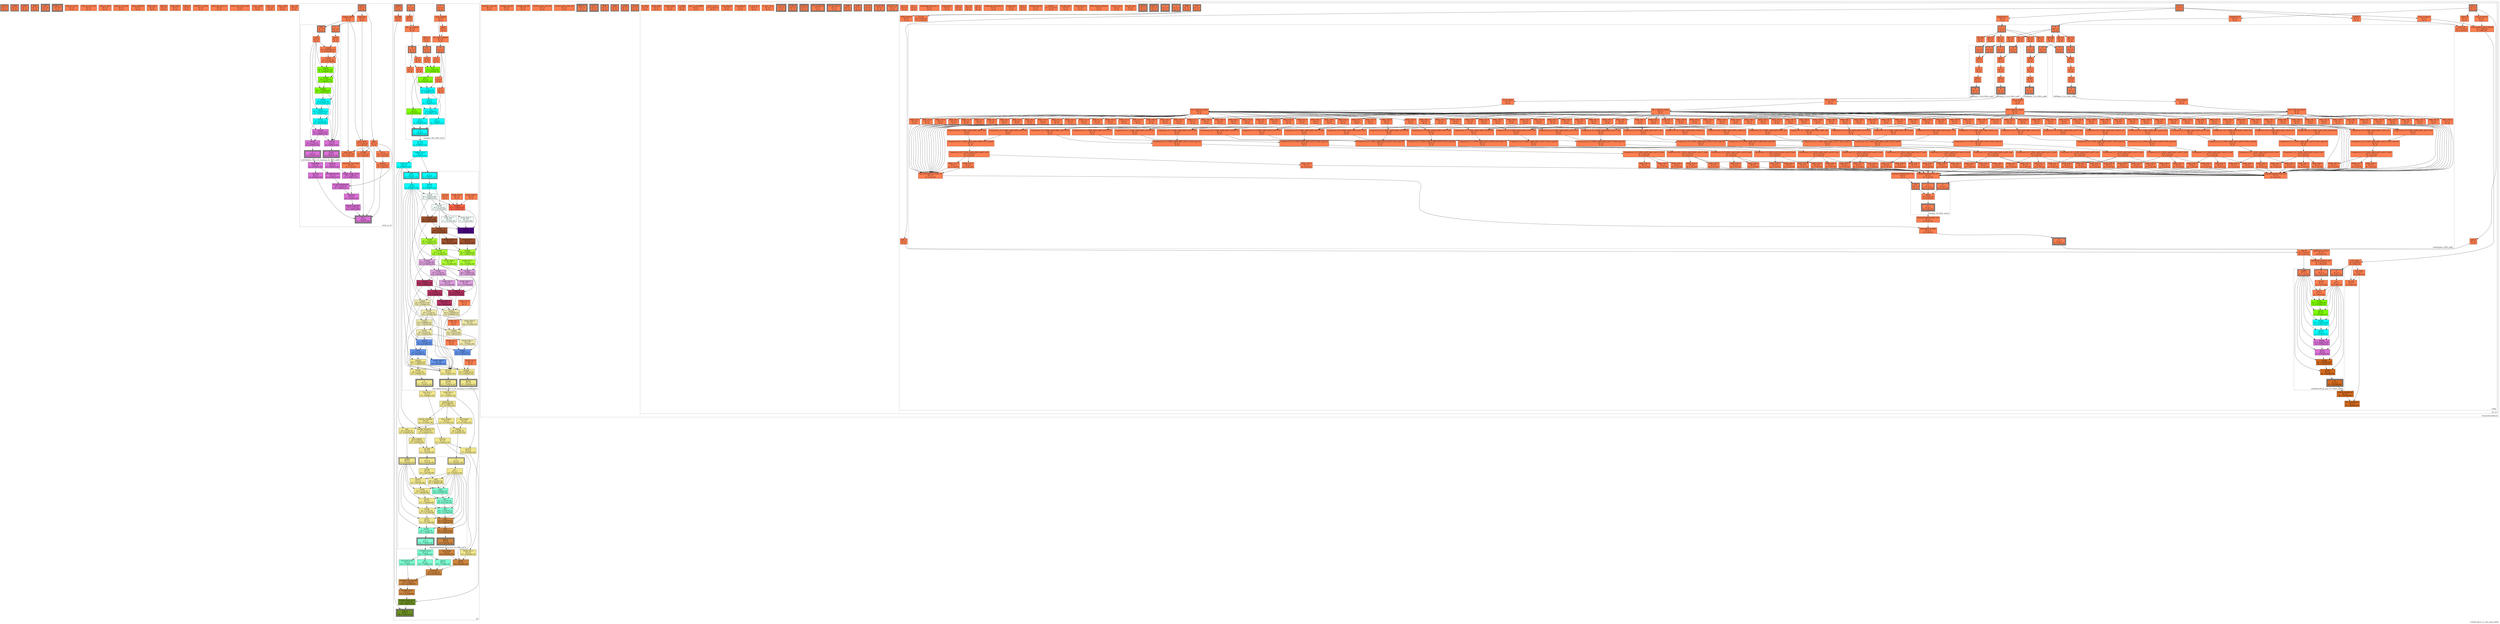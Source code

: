digraph S3FDP_600_8_27_240_m240_HSSD
{
	//graph drawing options
	label=S3FDP_600_8_27_240_m240_HSSD;
	labelloc=bottom;
	labeljust=right;
	ratio=auto;
	nodesep=0.25;
	ranksep=0.5;

	//input/output signals of operator S3FDP_600_8_27_240_m240_HSSD
	rowsA__S3FDP_600_8_27_240_m240_HSSD [ label="rowsA\ndT = 0\n(0, 0)", shape=box, color=black, style="bold, filled", fillcolor=coral, peripheries=2 ];
	colsB__S3FDP_600_8_27_240_m240_HSSD [ label="colsB\ndT = 0\n(0, 0)", shape=box, color=black, style="bold, filled", fillcolor=coral, peripheries=2 ];
	SOB__S3FDP_600_8_27_240_m240_HSSD [ label="SOB\ndT = 0\n(0, 0)", shape=box, color=black, style="bold, filled", fillcolor=coral, peripheries=2 ];
	EOB__S3FDP_600_8_27_240_m240_HSSD [ label="EOB\ndT = 0\n(0, 0)", shape=box, color=black, style="bold, filled", fillcolor=coral, peripheries=2 ];
	colsC__S3FDP_600_8_27_240_m240_HSSD [ label="colsC\ndT = 0\n(0, 0)", shape=box, color=black, style="bold, filled", fillcolor=coral, peripheries=3 ];
	EOB_Q_o__S3FDP_600_8_27_240_m240_HSSD [ label="EOB_Q_o\ndT = 0\n(0, 0)", shape=box, color=black, style="bold, filled", fillcolor=coral, peripheries=3 ];
	{rank=same rowsA__S3FDP_600_8_27_240_m240_HSSD, colsB__S3FDP_600_8_27_240_m240_HSSD, SOB__S3FDP_600_8_27_240_m240_HSSD, EOB__S3FDP_600_8_27_240_m240_HSSD};
	{rank=same colsC__S3FDP_600_8_27_240_m240_HSSD, EOB_Q_o__S3FDP_600_8_27_240_m240_HSSD};
	//internal signals of operator S3FDP_600_8_27_240_m240_HSSD
	arith_in_row_0__S3FDP_600_8_27_240_m240_HSSD [ label="arith_in_row_0\ndT = 0\n(0, 0)", shape=box, color=black, style=filled, fillcolor=coral, peripheries=1 ];
	arith_in_row_0_q0__S3FDP_600_8_27_240_m240_HSSD [ label="arith_in_row_0_q0\ndT = 0\n(0, 0)", shape=box, color=black, style=filled, fillcolor=coral, peripheries=1 ];
	arith_in_col_0__S3FDP_600_8_27_240_m240_HSSD [ label="arith_in_col_0\ndT = 0\n(0, 0)", shape=box, color=black, style=filled, fillcolor=coral, peripheries=1 ];
	arith_in_col_0_q0__S3FDP_600_8_27_240_m240_HSSD [ label="arith_in_col_0_q0\ndT = 0\n(0, 0)", shape=box, color=black, style=filled, fillcolor=coral, peripheries=1 ];
	colsC_LAICPT2__S3FDP_600_8_27_240_m240_HSSD [ label="colsC_LAICPT2\ndT = 0\n(0, 0)", shape=box, color=black, style=filled, fillcolor=coral, peripheries=1 ];
	SOB_select__S3FDP_600_8_27_240_m240_HSSD [ label="SOB_select\ndT = 0\n(0, 0)", shape=box, color=black, style=filled, fillcolor=coral, peripheries=1 ];
	SOB_q3__S3FDP_600_8_27_240_m240_HSSD [ label="SOB_q3\ndT = 0\n(0, 0)", shape=box, color=black, style=filled, fillcolor=coral, peripheries=1 ];
	EOB_select__S3FDP_600_8_27_240_m240_HSSD [ label="EOB_select\ndT = 0\n(0, 0)", shape=box, color=black, style=filled, fillcolor=coral, peripheries=1 ];
	EOB_q3__S3FDP_600_8_27_240_m240_HSSD [ label="EOB_q3\ndT = 0\n(0, 0)", shape=box, color=black, style=filled, fillcolor=coral, peripheries=1 ];
	LAICPT2_to_arith__S3FDP_600_8_27_240_m240_HSSD [ label="LAICPT2_to_arith\ndT = 0\n(0, 0)", shape=box, color=black, style=filled, fillcolor=coral, peripheries=1 ];
	arith_out_col_out_0__S3FDP_600_8_27_240_m240_HSSD [ label="arith_out_col_out_0\ndT = 0\n(0, 0)", shape=box, color=black, style=filled, fillcolor=coral, peripheries=1 ];
	arith_out_col_out_0_q0__S3FDP_600_8_27_240_m240_HSSD [ label="arith_out_col_out_0_q0\ndT = 0\n(0, 0)", shape=box, color=black, style=filled, fillcolor=coral, peripheries=1 ];
	rows_i_arith__S3FDP_600_8_27_240_m240_HSSD [ label="rows_i_arith\ndT = 0\n(0, 0)", shape=box, color=black, style=filled, fillcolor=coral, peripheries=1 ];
	rows_i_s3__S3FDP_600_8_27_240_m240_HSSD [ label="rows_i_s3\ndT = 0\n(0, 0)", shape=box, color=black, style=filled, fillcolor=coral, peripheries=1 ];
	cols_j_arith__S3FDP_600_8_27_240_m240_HSSD [ label="cols_j_arith\ndT = 0\n(0, 0)", shape=box, color=black, style=filled, fillcolor=coral, peripheries=1 ];
	cols_j_s3__S3FDP_600_8_27_240_m240_HSSD [ label="cols_j_s3\ndT = 0\n(0, 0)", shape=box, color=black, style=filled, fillcolor=coral, peripheries=1 ];

	//subcomponents of operator S3FDP_600_8_27_240_m240_HSSD

	subgraph cluster_Arith_to_S3
	{
		//graph drawing options
		label=Arith_to_S3;
		labelloc=bottom;
		labeljust=right;
		style="bold, dotted";
		ratio=auto;
		nodesep=0.25;
		ranksep=0.5;

		//input/output signals of operator Arith_to_S3
		arith_i__Arith_to_S3 [ label="arith_i\ndT = 0\n(0, 0)", shape=box, color=black, style="bold, filled", fillcolor=coral, peripheries=2 ];
		S3_o__Arith_to_S3 [ label="S3_o\ndT = 0\n(3, 1.18407e-09)", shape=box, color=black, style="bold, filled", fillcolor=orchid, peripheries=3 ];
		{rank=same arith_i__Arith_to_S3};
		{rank=same S3_o__Arith_to_S3};
		//internal signals of operator Arith_to_S3
		sign__Arith_to_S3 [ label="sign\ndT = 0\n(0, 0)", shape=box, color=black, style=filled, fillcolor=coral, peripheries=1 ];
		regime_check__Arith_to_S3 [ label="regime_check\ndT = 0\n(0, 0)", shape=box, color=black, style=filled, fillcolor=coral, peripheries=1 ];
		remainder__Arith_to_S3 [ label="remainder\ndT = 0\n(0, 0)", shape=box, color=black, style=filled, fillcolor=coral, peripheries=1 ];
		not_s__Arith_to_S3 [ label="not_s\ndT = 2.15e-10\n(0, 2.15e-10)", shape=box, color=black, style=filled, fillcolor=coral, peripheries=1 ];
		zero_NAR__Arith_to_S3 [ label="zero_NAR\ndT = 5.8e-10\n(0, 5.8e-10)", shape=box, color=black, style=filled, fillcolor=coral, peripheries=1 ];
		is_NAR__Arith_to_S3 [ label="is_NAR\ndT = 2.15e-10\n(0, 7.95e-10)", shape=box, color=black, style=filled, fillcolor=coral, peripheries=1 ];
		implicit__Arith_to_S3 [ label="implicit\ndT = 2.15e-10\n(0, 7.95e-10)", shape=box, color=black, style=filled, fillcolor=coral, peripheries=1 ];
		neg_count__Arith_to_S3 [ label="neg_count\ndT = 2.15e-10\n(0, 2.15e-10)", shape=box, color=black, style=filled, fillcolor=coral, peripheries=1 ];
		lzCount__Arith_to_S3 [ label="lzCount\ndT = 0\n(3, 2.82067e-10)", shape=box, color=black, style=filled, fillcolor=orchid, peripheries=1 ];
		usefulBits__Arith_to_S3 [ label="usefulBits\ndT = 0\n(3, 4.97067e-10)", shape=box, color=black, style=filled, fillcolor=orchid, peripheries=1 ];
		extended_neg_count__Arith_to_S3 [ label="extended_neg_count\ndT = 0\n(0, 2.15e-10)", shape=box, color=black, style=filled, fillcolor=coral, peripheries=1 ];
		comp2_range_count__Arith_to_S3 [ label="comp2_range_count\ndT = 3.28e-10\n(3, 6.10067e-10)", shape=box, color=black, style=filled, fillcolor=orchid, peripheries=1 ];
		fraction__Arith_to_S3 [ label="fraction\ndT = 0\n(3, 4.97067e-10)", shape=box, color=black, style=filled, fillcolor=orchid, peripheries=1 ];
		partialExponent__Arith_to_S3 [ label="partialExponent\ndT = 0\n(3, 4.97067e-10)", shape=box, color=black, style=filled, fillcolor=orchid, peripheries=1 ];
		us_partialExponent__Arith_to_S3 [ label="us_partialExponent\ndT = 2.15e-10\n(3, 7.12067e-10)", shape=box, color=black, style=filled, fillcolor=orchid, peripheries=1 ];
		exponent__Arith_to_S3 [ label="exponent\ndT = 0\n(3, 7.12067e-10)", shape=box, color=black, style=filled, fillcolor=orchid, peripheries=1 ];
		biased_exponent__Arith_to_S3 [ label="biased_exponent\ndT = 4.72e-10\n(3, 1.18407e-09)", shape=box, color=black, style=filled, fillcolor=orchid, peripheries=1 ];

		//subcomponents of operator Arith_to_S3

		subgraph cluster_LZOCShifter_30_to_30_counting_32_F600_uid66
		{
			//graph drawing options
			label=LZOCShifter_30_to_30_counting_32_F600_uid66;
			labelloc=bottom;
			labeljust=right;
			style="bold, dotted";
			ratio=auto;
			nodesep=0.25;
			ranksep=0.5;

			//input/output signals of operator LZOCShifter_30_to_30_counting_32_F600_uid66
			I__LZOCShifter_30_to_30_counting_32_F600_uid66 [ label="I\ndT = 0\n(0, 0)", shape=box, color=black, style="bold, filled", fillcolor=coral, peripheries=2 ];
			OZb__LZOCShifter_30_to_30_counting_32_F600_uid66 [ label="OZb\ndT = 0\n(0, 0)", shape=box, color=black, style="bold, filled", fillcolor=coral, peripheries=2 ];
			Count__LZOCShifter_30_to_30_counting_32_F600_uid66 [ label="Count\ndT = 0\n(3, 2.82067e-10)", shape=box, color=black, style="bold, filled", fillcolor=orchid, peripheries=3 ];
			O__LZOCShifter_30_to_30_counting_32_F600_uid66 [ label="O\ndT = 0\n(3, 4.97067e-10)", shape=box, color=black, style="bold, filled", fillcolor=orchid, peripheries=3 ];
			{rank=same I__LZOCShifter_30_to_30_counting_32_F600_uid66, OZb__LZOCShifter_30_to_30_counting_32_F600_uid66};
			{rank=same Count__LZOCShifter_30_to_30_counting_32_F600_uid66, O__LZOCShifter_30_to_30_counting_32_F600_uid66};
			//internal signals of operator LZOCShifter_30_to_30_counting_32_F600_uid66
			level5__LZOCShifter_30_to_30_counting_32_F600_uid66 [ label="level5\ndT = 0\n(0, 0)", shape=box, color=black, style=filled, fillcolor=coral, peripheries=1 ];
			sozb__LZOCShifter_30_to_30_counting_32_F600_uid66 [ label="sozb\ndT = 0\n(0, 0)", shape=box, color=black, style=filled, fillcolor=coral, peripheries=1 ];
			count4__LZOCShifter_30_to_30_counting_32_F600_uid66 [ label="count4\ndT = 8.00788e-10\n(0, 8.00788e-10)", shape=box, color=black, style=filled, fillcolor=coral, peripheries=1 ];
			level4__LZOCShifter_30_to_30_counting_32_F600_uid66 [ label="level4\ndT = 2.15e-10\n(0, 1.01579e-09)", shape=box, color=black, style=filled, fillcolor=coral, peripheries=1 ];
			count3__LZOCShifter_30_to_30_counting_32_F600_uid66 [ label="count3\ndT = 7.95163e-10\n(1, 2.94285e-10)", shape=box, color=black, style=filled, fillcolor=chartreuse, peripheries=1 ];
			level3__LZOCShifter_30_to_30_counting_32_F600_uid66 [ label="level3\ndT = 2.15e-10\n(1, 5.09285e-10)", shape=box, color=black, style=filled, fillcolor=chartreuse, peripheries=1 ];
			count2__LZOCShifter_30_to_30_counting_32_F600_uid66 [ label="count2\ndT = 7.93288e-10\n(1, 1.30257e-09)", shape=box, color=black, style=filled, fillcolor=chartreuse, peripheries=1 ];
			level2__LZOCShifter_30_to_30_counting_32_F600_uid66 [ label="level2\ndT = 2.15e-10\n(2, 9.07051e-13)", shape=box, color=black, style=filled, fillcolor=cyan, peripheries=1 ];
			count1__LZOCShifter_30_to_30_counting_32_F600_uid66 [ label="count1\ndT = 7.91413e-10\n(2, 7.92321e-10)", shape=box, color=black, style=filled, fillcolor=cyan, peripheries=1 ];
			level1__LZOCShifter_30_to_30_counting_32_F600_uid66 [ label="level1\ndT = 2.15e-10\n(2, 1.00732e-09)", shape=box, color=black, style=filled, fillcolor=cyan, peripheries=1 ];
			count0__LZOCShifter_30_to_30_counting_32_F600_uid66 [ label="count0\ndT = 7.91413e-10\n(3, 2.82067e-10)", shape=box, color=black, style=filled, fillcolor=orchid, peripheries=1 ];
			level0__LZOCShifter_30_to_30_counting_32_F600_uid66 [ label="level0\ndT = 2.15e-10\n(3, 4.97067e-10)", shape=box, color=black, style=filled, fillcolor=orchid, peripheries=1 ];
			sCount__LZOCShifter_30_to_30_counting_32_F600_uid66 [ label="sCount\ndT = 0\n(3, 2.82067e-10)", shape=box, color=black, style=filled, fillcolor=orchid, peripheries=1 ];

			//subcomponents of operator LZOCShifter_30_to_30_counting_32_F600_uid66

			//input and internal signal connections of operator LZOCShifter_30_to_30_counting_32_F600_uid66
			I__LZOCShifter_30_to_30_counting_32_F600_uid66 -> level5__LZOCShifter_30_to_30_counting_32_F600_uid66 [ arrowhead=normal, arrowsize=1.0, arrowtail=normal, color=black, dir=forward  ];
			OZb__LZOCShifter_30_to_30_counting_32_F600_uid66 -> sozb__LZOCShifter_30_to_30_counting_32_F600_uid66 [ arrowhead=normal, arrowsize=1.0, arrowtail=normal, color=black, dir=forward  ];
			level5__LZOCShifter_30_to_30_counting_32_F600_uid66 -> count4__LZOCShifter_30_to_30_counting_32_F600_uid66 [ arrowhead=normal, arrowsize=1.0, arrowtail=normal, color=black, dir=forward  ];
			level5__LZOCShifter_30_to_30_counting_32_F600_uid66 -> level4__LZOCShifter_30_to_30_counting_32_F600_uid66 [ arrowhead=normal, arrowsize=1.0, arrowtail=normal, color=black, dir=forward  ];
			sozb__LZOCShifter_30_to_30_counting_32_F600_uid66 -> count4__LZOCShifter_30_to_30_counting_32_F600_uid66 [ arrowhead=normal, arrowsize=1.0, arrowtail=normal, color=black, dir=forward  ];
			sozb__LZOCShifter_30_to_30_counting_32_F600_uid66 -> count3__LZOCShifter_30_to_30_counting_32_F600_uid66 [ arrowhead=normal, arrowsize=1.0, arrowtail=normal, color=black, dir=forward  ];
			sozb__LZOCShifter_30_to_30_counting_32_F600_uid66 -> count2__LZOCShifter_30_to_30_counting_32_F600_uid66 [ arrowhead=normal, arrowsize=1.0, arrowtail=normal, color=black, dir=forward  ];
			sozb__LZOCShifter_30_to_30_counting_32_F600_uid66 -> count1__LZOCShifter_30_to_30_counting_32_F600_uid66 [ arrowhead=normal, arrowsize=1.0, arrowtail=normal, color=black, dir=forward  ];
			sozb__LZOCShifter_30_to_30_counting_32_F600_uid66 -> count0__LZOCShifter_30_to_30_counting_32_F600_uid66 [ arrowhead=normal, arrowsize=1.0, arrowtail=normal, color=black, dir=forward  ];
			count4__LZOCShifter_30_to_30_counting_32_F600_uid66 -> level4__LZOCShifter_30_to_30_counting_32_F600_uid66 [ arrowhead=normal, arrowsize=1.0, arrowtail=normal, color=black, dir=forward  ];
			count4__LZOCShifter_30_to_30_counting_32_F600_uid66 -> sCount__LZOCShifter_30_to_30_counting_32_F600_uid66 [ arrowhead=normal, arrowsize=1.0, arrowtail=normal, color=black, dir=forward  ];
			level4__LZOCShifter_30_to_30_counting_32_F600_uid66 -> count3__LZOCShifter_30_to_30_counting_32_F600_uid66 [ arrowhead=normal, arrowsize=1.0, arrowtail=normal, color=black, dir=forward  ];
			level4__LZOCShifter_30_to_30_counting_32_F600_uid66 -> level3__LZOCShifter_30_to_30_counting_32_F600_uid66 [ arrowhead=normal, arrowsize=1.0, arrowtail=normal, color=black, dir=forward  ];
			count3__LZOCShifter_30_to_30_counting_32_F600_uid66 -> level3__LZOCShifter_30_to_30_counting_32_F600_uid66 [ arrowhead=normal, arrowsize=1.0, arrowtail=normal, color=black, dir=forward  ];
			count3__LZOCShifter_30_to_30_counting_32_F600_uid66 -> sCount__LZOCShifter_30_to_30_counting_32_F600_uid66 [ arrowhead=normal, arrowsize=1.0, arrowtail=normal, color=black, dir=forward  ];
			level3__LZOCShifter_30_to_30_counting_32_F600_uid66 -> count2__LZOCShifter_30_to_30_counting_32_F600_uid66 [ arrowhead=normal, arrowsize=1.0, arrowtail=normal, color=black, dir=forward  ];
			level3__LZOCShifter_30_to_30_counting_32_F600_uid66 -> level2__LZOCShifter_30_to_30_counting_32_F600_uid66 [ arrowhead=normal, arrowsize=1.0, arrowtail=normal, color=black, dir=forward  ];
			count2__LZOCShifter_30_to_30_counting_32_F600_uid66 -> level2__LZOCShifter_30_to_30_counting_32_F600_uid66 [ arrowhead=normal, arrowsize=1.0, arrowtail=normal, color=black, dir=forward  ];
			count2__LZOCShifter_30_to_30_counting_32_F600_uid66 -> sCount__LZOCShifter_30_to_30_counting_32_F600_uid66 [ arrowhead=normal, arrowsize=1.0, arrowtail=normal, color=black, dir=forward  ];
			level2__LZOCShifter_30_to_30_counting_32_F600_uid66 -> count1__LZOCShifter_30_to_30_counting_32_F600_uid66 [ arrowhead=normal, arrowsize=1.0, arrowtail=normal, color=black, dir=forward  ];
			level2__LZOCShifter_30_to_30_counting_32_F600_uid66 -> level1__LZOCShifter_30_to_30_counting_32_F600_uid66 [ arrowhead=normal, arrowsize=1.0, arrowtail=normal, color=black, dir=forward  ];
			count1__LZOCShifter_30_to_30_counting_32_F600_uid66 -> level1__LZOCShifter_30_to_30_counting_32_F600_uid66 [ arrowhead=normal, arrowsize=1.0, arrowtail=normal, color=black, dir=forward  ];
			count1__LZOCShifter_30_to_30_counting_32_F600_uid66 -> sCount__LZOCShifter_30_to_30_counting_32_F600_uid66 [ arrowhead=normal, arrowsize=1.0, arrowtail=normal, color=black, dir=forward  ];
			level1__LZOCShifter_30_to_30_counting_32_F600_uid66 -> count0__LZOCShifter_30_to_30_counting_32_F600_uid66 [ arrowhead=normal, arrowsize=1.0, arrowtail=normal, color=black, dir=forward  ];
			level1__LZOCShifter_30_to_30_counting_32_F600_uid66 -> level0__LZOCShifter_30_to_30_counting_32_F600_uid66 [ arrowhead=normal, arrowsize=1.0, arrowtail=normal, color=black, dir=forward  ];
			count0__LZOCShifter_30_to_30_counting_32_F600_uid66 -> level0__LZOCShifter_30_to_30_counting_32_F600_uid66 [ arrowhead=normal, arrowsize=1.0, arrowtail=normal, color=black, dir=forward  ];
			count0__LZOCShifter_30_to_30_counting_32_F600_uid66 -> sCount__LZOCShifter_30_to_30_counting_32_F600_uid66 [ arrowhead=normal, arrowsize=1.0, arrowtail=normal, color=black, dir=forward  ];
			level0__LZOCShifter_30_to_30_counting_32_F600_uid66 -> O__LZOCShifter_30_to_30_counting_32_F600_uid66 [ arrowhead=normal, arrowsize=1.0, arrowtail=normal, color=black, dir=forward  ];
			sCount__LZOCShifter_30_to_30_counting_32_F600_uid66 -> Count__LZOCShifter_30_to_30_counting_32_F600_uid66 [ arrowhead=normal, arrowsize=1.0, arrowtail=normal, color=black, dir=forward  ];
		}

			//output signal connections of operator LZOCShifter_30_to_30_counting_32_F600_uid66
			Count__LZOCShifter_30_to_30_counting_32_F600_uid66 -> lzCount__Arith_to_S3 [ arrowhead=normal, arrowsize=1.0, arrowtail=normal, color=black, dir=forward  ];
			O__LZOCShifter_30_to_30_counting_32_F600_uid66 -> usefulBits__Arith_to_S3 [ arrowhead=normal, arrowsize=1.0, arrowtail=normal, color=black, dir=forward  ];

		//input and internal signal connections of operator Arith_to_S3
		arith_i__Arith_to_S3 -> sign__Arith_to_S3 [ arrowhead=normal, arrowsize=1.0, arrowtail=normal, color=black, dir=forward  ];
		arith_i__Arith_to_S3 -> regime_check__Arith_to_S3 [ arrowhead=normal, arrowsize=1.0, arrowtail=normal, color=black, dir=forward  ];
		arith_i__Arith_to_S3 -> remainder__Arith_to_S3 [ arrowhead=normal, arrowsize=1.0, arrowtail=normal, color=black, dir=forward  ];
		sign__Arith_to_S3 -> not_s__Arith_to_S3 [ arrowhead=normal, arrowsize=1.0, arrowtail=normal, color=black, dir=forward  ];
		sign__Arith_to_S3 -> is_NAR__Arith_to_S3 [ arrowhead=normal, arrowsize=1.0, arrowtail=normal, color=black, dir=forward  ];
		sign__Arith_to_S3 -> neg_count__Arith_to_S3 [ arrowhead=normal, arrowsize=1.0, arrowtail=normal, color=black, dir=forward  ];
		sign__Arith_to_S3 -> us_partialExponent__Arith_to_S3 [ arrowhead=normal, arrowsize=1.0, arrowtail=normal, color=black, dir=forward  ];
		sign__Arith_to_S3 -> S3_o__Arith_to_S3 [ arrowhead=normal, arrowsize=1.0, arrowtail=normal, color=black, dir=forward  ];
		regime_check__Arith_to_S3 -> zero_NAR__Arith_to_S3 [ arrowhead=normal, arrowsize=1.0, arrowtail=normal, color=black, dir=forward  ];
		regime_check__Arith_to_S3 -> neg_count__Arith_to_S3 [ arrowhead=normal, arrowsize=1.0, arrowtail=normal, color=black, dir=forward  ];
		regime_check__Arith_to_S3 -> OZb__LZOCShifter_30_to_30_counting_32_F600_uid66 [ arrowhead=normal, arrowsize=1.0, arrowtail=normal, color=black, dir=forward  ];
		remainder__Arith_to_S3 -> zero_NAR__Arith_to_S3 [ arrowhead=normal, arrowsize=1.0, arrowtail=normal, color=black, dir=forward  ];
		remainder__Arith_to_S3 -> I__LZOCShifter_30_to_30_counting_32_F600_uid66 [ arrowhead=normal, arrowsize=1.0, arrowtail=normal, color=black, dir=forward  ];
		not_s__Arith_to_S3 -> implicit__Arith_to_S3 [ arrowhead=normal, arrowsize=1.0, arrowtail=normal, color=black, dir=forward  ];
		zero_NAR__Arith_to_S3 -> is_NAR__Arith_to_S3 [ arrowhead=normal, arrowsize=1.0, arrowtail=normal, color=black, dir=forward  ];
		zero_NAR__Arith_to_S3 -> implicit__Arith_to_S3 [ arrowhead=normal, arrowsize=1.0, arrowtail=normal, color=black, dir=forward  ];
		is_NAR__Arith_to_S3 -> S3_o__Arith_to_S3 [ arrowhead=normal, arrowsize=1.0, arrowtail=normal, color=black, dir=forward  ];
		implicit__Arith_to_S3 -> S3_o__Arith_to_S3 [ arrowhead=normal, arrowsize=1.0, arrowtail=normal, color=black, dir=forward  ];
		neg_count__Arith_to_S3 -> extended_neg_count__Arith_to_S3 [ arrowhead=normal, arrowsize=1.0, arrowtail=normal, color=black, dir=forward  ];
		lzCount__Arith_to_S3 -> comp2_range_count__Arith_to_S3 [ arrowhead=normal, arrowsize=1.0, arrowtail=normal, color=black, dir=forward  ];
		usefulBits__Arith_to_S3 -> fraction__Arith_to_S3 [ arrowhead=normal, arrowsize=1.0, arrowtail=normal, color=black, dir=forward  ];
		usefulBits__Arith_to_S3 -> partialExponent__Arith_to_S3 [ arrowhead=normal, arrowsize=1.0, arrowtail=normal, color=black, dir=forward  ];
		extended_neg_count__Arith_to_S3 -> comp2_range_count__Arith_to_S3 [ arrowhead=normal, arrowsize=1.0, arrowtail=normal, color=black, dir=forward  ];
		comp2_range_count__Arith_to_S3 -> exponent__Arith_to_S3 [ arrowhead=normal, arrowsize=1.0, arrowtail=normal, color=black, dir=forward  ];
		fraction__Arith_to_S3 -> S3_o__Arith_to_S3 [ arrowhead=normal, arrowsize=1.0, arrowtail=normal, color=black, dir=forward  ];
		partialExponent__Arith_to_S3 -> us_partialExponent__Arith_to_S3 [ arrowhead=normal, arrowsize=1.0, arrowtail=normal, color=black, dir=forward  ];
		us_partialExponent__Arith_to_S3 -> exponent__Arith_to_S3 [ arrowhead=normal, arrowsize=1.0, arrowtail=normal, color=black, dir=forward  ];
		exponent__Arith_to_S3 -> biased_exponent__Arith_to_S3 [ arrowhead=normal, arrowsize=1.0, arrowtail=normal, color=black, dir=forward  ];
		biased_exponent__Arith_to_S3 -> S3_o__Arith_to_S3 [ arrowhead=normal, arrowsize=1.0, arrowtail=normal, color=black, dir=forward  ];
	}

		//output signal connections of operator Arith_to_S3

	subgraph cluster_l2a
	{
		//graph drawing options
		label=l2a;
		labelloc=bottom;
		labeljust=right;
		style="bold, dotted";
		ratio=auto;
		nodesep=0.25;
		ranksep=0.5;

		//input/output signals of operator l2a
		A__l2a [ label="A\ndT = 0\n(0, 0)", shape=box, color=black, style="bold, filled", fillcolor=coral, peripheries=2 ];
		C__l2a [ label="C\ndT = 0\n(0, 0)", shape=box, color=black, style="bold, filled", fillcolor=coral, peripheries=2 ];
		isNaN__l2a [ label="isNaN\ndT = 0\n(0, 0)", shape=box, color=black, style="bold, filled", fillcolor=coral, peripheries=2 ];
		arith_o__l2a [ label="arith_o\ndT = 0\n(20, 1.13811e-10)", shape=box, color=black, style="bold, filled", fillcolor=olivedrab, peripheries=3 ];
		{rank=same A__l2a, C__l2a, isNaN__l2a};
		{rank=same arith_o__l2a};
		//internal signals of operator l2a
		carry_addend__l2a [ label="carry_addend\ndT = 0\n(0, 0)", shape=box, color=black, style=filled, fillcolor=coral, peripheries=1 ];
		signA__l2a [ label="signA\ndT = 0\n(0, 0)", shape=box, color=black, style=filled, fillcolor=coral, peripheries=1 ];
		signC__l2a [ label="signC\ndT = 0\n(0, 0)", shape=box, color=black, style=filled, fillcolor=coral, peripheries=1 ];
		ext_acc_addend__l2a [ label="ext_acc_addend\ndT = 0\n(0, 0)", shape=box, color=black, style=filled, fillcolor=coral, peripheries=1 ];
		ext_carry_addend__l2a [ label="ext_carry_addend\ndT = 0\n(0, 0)", shape=box, color=black, style=filled, fillcolor=coral, peripheries=1 ];
		CIN_rca__l2a [ label="CIN_rca\ndT = 0\n(0, 0)", shape=box, color=black, style=filled, fillcolor=coral, peripheries=1 ];
		rca_out__l2a [ label="rca_out\ndT = 0\n(2, 8.38667e-10)", shape=box, color=black, style=filled, fillcolor=cyan, peripheries=1 ];
		rippled_carry__l2a [ label="rippled_carry\ndT = 0\n(2, 8.38667e-10)", shape=box, color=black, style=filled, fillcolor=cyan, peripheries=1 ];
		count_bit__l2a [ label="count_bit\ndT = 0\n(2, 8.38667e-10)", shape=box, color=black, style=filled, fillcolor=cyan, peripheries=1 ];
		count_lzoc_o__l2a [ label="count_lzoc_o\ndT = 0\n(17, 1.19561e-10)", shape=box, color=black, style=filled, fillcolor=khaki, peripheries=1 ];
		frac_lzoc_o__l2a [ label="frac_lzoc_o\ndT = 0\n(17, 3.34561e-10)", shape=box, color=black, style=filled, fillcolor=khaki, peripheries=1 ];
		sticky_lzoc_o__l2a [ label="sticky_lzoc_o\ndT = 0\n(17, 4.49436e-10)", shape=box, color=black, style=filled, fillcolor=khaki, peripheries=1 ];
		unbiased_exp__l2a [ label="unbiased_exp\ndT = 4.98e-10\n(17, 6.17561e-10)", shape=box, color=black, style=filled, fillcolor=khaki, peripheries=1 ];
		fraction__l2a [ label="fraction\ndT = 0\n(17, 3.34561e-10)", shape=box, color=black, style=filled, fillcolor=khaki, peripheries=1 ];
		partial_exponent__l2a [ label="partial_exponent\ndT = 0\n(17, 6.17561e-10)", shape=box, color=black, style=filled, fillcolor=khaki, peripheries=1 ];
		partial_exponent_us__l2a [ label="partial_exponent_us\ndT = 2.15e-10\n(17, 8.32561e-10)", shape=box, color=black, style=filled, fillcolor=khaki, peripheries=1 ];
		bin_regime__l2a [ label="bin_regime\ndT = 0\n(17, 6.17561e-10)", shape=box, color=black, style=filled, fillcolor=khaki, peripheries=1 ];
		first_regime__l2a [ label="first_regime\ndT = 0\n(17, 6.17561e-10)", shape=box, color=black, style=filled, fillcolor=khaki, peripheries=1 ];
		regime__l2a [ label="regime\ndT = 3.28e-10\n(17, 9.45561e-10)", shape=box, color=black, style=filled, fillcolor=khaki, peripheries=1 ];
		pad__l2a [ label="pad\ndT = 2.15e-10\n(17, 8.32561e-10)", shape=box, color=black, style=filled, fillcolor=khaki, peripheries=1 ];
		start_regime__l2a [ label="start_regime\ndT = 2.15e-10\n(17, 1.04756e-09)", shape=box, color=black, style=filled, fillcolor=khaki, peripheries=1 ];
		in_shift__l2a [ label="in_shift\ndT = 0\n(17, 1.04756e-09)", shape=box, color=black, style=filled, fillcolor=khaki, peripheries=1 ];
		extended_posit__l2a [ label="extended_posit\ndT = 0\n(18, 1.75894e-10)", shape=box, color=black, style=filled, fillcolor=aquamarine, peripheries=1 ];
		pre_sticky__l2a [ label="pre_sticky\ndT = 0\n(19, 6.20478e-10)", shape=box, color=black, style=filled, fillcolor=peru, peripheries=1 ];
		truncated_posit__l2a [ label="truncated_posit\ndT = 0\n(18, 1.75894e-10)", shape=box, color=black, style=filled, fillcolor=aquamarine, peripheries=1 ];
		lsb__l2a [ label="lsb\ndT = 0\n(18, 1.75894e-10)", shape=box, color=black, style=filled, fillcolor=aquamarine, peripheries=1 ];
		guard__l2a [ label="guard\ndT = 0\n(18, 1.75894e-10)", shape=box, color=black, style=filled, fillcolor=aquamarine, peripheries=1 ];
		sticky__l2a [ label="sticky\ndT = 0\n(19, 6.20478e-10)", shape=box, color=black, style=filled, fillcolor=peru, peripheries=1 ];
		round_bit__l2a [ label="round_bit\ndT = 2.15e-10\n(19, 8.35478e-10)", shape=box, color=black, style=filled, fillcolor=peru, peripheries=1 ];
		is_NAR__l2a [ label="is_NAR\ndT = 0\n(0, 0)", shape=box, color=black, style=filled, fillcolor=coral, peripheries=1 ];
		rounded_reg_exp_frac__l2a [ label="rounded_reg_exp_frac\ndT = 5.8e-10\n(19, 1.41548e-09)", shape=box, color=black, style=filled, fillcolor=peru, peripheries=1 ];
		rounded_posit__l2a [ label="rounded_posit\ndT = 0\n(19, 1.41548e-09)", shape=box, color=black, style=filled, fillcolor=peru, peripheries=1 ];
		is_zero__l2a [ label="is_zero\ndT = 0\n(17, 3.34561e-10)", shape=box, color=black, style=filled, fillcolor=khaki, peripheries=1 ];
		rounded_posit_zero__l2a [ label="rounded_posit_zero\ndT = 2.15e-10\n(20, 1.13811e-10)", shape=box, color=black, style=filled, fillcolor=olivedrab, peripheries=1 ];

		//subcomponents of operator l2a

		subgraph cluster_IntAdder_492_F600_uid70
		{
			//graph drawing options
			label=IntAdder_492_F600_uid70;
			labelloc=bottom;
			labeljust=right;
			style="bold, dotted";
			ratio=auto;
			nodesep=0.25;
			ranksep=0.5;

			//input/output signals of operator IntAdder_492_F600_uid70
			X__IntAdder_492_F600_uid70 [ label="X\ndT = 0\n(0, 0)", shape=box, color=black, style="bold, filled", fillcolor=coral, peripheries=2 ];
			Y__IntAdder_492_F600_uid70 [ label="Y\ndT = 0\n(0, 0)", shape=box, color=black, style="bold, filled", fillcolor=coral, peripheries=2 ];
			Cin__IntAdder_492_F600_uid70 [ label="Cin\ndT = 0\n(0, 0)", shape=box, color=black, style="bold, filled", fillcolor=coral, peripheries=2 ];
			R__IntAdder_492_F600_uid70 [ label="R\ndT = 0\n(2, 8.38667e-10)", shape=box, color=black, style="bold, filled", fillcolor=cyan, peripheries=3 ];
			{rank=same X__IntAdder_492_F600_uid70, Y__IntAdder_492_F600_uid70, Cin__IntAdder_492_F600_uid70};
			{rank=same R__IntAdder_492_F600_uid70};
			//internal signals of operator IntAdder_492_F600_uid70
			Cin_0__IntAdder_492_F600_uid70 [ label="Cin_0\ndT = 0\n(0, 0)", shape=box, color=black, style=filled, fillcolor=coral, peripheries=1 ];
			X_0__IntAdder_492_F600_uid70 [ label="X_0\ndT = 0\n(0, 0)", shape=box, color=black, style=filled, fillcolor=coral, peripheries=1 ];
			Y_0__IntAdder_492_F600_uid70 [ label="Y_0\ndT = 0\n(0, 0)", shape=box, color=black, style=filled, fillcolor=coral, peripheries=1 ];
			S_0__IntAdder_492_F600_uid70 [ label="S_0\ndT = 1.523e-09\n(1, 6.33333e-12)", shape=box, color=black, style=filled, fillcolor=chartreuse, peripheries=1 ];
			R_0__IntAdder_492_F600_uid70 [ label="R_0\ndT = 0\n(1, 6.33333e-12)", shape=box, color=black, style=filled, fillcolor=chartreuse, peripheries=1 ];
			Cin_1__IntAdder_492_F600_uid70 [ label="Cin_1\ndT = 0\n(1, 6.33333e-12)", shape=box, color=black, style=filled, fillcolor=chartreuse, peripheries=1 ];
			X_1__IntAdder_492_F600_uid70 [ label="X_1\ndT = 0\n(0, 0)", shape=box, color=black, style=filled, fillcolor=coral, peripheries=1 ];
			Y_1__IntAdder_492_F600_uid70 [ label="Y_1\ndT = 0\n(0, 0)", shape=box, color=black, style=filled, fillcolor=coral, peripheries=1 ];
			S_1__IntAdder_492_F600_uid70 [ label="S_1\ndT = 1.523e-09\n(2, 1.26667e-11)", shape=box, color=black, style=filled, fillcolor=cyan, peripheries=1 ];
			R_1__IntAdder_492_F600_uid70 [ label="R_1\ndT = 0\n(2, 1.26667e-11)", shape=box, color=black, style=filled, fillcolor=cyan, peripheries=1 ];
			Cin_2__IntAdder_492_F600_uid70 [ label="Cin_2\ndT = 0\n(2, 1.26667e-11)", shape=box, color=black, style=filled, fillcolor=cyan, peripheries=1 ];
			X_2__IntAdder_492_F600_uid70 [ label="X_2\ndT = 0\n(0, 0)", shape=box, color=black, style=filled, fillcolor=coral, peripheries=1 ];
			Y_2__IntAdder_492_F600_uid70 [ label="Y_2\ndT = 0\n(0, 0)", shape=box, color=black, style=filled, fillcolor=coral, peripheries=1 ];
			S_2__IntAdder_492_F600_uid70 [ label="S_2\ndT = 8.26e-10\n(2, 8.38667e-10)", shape=box, color=black, style=filled, fillcolor=cyan, peripheries=1 ];
			R_2__IntAdder_492_F600_uid70 [ label="R_2\ndT = 0\n(2, 8.38667e-10)", shape=box, color=black, style=filled, fillcolor=cyan, peripheries=1 ];

			//subcomponents of operator IntAdder_492_F600_uid70

			//input and internal signal connections of operator IntAdder_492_F600_uid70
			X__IntAdder_492_F600_uid70 -> X_0__IntAdder_492_F600_uid70 [ arrowhead=normal, arrowsize=1.0, arrowtail=normal, color=black, dir=forward  ];
			X__IntAdder_492_F600_uid70 -> X_1__IntAdder_492_F600_uid70 [ arrowhead=normal, arrowsize=1.0, arrowtail=normal, color=black, dir=forward  ];
			X__IntAdder_492_F600_uid70 -> X_2__IntAdder_492_F600_uid70 [ arrowhead=normal, arrowsize=1.0, arrowtail=normal, color=black, dir=forward  ];
			Y__IntAdder_492_F600_uid70 -> Y_0__IntAdder_492_F600_uid70 [ arrowhead=normal, arrowsize=1.0, arrowtail=normal, color=black, dir=forward  ];
			Y__IntAdder_492_F600_uid70 -> Y_1__IntAdder_492_F600_uid70 [ arrowhead=normal, arrowsize=1.0, arrowtail=normal, color=black, dir=forward  ];
			Y__IntAdder_492_F600_uid70 -> Y_2__IntAdder_492_F600_uid70 [ arrowhead=normal, arrowsize=1.0, arrowtail=normal, color=black, dir=forward  ];
			Cin__IntAdder_492_F600_uid70 -> Cin_0__IntAdder_492_F600_uid70 [ arrowhead=normal, arrowsize=1.0, arrowtail=normal, color=black, dir=forward  ];
			Cin_0__IntAdder_492_F600_uid70 -> S_0__IntAdder_492_F600_uid70 [ arrowhead=normal, arrowsize=1.0, arrowtail=normal, color=black, dir=forward  ];
			X_0__IntAdder_492_F600_uid70 -> S_0__IntAdder_492_F600_uid70 [ arrowhead=normal, arrowsize=1.0, arrowtail=normal, color=black, dir=forward  ];
			Y_0__IntAdder_492_F600_uid70 -> S_0__IntAdder_492_F600_uid70 [ arrowhead=normal, arrowsize=1.0, arrowtail=normal, color=black, dir=forward  ];
			S_0__IntAdder_492_F600_uid70 -> R_0__IntAdder_492_F600_uid70 [ arrowhead=normal, arrowsize=1.0, arrowtail=normal, color=black, dir=forward  ];
			S_0__IntAdder_492_F600_uid70 -> Cin_1__IntAdder_492_F600_uid70 [ arrowhead=normal, arrowsize=1.0, arrowtail=normal, color=black, dir=forward  ];
			R_0__IntAdder_492_F600_uid70 -> R__IntAdder_492_F600_uid70 [ arrowhead=normal, arrowsize=1.0, arrowtail=normal, color=black, dir=forward  ];
			Cin_1__IntAdder_492_F600_uid70 -> S_1__IntAdder_492_F600_uid70 [ arrowhead=normal, arrowsize=1.0, arrowtail=normal, color=black, dir=forward  ];
			X_1__IntAdder_492_F600_uid70 -> S_1__IntAdder_492_F600_uid70 [ arrowhead=normal, arrowsize=1.0, arrowtail=normal, color=black, dir=forward  ];
			Y_1__IntAdder_492_F600_uid70 -> S_1__IntAdder_492_F600_uid70 [ arrowhead=normal, arrowsize=1.0, arrowtail=normal, color=black, dir=forward  ];
			S_1__IntAdder_492_F600_uid70 -> R_1__IntAdder_492_F600_uid70 [ arrowhead=normal, arrowsize=1.0, arrowtail=normal, color=black, dir=forward  ];
			S_1__IntAdder_492_F600_uid70 -> Cin_2__IntAdder_492_F600_uid70 [ arrowhead=normal, arrowsize=1.0, arrowtail=normal, color=black, dir=forward  ];
			R_1__IntAdder_492_F600_uid70 -> R__IntAdder_492_F600_uid70 [ arrowhead=normal, arrowsize=1.0, arrowtail=normal, color=black, dir=forward  ];
			Cin_2__IntAdder_492_F600_uid70 -> S_2__IntAdder_492_F600_uid70 [ arrowhead=normal, arrowsize=1.0, arrowtail=normal, color=black, dir=forward  ];
			X_2__IntAdder_492_F600_uid70 -> S_2__IntAdder_492_F600_uid70 [ arrowhead=normal, arrowsize=1.0, arrowtail=normal, color=black, dir=forward  ];
			Y_2__IntAdder_492_F600_uid70 -> S_2__IntAdder_492_F600_uid70 [ arrowhead=normal, arrowsize=1.0, arrowtail=normal, color=black, dir=forward  ];
			S_2__IntAdder_492_F600_uid70 -> R_2__IntAdder_492_F600_uid70 [ arrowhead=normal, arrowsize=1.0, arrowtail=normal, color=black, dir=forward  ];
			R_2__IntAdder_492_F600_uid70 -> R__IntAdder_492_F600_uid70 [ arrowhead=normal, arrowsize=1.0, arrowtail=normal, color=black, dir=forward  ];
		}

			//output signal connections of operator IntAdder_492_F600_uid70
			R__IntAdder_492_F600_uid70 -> rca_out__l2a [ arrowhead=normal, arrowsize=1.0, arrowtail=normal, color=black, dir=forward  ];

		subgraph cluster_LZOCShifterSticky_491_to_29_counting_512_F600_uid72
		{
			//graph drawing options
			label=LZOCShifterSticky_491_to_29_counting_512_F600_uid72;
			labelloc=bottom;
			labeljust=right;
			style="bold, dotted";
			ratio=auto;
			nodesep=0.25;
			ranksep=0.5;

			//input/output signals of operator LZOCShifterSticky_491_to_29_counting_512_F600_uid72
			I__LZOCShifterSticky_491_to_29_counting_512_F600_uid72 [ label="I\ndT = 0\n(2, 8.38667e-10)", shape=box, color=black, style="bold, filled", fillcolor=cyan, peripheries=2 ];
			OZb__LZOCShifterSticky_491_to_29_counting_512_F600_uid72 [ label="OZb\ndT = 0\n(2, 8.38667e-10)", shape=box, color=black, style="bold, filled", fillcolor=cyan, peripheries=2 ];
			Count__LZOCShifterSticky_491_to_29_counting_512_F600_uid72 [ label="Count\ndT = 0\n(17, 1.19561e-10)", shape=box, color=black, style="bold, filled", fillcolor=khaki, peripheries=3 ];
			O__LZOCShifterSticky_491_to_29_counting_512_F600_uid72 [ label="O\ndT = 0\n(17, 3.34561e-10)", shape=box, color=black, style="bold, filled", fillcolor=khaki, peripheries=3 ];
			Sticky__LZOCShifterSticky_491_to_29_counting_512_F600_uid72 [ label="Sticky\ndT = 0\n(17, 4.49436e-10)", shape=box, color=black, style="bold, filled", fillcolor=khaki, peripheries=3 ];
			{rank=same I__LZOCShifterSticky_491_to_29_counting_512_F600_uid72, OZb__LZOCShifterSticky_491_to_29_counting_512_F600_uid72};
			{rank=same Count__LZOCShifterSticky_491_to_29_counting_512_F600_uid72, O__LZOCShifterSticky_491_to_29_counting_512_F600_uid72, Sticky__LZOCShifterSticky_491_to_29_counting_512_F600_uid72};
			//internal signals of operator LZOCShifterSticky_491_to_29_counting_512_F600_uid72
			level9__LZOCShifterSticky_491_to_29_counting_512_F600_uid72 [ label="level9\ndT = 0\n(2, 8.38667e-10)", shape=box, color=black, style=filled, fillcolor=cyan, peripheries=1 ];
			sozb__LZOCShifterSticky_491_to_29_counting_512_F600_uid72 [ label="sozb\ndT = 0\n(2, 8.38667e-10)", shape=box, color=black, style=filled, fillcolor=cyan, peripheries=1 ];
			sticky9__LZOCShifterSticky_491_to_29_counting_512_F600_uid72 [ label="sticky9\ndT = 0\n(0, 0)", shape=box, color=black, style=filled, fillcolor=coral, peripheries=1 ];
			count8__LZOCShifterSticky_491_to_29_counting_512_F600_uid72 [ label="count8\ndT = 8.0431e-09\n(7, 1.29843e-09)", shape=box, color=black, style=filled, fillcolor=mintcream, peripheries=1 ];
			level8__LZOCShifterSticky_491_to_29_counting_512_F600_uid72 [ label="level8\ndT = 2.15e-10\n(7, 1.51343e-09)", shape=box, color=black, style=filled, fillcolor=mintcream, peripheries=1 ];
			sticky_high_8__LZOCShifterSticky_491_to_29_counting_512_F600_uid72 [ label="sticky_high_8\ndT = 0\n(0, 0)", shape=box, color=black, style=filled, fillcolor=coral, peripheries=1 ];
			sticky_low_8__LZOCShifterSticky_491_to_29_counting_512_F600_uid72 [ label="sticky_low_8\ndT = 0\n(0, 0)", shape=box, color=black, style=filled, fillcolor=coral, peripheries=1 ];
			sticky8__LZOCShifterSticky_491_to_29_counting_512_F600_uid72 [ label="sticky8\ndT = 3.29875e-10\n(8, 1.11638e-10)", shape=box, color=black, style=filled, fillcolor=tomato, peripheries=1 ];
			count7__LZOCShifterSticky_491_to_29_counting_512_F600_uid72 [ label="count7\ndT = 4.3317e-09\n(10, 1.29513e-09)", shape=box, color=black, style=filled, fillcolor=sienna, peripheries=1 ];
			level7__LZOCShifterSticky_491_to_29_counting_512_F600_uid72 [ label="level7\ndT = 2.15e-10\n(10, 1.51013e-09)", shape=box, color=black, style=filled, fillcolor=sienna, peripheries=1 ];
			sticky_high_7__LZOCShifterSticky_491_to_29_counting_512_F600_uid72 [ label="sticky_high_7\ndT = 0\n(7, 1.51343e-09)", shape=box, color=black, style=filled, fillcolor=mintcream, peripheries=1 ];
			sticky_low_7__LZOCShifterSticky_491_to_29_counting_512_F600_uid72 [ label="sticky_low_7\ndT = 0\n(7, 1.51343e-09)", shape=box, color=black, style=filled, fillcolor=mintcream, peripheries=1 ];
			sticky7__LZOCShifterSticky_491_to_29_counting_512_F600_uid72 [ label="sticky7\ndT = 4.76125e-10\n(11, 2.5459e-10)", shape=box, color=black, style=filled, fillcolor=indigo, peripheries=1 ];
			count6__LZOCShifterSticky_491_to_29_counting_512_F600_uid72 [ label="count6\ndT = 2.3231e-09\n(12, 7.99894e-10)", shape=box, color=black, style=filled, fillcolor=greenyellow, peripheries=1 ];
			level6__LZOCShifterSticky_491_to_29_counting_512_F600_uid72 [ label="level6\ndT = 2.15e-10\n(12, 1.01489e-09)", shape=box, color=black, style=filled, fillcolor=greenyellow, peripheries=1 ];
			sticky_high_6__LZOCShifterSticky_491_to_29_counting_512_F600_uid72 [ label="sticky_high_6\ndT = 0\n(10, 1.51013e-09)", shape=box, color=black, style=filled, fillcolor=sienna, peripheries=1 ];
			sticky_low_6__LZOCShifterSticky_491_to_29_counting_512_F600_uid72 [ label="sticky_low_6\ndT = 0\n(10, 1.51013e-09)", shape=box, color=black, style=filled, fillcolor=sienna, peripheries=1 ];
			sticky6__LZOCShifterSticky_491_to_29_counting_512_F600_uid72 [ label="sticky6\ndT = 4.08625e-10\n(12, 1.20852e-09)", shape=box, color=black, style=filled, fillcolor=greenyellow, peripheries=1 ];
			count5__LZOCShifterSticky_491_to_29_counting_512_F600_uid72 [ label="count5\ndT = 1.31786e-09\n(13, 8.16083e-10)", shape=box, color=black, style=filled, fillcolor=plum, peripheries=1 ];
			level5__LZOCShifterSticky_491_to_29_counting_512_F600_uid72 [ label="level5\ndT = 2.15e-10\n(13, 1.03108e-09)", shape=box, color=black, style=filled, fillcolor=plum, peripheries=1 ];
			sticky_high_5__LZOCShifterSticky_491_to_29_counting_512_F600_uid72 [ label="sticky_high_5\ndT = 0\n(12, 1.01489e-09)", shape=box, color=black, style=filled, fillcolor=greenyellow, peripheries=1 ];
			sticky_low_5__LZOCShifterSticky_491_to_29_counting_512_F600_uid72 [ label="sticky_low_5\ndT = 0\n(12, 1.01489e-09)", shape=box, color=black, style=filled, fillcolor=greenyellow, peripheries=1 ];
			sticky5__LZOCShifterSticky_491_to_29_counting_512_F600_uid72 [ label="sticky5\ndT = 3.6925e-10\n(13, 1.18533e-09)", shape=box, color=black, style=filled, fillcolor=plum, peripheries=1 ];
			count4__LZOCShifterSticky_491_to_29_counting_512_F600_uid72 [ label="count4\ndT = 1.01617e-09\n(14, 5.3059e-10)", shape=box, color=black, style=filled, fillcolor=maroon, peripheries=1 ];
			level4__LZOCShifterSticky_491_to_29_counting_512_F600_uid72 [ label="level4\ndT = 2.15e-10\n(14, 7.4559e-10)", shape=box, color=black, style=filled, fillcolor=maroon, peripheries=1 ];
			sticky_high_4__LZOCShifterSticky_491_to_29_counting_512_F600_uid72 [ label="sticky_high_4\ndT = 0\n(13, 1.03108e-09)", shape=box, color=black, style=filled, fillcolor=plum, peripheries=1 ];
			sticky_low_4__LZOCShifterSticky_491_to_29_counting_512_F600_uid72 [ label="sticky_low_4\ndT = 0\n(13, 1.03108e-09)", shape=box, color=black, style=filled, fillcolor=plum, peripheries=1 ];
			sticky4__LZOCShifterSticky_491_to_29_counting_512_F600_uid72 [ label="sticky4\ndT = 3.41125e-10\n(14, 8.71715e-10)", shape=box, color=black, style=filled, fillcolor=maroon, peripheries=1 ];
			count3__LZOCShifterSticky_491_to_29_counting_512_F600_uid72 [ label="count3\ndT = 8.87471e-10\n(15, 1.16394e-10)", shape=box, color=black, style=filled, fillcolor=palegoldenrod, peripheries=1 ];
			level3__LZOCShifterSticky_491_to_29_counting_512_F600_uid72 [ label="level3\ndT = 2.15e-10\n(15, 3.31394e-10)", shape=box, color=black, style=filled, fillcolor=palegoldenrod, peripheries=1 ];
			sticky_high_3__LZOCShifterSticky_491_to_29_counting_512_F600_uid72 [ label="sticky_high_3\ndT = 0\n(14, 7.4559e-10)", shape=box, color=black, style=filled, fillcolor=maroon, peripheries=1 ];
			sticky_low_3__LZOCShifterSticky_491_to_29_counting_512_F600_uid72 [ label="sticky_low_3\ndT = 0\n(0, 0)", shape=box, color=black, style=filled, fillcolor=coral, peripheries=1 ];
			sticky3__LZOCShifterSticky_491_to_29_counting_512_F600_uid72 [ label="sticky3\ndT = 3.33625e-10\n(15, 4.50019e-10)", shape=box, color=black, style=filled, fillcolor=palegoldenrod, peripheries=1 ];
			count2__LZOCShifterSticky_491_to_29_counting_512_F600_uid72 [ label="count2\ndT = 8.24058e-10\n(15, 1.15545e-09)", shape=box, color=black, style=filled, fillcolor=palegoldenrod, peripheries=1 ];
			level2__LZOCShifterSticky_491_to_29_counting_512_F600_uid72 [ label="level2\ndT = 2.15e-10\n(15, 1.37045e-09)", shape=box, color=black, style=filled, fillcolor=palegoldenrod, peripheries=1 ];
			sticky_high_2__LZOCShifterSticky_491_to_29_counting_512_F600_uid72 [ label="sticky_high_2\ndT = 0\n(15, 3.31394e-10)", shape=box, color=black, style=filled, fillcolor=palegoldenrod, peripheries=1 ];
			sticky_low_2__LZOCShifterSticky_491_to_29_counting_512_F600_uid72 [ label="sticky_low_2\ndT = 0\n(0, 0)", shape=box, color=black, style=filled, fillcolor=coral, peripheries=1 ];
			sticky2__LZOCShifterSticky_491_to_29_counting_512_F600_uid72 [ label="sticky2\ndT = 3.3175e-10\n(15, 1.4872e-09)", shape=box, color=black, style=filled, fillcolor=palegoldenrod, peripheries=1 ];
			count1__LZOCShifterSticky_491_to_29_counting_512_F600_uid72 [ label="count1\ndT = 7.91413e-10\n(16, 6.45199e-10)", shape=box, color=black, style=filled, fillcolor=cornflowerblue, peripheries=1 ];
			level1__LZOCShifterSticky_491_to_29_counting_512_F600_uid72 [ label="level1\ndT = 2.15e-10\n(16, 8.60199e-10)", shape=box, color=black, style=filled, fillcolor=cornflowerblue, peripheries=1 ];
			sticky_high_1__LZOCShifterSticky_491_to_29_counting_512_F600_uid72 [ label="sticky_high_1\ndT = 0\n(15, 1.37045e-09)", shape=box, color=black, style=filled, fillcolor=palegoldenrod, peripheries=1 ];
			sticky_low_1__LZOCShifterSticky_491_to_29_counting_512_F600_uid72 [ label="sticky_low_1\ndT = 0\n(0, 0)", shape=box, color=black, style=filled, fillcolor=coral, peripheries=1 ];
			sticky1__LZOCShifterSticky_491_to_29_counting_512_F600_uid72 [ label="sticky1\ndT = 3.29875e-10\n(16, 9.75074e-10)", shape=box, color=black, style=filled, fillcolor=cornflowerblue, peripheries=1 ];
			count0__LZOCShifterSticky_491_to_29_counting_512_F600_uid72 [ label="count0\ndT = 7.76029e-10\n(17, 1.19561e-10)", shape=box, color=black, style=filled, fillcolor=khaki, peripheries=1 ];
			level0__LZOCShifterSticky_491_to_29_counting_512_F600_uid72 [ label="level0\ndT = 2.15e-10\n(17, 3.34561e-10)", shape=box, color=black, style=filled, fillcolor=khaki, peripheries=1 ];
			sticky_high_0__LZOCShifterSticky_491_to_29_counting_512_F600_uid72 [ label="sticky_high_0\ndT = 0\n(16, 8.60199e-10)", shape=box, color=black, style=filled, fillcolor=cornflowerblue, peripheries=1 ];
			sticky_low_0__LZOCShifterSticky_491_to_29_counting_512_F600_uid72 [ label="sticky_low_0\ndT = 0\n(0, 0)", shape=box, color=black, style=filled, fillcolor=coral, peripheries=1 ];
			sticky0__LZOCShifterSticky_491_to_29_counting_512_F600_uid72 [ label="sticky0\ndT = 3.29875e-10\n(17, 4.49436e-10)", shape=box, color=black, style=filled, fillcolor=khaki, peripheries=1 ];
			sCount__LZOCShifterSticky_491_to_29_counting_512_F600_uid72 [ label="sCount\ndT = 0\n(17, 1.19561e-10)", shape=box, color=black, style=filled, fillcolor=khaki, peripheries=1 ];

			//subcomponents of operator LZOCShifterSticky_491_to_29_counting_512_F600_uid72

			//input and internal signal connections of operator LZOCShifterSticky_491_to_29_counting_512_F600_uid72
			I__LZOCShifterSticky_491_to_29_counting_512_F600_uid72 -> level9__LZOCShifterSticky_491_to_29_counting_512_F600_uid72 [ arrowhead=normal, arrowsize=1.0, arrowtail=normal, color=black, dir=forward  ];
			OZb__LZOCShifterSticky_491_to_29_counting_512_F600_uid72 -> sozb__LZOCShifterSticky_491_to_29_counting_512_F600_uid72 [ arrowhead=normal, arrowsize=1.0, arrowtail=normal, color=black, dir=forward  ];
			level9__LZOCShifterSticky_491_to_29_counting_512_F600_uid72 -> count8__LZOCShifterSticky_491_to_29_counting_512_F600_uid72 [ arrowhead=normal, arrowsize=1.0, arrowtail=normal, color=black, dir=forward  ];
			level9__LZOCShifterSticky_491_to_29_counting_512_F600_uid72 -> level8__LZOCShifterSticky_491_to_29_counting_512_F600_uid72 [ arrowhead=normal, arrowsize=1.0, arrowtail=normal, color=black, dir=forward  ];
			sozb__LZOCShifterSticky_491_to_29_counting_512_F600_uid72 -> count8__LZOCShifterSticky_491_to_29_counting_512_F600_uid72 [ arrowhead=normal, arrowsize=1.0, arrowtail=normal, color=black, dir=forward  ];
			sozb__LZOCShifterSticky_491_to_29_counting_512_F600_uid72 -> count7__LZOCShifterSticky_491_to_29_counting_512_F600_uid72 [ arrowhead=normal, arrowsize=1.0, arrowtail=normal, color=black, dir=forward  ];
			sozb__LZOCShifterSticky_491_to_29_counting_512_F600_uid72 -> count6__LZOCShifterSticky_491_to_29_counting_512_F600_uid72 [ arrowhead=normal, arrowsize=1.0, arrowtail=normal, color=black, dir=forward  ];
			sozb__LZOCShifterSticky_491_to_29_counting_512_F600_uid72 -> count5__LZOCShifterSticky_491_to_29_counting_512_F600_uid72 [ arrowhead=normal, arrowsize=1.0, arrowtail=normal, color=black, dir=forward  ];
			sozb__LZOCShifterSticky_491_to_29_counting_512_F600_uid72 -> count4__LZOCShifterSticky_491_to_29_counting_512_F600_uid72 [ arrowhead=normal, arrowsize=1.0, arrowtail=normal, color=black, dir=forward  ];
			sozb__LZOCShifterSticky_491_to_29_counting_512_F600_uid72 -> count3__LZOCShifterSticky_491_to_29_counting_512_F600_uid72 [ arrowhead=normal, arrowsize=1.0, arrowtail=normal, color=black, dir=forward  ];
			sozb__LZOCShifterSticky_491_to_29_counting_512_F600_uid72 -> count2__LZOCShifterSticky_491_to_29_counting_512_F600_uid72 [ arrowhead=normal, arrowsize=1.0, arrowtail=normal, color=black, dir=forward  ];
			sozb__LZOCShifterSticky_491_to_29_counting_512_F600_uid72 -> count1__LZOCShifterSticky_491_to_29_counting_512_F600_uid72 [ arrowhead=normal, arrowsize=1.0, arrowtail=normal, color=black, dir=forward  ];
			sozb__LZOCShifterSticky_491_to_29_counting_512_F600_uid72 -> count0__LZOCShifterSticky_491_to_29_counting_512_F600_uid72 [ arrowhead=normal, arrowsize=1.0, arrowtail=normal, color=black, dir=forward  ];
			sticky9__LZOCShifterSticky_491_to_29_counting_512_F600_uid72 -> sticky8__LZOCShifterSticky_491_to_29_counting_512_F600_uid72 [ arrowhead=normal, arrowsize=1.0, arrowtail=normal, color=black, dir=forward  ];
			count8__LZOCShifterSticky_491_to_29_counting_512_F600_uid72 -> level8__LZOCShifterSticky_491_to_29_counting_512_F600_uid72 [ arrowhead=normal, arrowsize=1.0, arrowtail=normal, color=black, dir=forward  ];
			count8__LZOCShifterSticky_491_to_29_counting_512_F600_uid72 -> sticky8__LZOCShifterSticky_491_to_29_counting_512_F600_uid72 [ arrowhead=normal, arrowsize=1.0, arrowtail=normal, color=black, dir=forward  ];
			count8__LZOCShifterSticky_491_to_29_counting_512_F600_uid72 -> sCount__LZOCShifterSticky_491_to_29_counting_512_F600_uid72 [ arrowhead=normal, arrowsize=1.0, arrowtail=normal, color=black, dir=forward  ];
			level8__LZOCShifterSticky_491_to_29_counting_512_F600_uid72 -> count7__LZOCShifterSticky_491_to_29_counting_512_F600_uid72 [ arrowhead=normal, arrowsize=1.0, arrowtail=normal, color=black, dir=forward  ];
			level8__LZOCShifterSticky_491_to_29_counting_512_F600_uid72 -> level7__LZOCShifterSticky_491_to_29_counting_512_F600_uid72 [ arrowhead=normal, arrowsize=1.0, arrowtail=normal, color=black, dir=forward  ];
			level8__LZOCShifterSticky_491_to_29_counting_512_F600_uid72 -> sticky_high_7__LZOCShifterSticky_491_to_29_counting_512_F600_uid72 [ arrowhead=normal, arrowsize=1.0, arrowtail=normal, color=black, dir=forward  ];
			level8__LZOCShifterSticky_491_to_29_counting_512_F600_uid72 -> sticky_low_7__LZOCShifterSticky_491_to_29_counting_512_F600_uid72 [ arrowhead=normal, arrowsize=1.0, arrowtail=normal, color=black, dir=forward  ];
			sticky_high_8__LZOCShifterSticky_491_to_29_counting_512_F600_uid72 -> sticky8__LZOCShifterSticky_491_to_29_counting_512_F600_uid72 [ arrowhead=normal, arrowsize=1.0, arrowtail=normal, color=black, dir=forward  ];
			sticky_low_8__LZOCShifterSticky_491_to_29_counting_512_F600_uid72 -> sticky8__LZOCShifterSticky_491_to_29_counting_512_F600_uid72 [ arrowhead=normal, arrowsize=1.0, arrowtail=normal, color=black, dir=forward  ];
			sticky8__LZOCShifterSticky_491_to_29_counting_512_F600_uid72 -> sticky7__LZOCShifterSticky_491_to_29_counting_512_F600_uid72 [ arrowhead=normal, arrowsize=1.0, arrowtail=normal, color=black, dir=forward  ];
			count7__LZOCShifterSticky_491_to_29_counting_512_F600_uid72 -> level7__LZOCShifterSticky_491_to_29_counting_512_F600_uid72 [ arrowhead=normal, arrowsize=1.0, arrowtail=normal, color=black, dir=forward  ];
			count7__LZOCShifterSticky_491_to_29_counting_512_F600_uid72 -> sticky7__LZOCShifterSticky_491_to_29_counting_512_F600_uid72 [ arrowhead=normal, arrowsize=1.0, arrowtail=normal, color=black, dir=forward  ];
			count7__LZOCShifterSticky_491_to_29_counting_512_F600_uid72 -> sCount__LZOCShifterSticky_491_to_29_counting_512_F600_uid72 [ arrowhead=normal, arrowsize=1.0, arrowtail=normal, color=black, dir=forward  ];
			level7__LZOCShifterSticky_491_to_29_counting_512_F600_uid72 -> count6__LZOCShifterSticky_491_to_29_counting_512_F600_uid72 [ arrowhead=normal, arrowsize=1.0, arrowtail=normal, color=black, dir=forward  ];
			level7__LZOCShifterSticky_491_to_29_counting_512_F600_uid72 -> level6__LZOCShifterSticky_491_to_29_counting_512_F600_uid72 [ arrowhead=normal, arrowsize=1.0, arrowtail=normal, color=black, dir=forward  ];
			level7__LZOCShifterSticky_491_to_29_counting_512_F600_uid72 -> sticky_high_6__LZOCShifterSticky_491_to_29_counting_512_F600_uid72 [ arrowhead=normal, arrowsize=1.0, arrowtail=normal, color=black, dir=forward  ];
			level7__LZOCShifterSticky_491_to_29_counting_512_F600_uid72 -> sticky_low_6__LZOCShifterSticky_491_to_29_counting_512_F600_uid72 [ arrowhead=normal, arrowsize=1.0, arrowtail=normal, color=black, dir=forward  ];
			sticky_high_7__LZOCShifterSticky_491_to_29_counting_512_F600_uid72 -> sticky7__LZOCShifterSticky_491_to_29_counting_512_F600_uid72 [ arrowhead=normal, arrowsize=1.0, arrowtail=normal, color=black, dir=forward  ];
			sticky_low_7__LZOCShifterSticky_491_to_29_counting_512_F600_uid72 -> sticky7__LZOCShifterSticky_491_to_29_counting_512_F600_uid72 [ arrowhead=normal, arrowsize=1.0, arrowtail=normal, color=black, dir=forward  ];
			sticky7__LZOCShifterSticky_491_to_29_counting_512_F600_uid72 -> sticky6__LZOCShifterSticky_491_to_29_counting_512_F600_uid72 [ arrowhead=normal, arrowsize=1.0, arrowtail=normal, color=black, dir=forward  ];
			count6__LZOCShifterSticky_491_to_29_counting_512_F600_uid72 -> level6__LZOCShifterSticky_491_to_29_counting_512_F600_uid72 [ arrowhead=normal, arrowsize=1.0, arrowtail=normal, color=black, dir=forward  ];
			count6__LZOCShifterSticky_491_to_29_counting_512_F600_uid72 -> sticky6__LZOCShifterSticky_491_to_29_counting_512_F600_uid72 [ arrowhead=normal, arrowsize=1.0, arrowtail=normal, color=black, dir=forward  ];
			count6__LZOCShifterSticky_491_to_29_counting_512_F600_uid72 -> sCount__LZOCShifterSticky_491_to_29_counting_512_F600_uid72 [ arrowhead=normal, arrowsize=1.0, arrowtail=normal, color=black, dir=forward  ];
			level6__LZOCShifterSticky_491_to_29_counting_512_F600_uid72 -> count5__LZOCShifterSticky_491_to_29_counting_512_F600_uid72 [ arrowhead=normal, arrowsize=1.0, arrowtail=normal, color=black, dir=forward  ];
			level6__LZOCShifterSticky_491_to_29_counting_512_F600_uid72 -> level5__LZOCShifterSticky_491_to_29_counting_512_F600_uid72 [ arrowhead=normal, arrowsize=1.0, arrowtail=normal, color=black, dir=forward  ];
			level6__LZOCShifterSticky_491_to_29_counting_512_F600_uid72 -> sticky_high_5__LZOCShifterSticky_491_to_29_counting_512_F600_uid72 [ arrowhead=normal, arrowsize=1.0, arrowtail=normal, color=black, dir=forward  ];
			level6__LZOCShifterSticky_491_to_29_counting_512_F600_uid72 -> sticky_low_5__LZOCShifterSticky_491_to_29_counting_512_F600_uid72 [ arrowhead=normal, arrowsize=1.0, arrowtail=normal, color=black, dir=forward  ];
			sticky_high_6__LZOCShifterSticky_491_to_29_counting_512_F600_uid72 -> sticky6__LZOCShifterSticky_491_to_29_counting_512_F600_uid72 [ arrowhead=normal, arrowsize=1.0, arrowtail=normal, color=black, dir=forward  ];
			sticky_low_6__LZOCShifterSticky_491_to_29_counting_512_F600_uid72 -> sticky6__LZOCShifterSticky_491_to_29_counting_512_F600_uid72 [ arrowhead=normal, arrowsize=1.0, arrowtail=normal, color=black, dir=forward  ];
			sticky6__LZOCShifterSticky_491_to_29_counting_512_F600_uid72 -> sticky5__LZOCShifterSticky_491_to_29_counting_512_F600_uid72 [ arrowhead=normal, arrowsize=1.0, arrowtail=normal, color=black, dir=forward  ];
			count5__LZOCShifterSticky_491_to_29_counting_512_F600_uid72 -> level5__LZOCShifterSticky_491_to_29_counting_512_F600_uid72 [ arrowhead=normal, arrowsize=1.0, arrowtail=normal, color=black, dir=forward  ];
			count5__LZOCShifterSticky_491_to_29_counting_512_F600_uid72 -> sticky5__LZOCShifterSticky_491_to_29_counting_512_F600_uid72 [ arrowhead=normal, arrowsize=1.0, arrowtail=normal, color=black, dir=forward  ];
			count5__LZOCShifterSticky_491_to_29_counting_512_F600_uid72 -> sCount__LZOCShifterSticky_491_to_29_counting_512_F600_uid72 [ arrowhead=normal, arrowsize=1.0, arrowtail=normal, color=black, dir=forward  ];
			level5__LZOCShifterSticky_491_to_29_counting_512_F600_uid72 -> count4__LZOCShifterSticky_491_to_29_counting_512_F600_uid72 [ arrowhead=normal, arrowsize=1.0, arrowtail=normal, color=black, dir=forward  ];
			level5__LZOCShifterSticky_491_to_29_counting_512_F600_uid72 -> level4__LZOCShifterSticky_491_to_29_counting_512_F600_uid72 [ arrowhead=normal, arrowsize=1.0, arrowtail=normal, color=black, dir=forward  ];
			level5__LZOCShifterSticky_491_to_29_counting_512_F600_uid72 -> sticky_high_4__LZOCShifterSticky_491_to_29_counting_512_F600_uid72 [ arrowhead=normal, arrowsize=1.0, arrowtail=normal, color=black, dir=forward  ];
			level5__LZOCShifterSticky_491_to_29_counting_512_F600_uid72 -> sticky_low_4__LZOCShifterSticky_491_to_29_counting_512_F600_uid72 [ arrowhead=normal, arrowsize=1.0, arrowtail=normal, color=black, dir=forward  ];
			sticky_high_5__LZOCShifterSticky_491_to_29_counting_512_F600_uid72 -> sticky5__LZOCShifterSticky_491_to_29_counting_512_F600_uid72 [ arrowhead=normal, arrowsize=1.0, arrowtail=normal, color=black, dir=forward  ];
			sticky_low_5__LZOCShifterSticky_491_to_29_counting_512_F600_uid72 -> sticky5__LZOCShifterSticky_491_to_29_counting_512_F600_uid72 [ arrowhead=normal, arrowsize=1.0, arrowtail=normal, color=black, dir=forward  ];
			sticky5__LZOCShifterSticky_491_to_29_counting_512_F600_uid72 -> sticky4__LZOCShifterSticky_491_to_29_counting_512_F600_uid72 [ arrowhead=normal, arrowsize=1.0, arrowtail=normal, color=black, dir=forward  ];
			count4__LZOCShifterSticky_491_to_29_counting_512_F600_uid72 -> level4__LZOCShifterSticky_491_to_29_counting_512_F600_uid72 [ arrowhead=normal, arrowsize=1.0, arrowtail=normal, color=black, dir=forward  ];
			count4__LZOCShifterSticky_491_to_29_counting_512_F600_uid72 -> sticky4__LZOCShifterSticky_491_to_29_counting_512_F600_uid72 [ arrowhead=normal, arrowsize=1.0, arrowtail=normal, color=black, dir=forward  ];
			count4__LZOCShifterSticky_491_to_29_counting_512_F600_uid72 -> sCount__LZOCShifterSticky_491_to_29_counting_512_F600_uid72 [ arrowhead=normal, arrowsize=1.0, arrowtail=normal, color=black, dir=forward  ];
			level4__LZOCShifterSticky_491_to_29_counting_512_F600_uid72 -> count3__LZOCShifterSticky_491_to_29_counting_512_F600_uid72 [ arrowhead=normal, arrowsize=1.0, arrowtail=normal, color=black, dir=forward  ];
			level4__LZOCShifterSticky_491_to_29_counting_512_F600_uid72 -> level3__LZOCShifterSticky_491_to_29_counting_512_F600_uid72 [ arrowhead=normal, arrowsize=1.0, arrowtail=normal, color=black, dir=forward  ];
			level4__LZOCShifterSticky_491_to_29_counting_512_F600_uid72 -> sticky_high_3__LZOCShifterSticky_491_to_29_counting_512_F600_uid72 [ arrowhead=normal, arrowsize=1.0, arrowtail=normal, color=black, dir=forward  ];
			sticky_high_4__LZOCShifterSticky_491_to_29_counting_512_F600_uid72 -> sticky4__LZOCShifterSticky_491_to_29_counting_512_F600_uid72 [ arrowhead=normal, arrowsize=1.0, arrowtail=normal, color=black, dir=forward  ];
			sticky_low_4__LZOCShifterSticky_491_to_29_counting_512_F600_uid72 -> sticky4__LZOCShifterSticky_491_to_29_counting_512_F600_uid72 [ arrowhead=normal, arrowsize=1.0, arrowtail=normal, color=black, dir=forward  ];
			sticky4__LZOCShifterSticky_491_to_29_counting_512_F600_uid72 -> sticky3__LZOCShifterSticky_491_to_29_counting_512_F600_uid72 [ arrowhead=normal, arrowsize=1.0, arrowtail=normal, color=black, dir=forward  ];
			count3__LZOCShifterSticky_491_to_29_counting_512_F600_uid72 -> level3__LZOCShifterSticky_491_to_29_counting_512_F600_uid72 [ arrowhead=normal, arrowsize=1.0, arrowtail=normal, color=black, dir=forward  ];
			count3__LZOCShifterSticky_491_to_29_counting_512_F600_uid72 -> sticky3__LZOCShifterSticky_491_to_29_counting_512_F600_uid72 [ arrowhead=normal, arrowsize=1.0, arrowtail=normal, color=black, dir=forward  ];
			count3__LZOCShifterSticky_491_to_29_counting_512_F600_uid72 -> sCount__LZOCShifterSticky_491_to_29_counting_512_F600_uid72 [ arrowhead=normal, arrowsize=1.0, arrowtail=normal, color=black, dir=forward  ];
			level3__LZOCShifterSticky_491_to_29_counting_512_F600_uid72 -> count2__LZOCShifterSticky_491_to_29_counting_512_F600_uid72 [ arrowhead=normal, arrowsize=1.0, arrowtail=normal, color=black, dir=forward  ];
			level3__LZOCShifterSticky_491_to_29_counting_512_F600_uid72 -> level2__LZOCShifterSticky_491_to_29_counting_512_F600_uid72 [ arrowhead=normal, arrowsize=1.0, arrowtail=normal, color=black, dir=forward  ];
			level3__LZOCShifterSticky_491_to_29_counting_512_F600_uid72 -> sticky_high_2__LZOCShifterSticky_491_to_29_counting_512_F600_uid72 [ arrowhead=normal, arrowsize=1.0, arrowtail=normal, color=black, dir=forward  ];
			sticky_high_3__LZOCShifterSticky_491_to_29_counting_512_F600_uid72 -> sticky3__LZOCShifterSticky_491_to_29_counting_512_F600_uid72 [ arrowhead=normal, arrowsize=1.0, arrowtail=normal, color=black, dir=forward  ];
			sticky_low_3__LZOCShifterSticky_491_to_29_counting_512_F600_uid72 -> sticky3__LZOCShifterSticky_491_to_29_counting_512_F600_uid72 [ arrowhead=normal, arrowsize=1.0, arrowtail=normal, color=black, dir=forward  ];
			sticky3__LZOCShifterSticky_491_to_29_counting_512_F600_uid72 -> sticky2__LZOCShifterSticky_491_to_29_counting_512_F600_uid72 [ arrowhead=normal, arrowsize=1.0, arrowtail=normal, color=black, dir=forward  ];
			count2__LZOCShifterSticky_491_to_29_counting_512_F600_uid72 -> level2__LZOCShifterSticky_491_to_29_counting_512_F600_uid72 [ arrowhead=normal, arrowsize=1.0, arrowtail=normal, color=black, dir=forward  ];
			count2__LZOCShifterSticky_491_to_29_counting_512_F600_uid72 -> sticky2__LZOCShifterSticky_491_to_29_counting_512_F600_uid72 [ arrowhead=normal, arrowsize=1.0, arrowtail=normal, color=black, dir=forward  ];
			count2__LZOCShifterSticky_491_to_29_counting_512_F600_uid72 -> sCount__LZOCShifterSticky_491_to_29_counting_512_F600_uid72 [ arrowhead=normal, arrowsize=1.0, arrowtail=normal, color=black, dir=forward  ];
			level2__LZOCShifterSticky_491_to_29_counting_512_F600_uid72 -> count1__LZOCShifterSticky_491_to_29_counting_512_F600_uid72 [ arrowhead=normal, arrowsize=1.0, arrowtail=normal, color=black, dir=forward  ];
			level2__LZOCShifterSticky_491_to_29_counting_512_F600_uid72 -> level1__LZOCShifterSticky_491_to_29_counting_512_F600_uid72 [ arrowhead=normal, arrowsize=1.0, arrowtail=normal, color=black, dir=forward  ];
			level2__LZOCShifterSticky_491_to_29_counting_512_F600_uid72 -> sticky_high_1__LZOCShifterSticky_491_to_29_counting_512_F600_uid72 [ arrowhead=normal, arrowsize=1.0, arrowtail=normal, color=black, dir=forward  ];
			sticky_high_2__LZOCShifterSticky_491_to_29_counting_512_F600_uid72 -> sticky2__LZOCShifterSticky_491_to_29_counting_512_F600_uid72 [ arrowhead=normal, arrowsize=1.0, arrowtail=normal, color=black, dir=forward  ];
			sticky_low_2__LZOCShifterSticky_491_to_29_counting_512_F600_uid72 -> sticky2__LZOCShifterSticky_491_to_29_counting_512_F600_uid72 [ arrowhead=normal, arrowsize=1.0, arrowtail=normal, color=black, dir=forward  ];
			sticky2__LZOCShifterSticky_491_to_29_counting_512_F600_uid72 -> sticky1__LZOCShifterSticky_491_to_29_counting_512_F600_uid72 [ arrowhead=normal, arrowsize=1.0, arrowtail=normal, color=black, dir=forward  ];
			count1__LZOCShifterSticky_491_to_29_counting_512_F600_uid72 -> level1__LZOCShifterSticky_491_to_29_counting_512_F600_uid72 [ arrowhead=normal, arrowsize=1.0, arrowtail=normal, color=black, dir=forward  ];
			count1__LZOCShifterSticky_491_to_29_counting_512_F600_uid72 -> sticky1__LZOCShifterSticky_491_to_29_counting_512_F600_uid72 [ arrowhead=normal, arrowsize=1.0, arrowtail=normal, color=black, dir=forward  ];
			count1__LZOCShifterSticky_491_to_29_counting_512_F600_uid72 -> sCount__LZOCShifterSticky_491_to_29_counting_512_F600_uid72 [ arrowhead=normal, arrowsize=1.0, arrowtail=normal, color=black, dir=forward  ];
			level1__LZOCShifterSticky_491_to_29_counting_512_F600_uid72 -> count0__LZOCShifterSticky_491_to_29_counting_512_F600_uid72 [ arrowhead=normal, arrowsize=1.0, arrowtail=normal, color=black, dir=forward  ];
			level1__LZOCShifterSticky_491_to_29_counting_512_F600_uid72 -> level0__LZOCShifterSticky_491_to_29_counting_512_F600_uid72 [ arrowhead=normal, arrowsize=1.0, arrowtail=normal, color=black, dir=forward  ];
			level1__LZOCShifterSticky_491_to_29_counting_512_F600_uid72 -> sticky_high_0__LZOCShifterSticky_491_to_29_counting_512_F600_uid72 [ arrowhead=normal, arrowsize=1.0, arrowtail=normal, color=black, dir=forward  ];
			sticky_high_1__LZOCShifterSticky_491_to_29_counting_512_F600_uid72 -> sticky1__LZOCShifterSticky_491_to_29_counting_512_F600_uid72 [ arrowhead=normal, arrowsize=1.0, arrowtail=normal, color=black, dir=forward  ];
			sticky_low_1__LZOCShifterSticky_491_to_29_counting_512_F600_uid72 -> sticky1__LZOCShifterSticky_491_to_29_counting_512_F600_uid72 [ arrowhead=normal, arrowsize=1.0, arrowtail=normal, color=black, dir=forward  ];
			sticky1__LZOCShifterSticky_491_to_29_counting_512_F600_uid72 -> sticky0__LZOCShifterSticky_491_to_29_counting_512_F600_uid72 [ arrowhead=normal, arrowsize=1.0, arrowtail=normal, color=black, dir=forward  ];
			count0__LZOCShifterSticky_491_to_29_counting_512_F600_uid72 -> level0__LZOCShifterSticky_491_to_29_counting_512_F600_uid72 [ arrowhead=normal, arrowsize=1.0, arrowtail=normal, color=black, dir=forward  ];
			count0__LZOCShifterSticky_491_to_29_counting_512_F600_uid72 -> sticky0__LZOCShifterSticky_491_to_29_counting_512_F600_uid72 [ arrowhead=normal, arrowsize=1.0, arrowtail=normal, color=black, dir=forward  ];
			count0__LZOCShifterSticky_491_to_29_counting_512_F600_uid72 -> sCount__LZOCShifterSticky_491_to_29_counting_512_F600_uid72 [ arrowhead=normal, arrowsize=1.0, arrowtail=normal, color=black, dir=forward  ];
			level0__LZOCShifterSticky_491_to_29_counting_512_F600_uid72 -> O__LZOCShifterSticky_491_to_29_counting_512_F600_uid72 [ arrowhead=normal, arrowsize=1.0, arrowtail=normal, color=black, dir=forward  ];
			sticky_high_0__LZOCShifterSticky_491_to_29_counting_512_F600_uid72 -> sticky0__LZOCShifterSticky_491_to_29_counting_512_F600_uid72 [ arrowhead=normal, arrowsize=1.0, arrowtail=normal, color=black, dir=forward  ];
			sticky_low_0__LZOCShifterSticky_491_to_29_counting_512_F600_uid72 -> sticky0__LZOCShifterSticky_491_to_29_counting_512_F600_uid72 [ arrowhead=normal, arrowsize=1.0, arrowtail=normal, color=black, dir=forward  ];
			sticky0__LZOCShifterSticky_491_to_29_counting_512_F600_uid72 -> Sticky__LZOCShifterSticky_491_to_29_counting_512_F600_uid72 [ arrowhead=normal, arrowsize=1.0, arrowtail=normal, color=black, dir=forward  ];
			sCount__LZOCShifterSticky_491_to_29_counting_512_F600_uid72 -> Count__LZOCShifterSticky_491_to_29_counting_512_F600_uid72 [ arrowhead=normal, arrowsize=1.0, arrowtail=normal, color=black, dir=forward  ];
		}

			//output signal connections of operator LZOCShifterSticky_491_to_29_counting_512_F600_uid72
			Count__LZOCShifterSticky_491_to_29_counting_512_F600_uid72 -> count_lzoc_o__l2a [ arrowhead=normal, arrowsize=1.0, arrowtail=normal, color=black, dir=forward  ];
			O__LZOCShifterSticky_491_to_29_counting_512_F600_uid72 -> frac_lzoc_o__l2a [ arrowhead=normal, arrowsize=1.0, arrowtail=normal, color=black, dir=forward  ];
			Sticky__LZOCShifterSticky_491_to_29_counting_512_F600_uid72 -> sticky_lzoc_o__l2a [ arrowhead=normal, arrowsize=1.0, arrowtail=normal, color=black, dir=forward  ];

		subgraph cluster_RightShifterSticky32_by_max_32_F600_uid74
		{
			//graph drawing options
			label=RightShifterSticky32_by_max_32_F600_uid74;
			labelloc=bottom;
			labeljust=right;
			style="bold, dotted";
			ratio=auto;
			nodesep=0.25;
			ranksep=0.5;

			//input/output signals of operator RightShifterSticky32_by_max_32_F600_uid74
			X__RightShifterSticky32_by_max_32_F600_uid74 [ label="X\ndT = 0\n(17, 1.04756e-09)", shape=box, color=black, style="bold, filled", fillcolor=khaki, peripheries=2 ];
			S__RightShifterSticky32_by_max_32_F600_uid74 [ label="S\ndT = 0\n(17, 9.45561e-10)", shape=box, color=black, style="bold, filled", fillcolor=khaki, peripheries=2 ];
			padBit__RightShifterSticky32_by_max_32_F600_uid74 [ label="padBit\ndT = 0\n(17, 8.32561e-10)", shape=box, color=black, style="bold, filled", fillcolor=khaki, peripheries=2 ];
			R__RightShifterSticky32_by_max_32_F600_uid74 [ label="R\ndT = 0\n(18, 1.75894e-10)", shape=box, color=black, style="bold, filled", fillcolor=aquamarine, peripheries=3 ];
			Sticky__RightShifterSticky32_by_max_32_F600_uid74 [ label="Sticky\ndT = 0\n(19, 6.20478e-10)", shape=box, color=black, style="bold, filled", fillcolor=peru, peripheries=3 ];
			{rank=same X__RightShifterSticky32_by_max_32_F600_uid74, S__RightShifterSticky32_by_max_32_F600_uid74, padBit__RightShifterSticky32_by_max_32_F600_uid74};
			{rank=same R__RightShifterSticky32_by_max_32_F600_uid74, Sticky__RightShifterSticky32_by_max_32_F600_uid74};
			//internal signals of operator RightShifterSticky32_by_max_32_F600_uid74
			ps__RightShifterSticky32_by_max_32_F600_uid74 [ label="ps\ndT = 0\n(17, 9.45561e-10)", shape=box, color=black, style=filled, fillcolor=khaki, peripheries=1 ];
			level6__RightShifterSticky32_by_max_32_F600_uid74 [ label="level6\ndT = 0\n(17, 1.04756e-09)", shape=box, color=black, style=filled, fillcolor=khaki, peripheries=1 ];
			stk5__RightShifterSticky32_by_max_32_F600_uid74 [ label="stk5\ndT = 4.4125e-10\n(17, 1.48881e-09)", shape=box, color=black, style=filled, fillcolor=khaki, peripheries=1 ];
			level5__RightShifterSticky32_by_max_32_F600_uid74 [ label="level5\ndT = 0\n(17, 1.04756e-09)", shape=box, color=black, style=filled, fillcolor=khaki, peripheries=1 ];
			stk4__RightShifterSticky32_by_max_32_F600_uid74 [ label="stk4\ndT = 4.35625e-10\n(18, 4.07769e-10)", shape=box, color=black, style=filled, fillcolor=aquamarine, peripheries=1 ];
			level4__RightShifterSticky32_by_max_32_F600_uid74 [ label="level4\ndT = 2.15e-10\n(17, 1.26256e-09)", shape=box, color=black, style=filled, fillcolor=khaki, peripheries=1 ];
			stk3__RightShifterSticky32_by_max_32_F600_uid74 [ label="stk3\ndT = 4.3375e-10\n(18, 8.41519e-10)", shape=box, color=black, style=filled, fillcolor=aquamarine, peripheries=1 ];
			level3__RightShifterSticky32_by_max_32_F600_uid74 [ label="level3\ndT = 0\n(17, 1.26256e-09)", shape=box, color=black, style=filled, fillcolor=khaki, peripheries=1 ];
			stk2__RightShifterSticky32_by_max_32_F600_uid74 [ label="stk2\ndT = 4.31875e-10\n(18, 1.27339e-09)", shape=box, color=black, style=filled, fillcolor=aquamarine, peripheries=1 ];
			level2__RightShifterSticky32_by_max_32_F600_uid74 [ label="level2\ndT = 2.15e-10\n(17, 1.47756e-09)", shape=box, color=black, style=filled, fillcolor=khaki, peripheries=1 ];
			stk1__RightShifterSticky32_by_max_32_F600_uid74 [ label="stk1\ndT = 4.31875e-10\n(19, 1.88603e-10)", shape=box, color=black, style=filled, fillcolor=peru, peripheries=1 ];
			level1__RightShifterSticky32_by_max_32_F600_uid74 [ label="level1\ndT = 0\n(17, 1.47756e-09)", shape=box, color=black, style=filled, fillcolor=khaki, peripheries=1 ];
			stk0__RightShifterSticky32_by_max_32_F600_uid74 [ label="stk0\ndT = 4.31875e-10\n(19, 6.20478e-10)", shape=box, color=black, style=filled, fillcolor=peru, peripheries=1 ];
			level0__RightShifterSticky32_by_max_32_F600_uid74 [ label="level0\ndT = 2.15e-10\n(18, 1.75894e-10)", shape=box, color=black, style=filled, fillcolor=aquamarine, peripheries=1 ];

			//subcomponents of operator RightShifterSticky32_by_max_32_F600_uid74

			//input and internal signal connections of operator RightShifterSticky32_by_max_32_F600_uid74
			X__RightShifterSticky32_by_max_32_F600_uid74 -> level6__RightShifterSticky32_by_max_32_F600_uid74 [ arrowhead=normal, arrowsize=1.0, arrowtail=normal, color=black, dir=forward  ];
			S__RightShifterSticky32_by_max_32_F600_uid74 -> ps__RightShifterSticky32_by_max_32_F600_uid74 [ arrowhead=normal, arrowsize=1.0, arrowtail=normal, color=black, dir=forward  ];
			padBit__RightShifterSticky32_by_max_32_F600_uid74 -> level5__RightShifterSticky32_by_max_32_F600_uid74 [ arrowhead=normal, arrowsize=1.0, arrowtail=normal, color=black, dir=forward  ];
			padBit__RightShifterSticky32_by_max_32_F600_uid74 -> level4__RightShifterSticky32_by_max_32_F600_uid74 [ arrowhead=normal, arrowsize=1.0, arrowtail=normal, color=black, dir=forward  ];
			padBit__RightShifterSticky32_by_max_32_F600_uid74 -> level3__RightShifterSticky32_by_max_32_F600_uid74 [ arrowhead=normal, arrowsize=1.0, arrowtail=normal, color=black, dir=forward  ];
			padBit__RightShifterSticky32_by_max_32_F600_uid74 -> level2__RightShifterSticky32_by_max_32_F600_uid74 [ arrowhead=normal, arrowsize=1.0, arrowtail=normal, color=black, dir=forward  ];
			padBit__RightShifterSticky32_by_max_32_F600_uid74 -> level1__RightShifterSticky32_by_max_32_F600_uid74 [ arrowhead=normal, arrowsize=1.0, arrowtail=normal, color=black, dir=forward  ];
			padBit__RightShifterSticky32_by_max_32_F600_uid74 -> level0__RightShifterSticky32_by_max_32_F600_uid74 [ arrowhead=normal, arrowsize=1.0, arrowtail=normal, color=black, dir=forward  ];
			ps__RightShifterSticky32_by_max_32_F600_uid74 -> stk5__RightShifterSticky32_by_max_32_F600_uid74 [ arrowhead=normal, arrowsize=1.0, arrowtail=normal, color=black, dir=forward  ];
			ps__RightShifterSticky32_by_max_32_F600_uid74 -> level5__RightShifterSticky32_by_max_32_F600_uid74 [ arrowhead=normal, arrowsize=1.0, arrowtail=normal, color=black, dir=forward  ];
			ps__RightShifterSticky32_by_max_32_F600_uid74 -> stk4__RightShifterSticky32_by_max_32_F600_uid74 [ arrowhead=normal, arrowsize=1.0, arrowtail=normal, color=black, dir=forward  ];
			ps__RightShifterSticky32_by_max_32_F600_uid74 -> level4__RightShifterSticky32_by_max_32_F600_uid74 [ arrowhead=normal, arrowsize=1.0, arrowtail=normal, color=black, dir=forward  ];
			ps__RightShifterSticky32_by_max_32_F600_uid74 -> stk3__RightShifterSticky32_by_max_32_F600_uid74 [ arrowhead=normal, arrowsize=1.0, arrowtail=normal, color=black, dir=forward  ];
			ps__RightShifterSticky32_by_max_32_F600_uid74 -> level3__RightShifterSticky32_by_max_32_F600_uid74 [ arrowhead=normal, arrowsize=1.0, arrowtail=normal, color=black, dir=forward  ];
			ps__RightShifterSticky32_by_max_32_F600_uid74 -> stk2__RightShifterSticky32_by_max_32_F600_uid74 [ arrowhead=normal, arrowsize=1.0, arrowtail=normal, color=black, dir=forward  ];
			ps__RightShifterSticky32_by_max_32_F600_uid74 -> level2__RightShifterSticky32_by_max_32_F600_uid74 [ arrowhead=normal, arrowsize=1.0, arrowtail=normal, color=black, dir=forward  ];
			ps__RightShifterSticky32_by_max_32_F600_uid74 -> stk1__RightShifterSticky32_by_max_32_F600_uid74 [ arrowhead=normal, arrowsize=1.0, arrowtail=normal, color=black, dir=forward  ];
			ps__RightShifterSticky32_by_max_32_F600_uid74 -> level1__RightShifterSticky32_by_max_32_F600_uid74 [ arrowhead=normal, arrowsize=1.0, arrowtail=normal, color=black, dir=forward  ];
			ps__RightShifterSticky32_by_max_32_F600_uid74 -> stk0__RightShifterSticky32_by_max_32_F600_uid74 [ arrowhead=normal, arrowsize=1.0, arrowtail=normal, color=black, dir=forward  ];
			ps__RightShifterSticky32_by_max_32_F600_uid74 -> level0__RightShifterSticky32_by_max_32_F600_uid74 [ arrowhead=normal, arrowsize=1.0, arrowtail=normal, color=black, dir=forward  ];
			level6__RightShifterSticky32_by_max_32_F600_uid74 -> stk5__RightShifterSticky32_by_max_32_F600_uid74 [ arrowhead=normal, arrowsize=1.0, arrowtail=normal, color=black, dir=forward  ];
			level6__RightShifterSticky32_by_max_32_F600_uid74 -> level5__RightShifterSticky32_by_max_32_F600_uid74 [ arrowhead=normal, arrowsize=1.0, arrowtail=normal, color=black, dir=forward  ];
			stk5__RightShifterSticky32_by_max_32_F600_uid74 -> stk4__RightShifterSticky32_by_max_32_F600_uid74 [ arrowhead=normal, arrowsize=1.0, arrowtail=normal, color=black, dir=forward  ];
			level5__RightShifterSticky32_by_max_32_F600_uid74 -> stk4__RightShifterSticky32_by_max_32_F600_uid74 [ arrowhead=normal, arrowsize=1.0, arrowtail=normal, color=black, dir=forward  ];
			level5__RightShifterSticky32_by_max_32_F600_uid74 -> level4__RightShifterSticky32_by_max_32_F600_uid74 [ arrowhead=normal, arrowsize=1.0, arrowtail=normal, color=black, dir=forward  ];
			stk4__RightShifterSticky32_by_max_32_F600_uid74 -> stk3__RightShifterSticky32_by_max_32_F600_uid74 [ arrowhead=normal, arrowsize=1.0, arrowtail=normal, color=black, dir=forward  ];
			level4__RightShifterSticky32_by_max_32_F600_uid74 -> stk3__RightShifterSticky32_by_max_32_F600_uid74 [ arrowhead=normal, arrowsize=1.0, arrowtail=normal, color=black, dir=forward  ];
			level4__RightShifterSticky32_by_max_32_F600_uid74 -> level3__RightShifterSticky32_by_max_32_F600_uid74 [ arrowhead=normal, arrowsize=1.0, arrowtail=normal, color=black, dir=forward  ];
			stk3__RightShifterSticky32_by_max_32_F600_uid74 -> stk2__RightShifterSticky32_by_max_32_F600_uid74 [ arrowhead=normal, arrowsize=1.0, arrowtail=normal, color=black, dir=forward  ];
			level3__RightShifterSticky32_by_max_32_F600_uid74 -> stk2__RightShifterSticky32_by_max_32_F600_uid74 [ arrowhead=normal, arrowsize=1.0, arrowtail=normal, color=black, dir=forward  ];
			level3__RightShifterSticky32_by_max_32_F600_uid74 -> level2__RightShifterSticky32_by_max_32_F600_uid74 [ arrowhead=normal, arrowsize=1.0, arrowtail=normal, color=black, dir=forward  ];
			stk2__RightShifterSticky32_by_max_32_F600_uid74 -> stk1__RightShifterSticky32_by_max_32_F600_uid74 [ arrowhead=normal, arrowsize=1.0, arrowtail=normal, color=black, dir=forward  ];
			level2__RightShifterSticky32_by_max_32_F600_uid74 -> stk1__RightShifterSticky32_by_max_32_F600_uid74 [ arrowhead=normal, arrowsize=1.0, arrowtail=normal, color=black, dir=forward  ];
			level2__RightShifterSticky32_by_max_32_F600_uid74 -> level1__RightShifterSticky32_by_max_32_F600_uid74 [ arrowhead=normal, arrowsize=1.0, arrowtail=normal, color=black, dir=forward  ];
			stk1__RightShifterSticky32_by_max_32_F600_uid74 -> stk0__RightShifterSticky32_by_max_32_F600_uid74 [ arrowhead=normal, arrowsize=1.0, arrowtail=normal, color=black, dir=forward  ];
			level1__RightShifterSticky32_by_max_32_F600_uid74 -> stk0__RightShifterSticky32_by_max_32_F600_uid74 [ arrowhead=normal, arrowsize=1.0, arrowtail=normal, color=black, dir=forward  ];
			level1__RightShifterSticky32_by_max_32_F600_uid74 -> level0__RightShifterSticky32_by_max_32_F600_uid74 [ arrowhead=normal, arrowsize=1.0, arrowtail=normal, color=black, dir=forward  ];
			stk0__RightShifterSticky32_by_max_32_F600_uid74 -> Sticky__RightShifterSticky32_by_max_32_F600_uid74 [ arrowhead=normal, arrowsize=1.0, arrowtail=normal, color=black, dir=forward  ];
			level0__RightShifterSticky32_by_max_32_F600_uid74 -> R__RightShifterSticky32_by_max_32_F600_uid74 [ arrowhead=normal, arrowsize=1.0, arrowtail=normal, color=black, dir=forward  ];
		}

			//output signal connections of operator RightShifterSticky32_by_max_32_F600_uid74
			R__RightShifterSticky32_by_max_32_F600_uid74 -> extended_posit__l2a [ arrowhead=normal, arrowsize=1.0, arrowtail=normal, color=black, dir=forward  ];
			Sticky__RightShifterSticky32_by_max_32_F600_uid74 -> pre_sticky__l2a [ arrowhead=normal, arrowsize=1.0, arrowtail=normal, color=black, dir=forward  ];

		//input and internal signal connections of operator l2a
		A__l2a -> signA__l2a [ arrowhead=normal, arrowsize=1.0, arrowtail=normal, color=black, dir=forward  ];
		A__l2a -> ext_acc_addend__l2a [ arrowhead=normal, arrowsize=1.0, arrowtail=normal, color=black, dir=forward  ];
		C__l2a -> carry_addend__l2a [ arrowhead=normal, arrowsize=1.0, arrowtail=normal, color=black, dir=forward  ];
		isNaN__l2a -> is_NAR__l2a [ arrowhead=normal, arrowsize=1.0, arrowtail=normal, color=black, dir=forward  ];
		carry_addend__l2a -> signC__l2a [ arrowhead=normal, arrowsize=1.0, arrowtail=normal, color=black, dir=forward  ];
		carry_addend__l2a -> ext_carry_addend__l2a [ arrowhead=normal, arrowsize=1.0, arrowtail=normal, color=black, dir=forward  ];
		signA__l2a -> ext_acc_addend__l2a [ arrowhead=normal, arrowsize=1.0, arrowtail=normal, color=black, dir=forward  ];
		signC__l2a -> ext_carry_addend__l2a [ arrowhead=normal, arrowsize=1.0, arrowtail=normal, color=black, dir=forward  ];
		ext_acc_addend__l2a -> X__IntAdder_492_F600_uid70 [ arrowhead=normal, arrowsize=1.0, arrowtail=normal, color=black, dir=forward  ];
		ext_carry_addend__l2a -> Y__IntAdder_492_F600_uid70 [ arrowhead=normal, arrowsize=1.0, arrowtail=normal, color=black, dir=forward  ];
		CIN_rca__l2a -> Cin__IntAdder_492_F600_uid70 [ arrowhead=normal, arrowsize=1.0, arrowtail=normal, color=black, dir=forward  ];
		rca_out__l2a -> rippled_carry__l2a [ arrowhead=normal, arrowsize=1.0, arrowtail=normal, color=black, dir=forward  ];
		rippled_carry__l2a -> count_bit__l2a [ arrowhead=normal, arrowsize=1.0, arrowtail=normal, color=black, dir=forward  ];
		rippled_carry__l2a -> I__LZOCShifterSticky_491_to_29_counting_512_F600_uid72 [ arrowhead=normal, arrowsize=1.0, arrowtail=normal, color=black, dir=forward  ];
		count_bit__l2a -> OZb__LZOCShifterSticky_491_to_29_counting_512_F600_uid72 [ arrowhead=normal, arrowsize=1.0, arrowtail=normal, color=black, dir=forward  ];
		count_bit__l2a -> partial_exponent_us__l2a [ arrowhead=normal, arrowsize=1.0, arrowtail=normal, color=black, dir=forward  ];
		count_bit__l2a -> pad__l2a [ arrowhead=normal, arrowsize=1.0, arrowtail=normal, color=black, dir=forward  ];
		count_bit__l2a -> rounded_posit__l2a [ arrowhead=normal, arrowsize=1.0, arrowtail=normal, color=black, dir=forward  ];
		count_lzoc_o__l2a -> unbiased_exp__l2a [ arrowhead=normal, arrowsize=1.0, arrowtail=normal, color=black, dir=forward  ];
		count_lzoc_o__l2a -> is_zero__l2a [ arrowhead=normal, arrowsize=1.0, arrowtail=normal, color=black, dir=forward  ];
		frac_lzoc_o__l2a -> fraction__l2a [ arrowhead=normal, arrowsize=1.0, arrowtail=normal, color=black, dir=forward  ];
		sticky_lzoc_o__l2a -> sticky__l2a [ arrowhead=normal, arrowsize=1.0, arrowtail=normal, color=black, dir=forward  ];
		unbiased_exp__l2a -> partial_exponent__l2a [ arrowhead=normal, arrowsize=1.0, arrowtail=normal, color=black, dir=forward  ];
		unbiased_exp__l2a -> bin_regime__l2a [ arrowhead=normal, arrowsize=1.0, arrowtail=normal, color=black, dir=forward  ];
		unbiased_exp__l2a -> first_regime__l2a [ arrowhead=normal, arrowsize=1.0, arrowtail=normal, color=black, dir=forward  ];
		fraction__l2a -> in_shift__l2a [ arrowhead=normal, arrowsize=1.0, arrowtail=normal, color=black, dir=forward  ];
		fraction__l2a -> sticky__l2a [ arrowhead=normal, arrowsize=1.0, arrowtail=normal, color=black, dir=forward  ];
		fraction__l2a -> is_zero__l2a [ arrowhead=normal, arrowsize=1.0, arrowtail=normal, color=black, dir=forward  ];
		partial_exponent__l2a -> partial_exponent_us__l2a [ arrowhead=normal, arrowsize=1.0, arrowtail=normal, color=black, dir=forward  ];
		partial_exponent_us__l2a -> in_shift__l2a [ arrowhead=normal, arrowsize=1.0, arrowtail=normal, color=black, dir=forward  ];
		bin_regime__l2a -> regime__l2a [ arrowhead=normal, arrowsize=1.0, arrowtail=normal, color=black, dir=forward  ];
		first_regime__l2a -> regime__l2a [ arrowhead=normal, arrowsize=1.0, arrowtail=normal, color=black, dir=forward  ];
		first_regime__l2a -> pad__l2a [ arrowhead=normal, arrowsize=1.0, arrowtail=normal, color=black, dir=forward  ];
		regime__l2a -> S__RightShifterSticky32_by_max_32_F600_uid74 [ arrowhead=normal, arrowsize=1.0, arrowtail=normal, color=black, dir=forward  ];
		pad__l2a -> start_regime__l2a [ arrowhead=normal, arrowsize=1.0, arrowtail=normal, color=black, dir=forward  ];
		pad__l2a -> padBit__RightShifterSticky32_by_max_32_F600_uid74 [ arrowhead=normal, arrowsize=1.0, arrowtail=normal, color=black, dir=forward  ];
		start_regime__l2a -> in_shift__l2a [ arrowhead=normal, arrowsize=1.0, arrowtail=normal, color=black, dir=forward  ];
		in_shift__l2a -> X__RightShifterSticky32_by_max_32_F600_uid74 [ arrowhead=normal, arrowsize=1.0, arrowtail=normal, color=black, dir=forward  ];
		extended_posit__l2a -> truncated_posit__l2a [ arrowhead=normal, arrowsize=1.0, arrowtail=normal, color=black, dir=forward  ];
		extended_posit__l2a -> lsb__l2a [ arrowhead=normal, arrowsize=1.0, arrowtail=normal, color=black, dir=forward  ];
		extended_posit__l2a -> guard__l2a [ arrowhead=normal, arrowsize=1.0, arrowtail=normal, color=black, dir=forward  ];
		pre_sticky__l2a -> sticky__l2a [ arrowhead=normal, arrowsize=1.0, arrowtail=normal, color=black, dir=forward  ];
		truncated_posit__l2a -> rounded_reg_exp_frac__l2a [ arrowhead=normal, arrowsize=1.0, arrowtail=normal, color=black, dir=forward  ];
		lsb__l2a -> round_bit__l2a [ arrowhead=normal, arrowsize=1.0, arrowtail=normal, color=black, dir=forward  ];
		guard__l2a -> round_bit__l2a [ arrowhead=normal, arrowsize=1.0, arrowtail=normal, color=black, dir=forward  ];
		sticky__l2a -> round_bit__l2a [ arrowhead=normal, arrowsize=1.0, arrowtail=normal, color=black, dir=forward  ];
		round_bit__l2a -> rounded_reg_exp_frac__l2a [ arrowhead=normal, arrowsize=1.0, arrowtail=normal, color=black, dir=forward  ];
		is_NAR__l2a -> arith_o__l2a [ arrowhead=normal, arrowsize=1.0, arrowtail=normal, color=black, dir=forward  ];
		rounded_reg_exp_frac__l2a -> rounded_posit__l2a [ arrowhead=normal, arrowsize=1.0, arrowtail=normal, color=black, dir=forward  ];
		rounded_posit__l2a -> rounded_posit_zero__l2a [ arrowhead=normal, arrowsize=1.0, arrowtail=normal, color=black, dir=forward  ];
		is_zero__l2a -> rounded_posit_zero__l2a [ arrowhead=normal, arrowsize=1.0, arrowtail=normal, color=black, dir=forward  ];
		rounded_posit_zero__l2a -> arith_o__l2a [ arrowhead=normal, arrowsize=1.0, arrowtail=normal, color=black, dir=forward  ];
	}

		//output signal connections of operator l2a

	subgraph cluster_SystolicArrayKernel
	{
		//graph drawing options
		label=SystolicArrayKernel;
		labelloc=bottom;
		labeljust=right;
		style="bold, dotted";
		ratio=auto;
		nodesep=0.25;
		ranksep=0.5;

		//input/output signals of operator SystolicArrayKernel
		rowsA__SystolicArrayKernel [ label="rowsA\ndT = 0\n(0, 0)", shape=box, color=black, style="bold, filled", fillcolor=coral, peripheries=2 ];
		colsB__SystolicArrayKernel [ label="colsB\ndT = 0\n(0, 0)", shape=box, color=black, style="bold, filled", fillcolor=coral, peripheries=2 ];
		SOB__SystolicArrayKernel [ label="SOB\ndT = 0\n(0, 0)", shape=box, color=black, style="bold, filled", fillcolor=coral, peripheries=2 ];
		EOB__SystolicArrayKernel [ label="EOB\ndT = 0\n(0, 0)", shape=box, color=black, style="bold, filled", fillcolor=coral, peripheries=2 ];
		colsC__SystolicArrayKernel [ label="colsC\ndT = 0\n(0, 0)", shape=box, color=black, style="bold, filled", fillcolor=coral, peripheries=3 ];
		EOB_Q_o__SystolicArrayKernel [ label="EOB_Q_o\ndT = 0\n(0, 0)", shape=box, color=black, style="bold, filled", fillcolor=coral, peripheries=3 ];
		{rank=same rowsA__SystolicArrayKernel, colsB__SystolicArrayKernel, SOB__SystolicArrayKernel, EOB__SystolicArrayKernel};
		{rank=same colsC__SystolicArrayKernel, EOB_Q_o__SystolicArrayKernel};
		//internal signals of operator SystolicArrayKernel
		systolic_wires_rows_2D__SystolicArrayKernel [ label="systolic_wires_rows_2D\ndT = 0\n(0, 0)", shape=box, color=black, style=filled, fillcolor=coral, peripheries=1 ];
		systolic_wires_cols_2D__SystolicArrayKernel [ label="systolic_wires_cols_2D\ndT = 0\n(0, 0)", shape=box, color=black, style=filled, fillcolor=coral, peripheries=1 ];
		systolic_sob_2D__SystolicArrayKernel [ label="systolic_sob_2D\ndT = 0\n(0, 0)", shape=box, color=black, style=filled, fillcolor=coral, peripheries=1 ];
		systolic_eob_2D__SystolicArrayKernel [ label="systolic_eob_2D\ndT = 0\n(0, 0)", shape=box, color=black, style=filled, fillcolor=coral, peripheries=1 ];
		systolic_C_out_2D__SystolicArrayKernel [ label="systolic_C_out_2D\ndT = 0\n(0, 0)", shape=box, color=black, style=filled, fillcolor=coral, peripheries=1 ];

		//subcomponents of operator SystolicArrayKernel

		subgraph cluster_PE_S3
		{
			//graph drawing options
			label=PE_S3;
			labelloc=bottom;
			labeljust=right;
			style="bold, dotted";
			ratio=auto;
			nodesep=0.25;
			ranksep=0.5;

			//input/output signals of operator PE_S3
			s3_row_i_A__PE_S3 [ label="s3_row_i_A\ndT = 0\n(0, 0)", shape=box, color=black, style="bold, filled", fillcolor=coral, peripheries=2 ];
			s3_col_j_B__PE_S3 [ label="s3_col_j_B\ndT = 0\n(0, 0)", shape=box, color=black, style="bold, filled", fillcolor=coral, peripheries=2 ];
			C_out__PE_S3 [ label="C_out\ndT = 0\n(0, 0)", shape=box, color=black, style="bold, filled", fillcolor=coral, peripheries=2 ];
			SOB__PE_S3 [ label="SOB\ndT = 0\n(0, 0)", shape=box, color=black, style="bold, filled", fillcolor=coral, peripheries=2 ];
			EOB__PE_S3 [ label="EOB\ndT = 0\n(0, 0)", shape=box, color=black, style="bold, filled", fillcolor=coral, peripheries=2 ];
			s3_row_im1_A__PE_S3 [ label="s3_row_im1_A\ndT = 0\n(0, 0)", shape=box, color=black, style="bold, filled", fillcolor=coral, peripheries=3 ];
			s3_col_jm1_B__PE_S3 [ label="s3_col_jm1_B\ndT = 0\n(0, 0)", shape=box, color=black, style="bold, filled", fillcolor=coral, peripheries=3 ];
			SOB_Q__PE_S3 [ label="SOB_Q\ndT = 0\n(0, 0)", shape=box, color=black, style="bold, filled", fillcolor=coral, peripheries=3 ];
			EOB_Q__PE_S3 [ label="EOB_Q\ndT = 0\n(0, 0)", shape=box, color=black, style="bold, filled", fillcolor=coral, peripheries=3 ];
			C_out_Q__PE_S3 [ label="C_out_Q\ndT = 0\n(0, 0)", shape=box, color=black, style="bold, filled", fillcolor=coral, peripheries=3 ];
			{rank=same s3_row_i_A__PE_S3, s3_col_j_B__PE_S3, C_out__PE_S3, SOB__PE_S3, EOB__PE_S3};
			{rank=same s3_row_im1_A__PE_S3, s3_col_jm1_B__PE_S3, SOB_Q__PE_S3, EOB_Q__PE_S3, C_out_Q__PE_S3};
			//internal signals of operator PE_S3
			s3_row_i_A_q__PE_S3 [ label="s3_row_i_A_q\ndT = 0\n(0, 0)", shape=box, color=black, style=filled, fillcolor=coral, peripheries=1 ];
			s3_col_j_B_q__PE_S3 [ label="s3_col_j_B_q\ndT = 0\n(0, 0)", shape=box, color=black, style=filled, fillcolor=coral, peripheries=1 ];
			sob_delayed__PE_S3 [ label="sob_delayed\ndT = 0\n(0, 0)", shape=box, color=black, style=filled, fillcolor=coral, peripheries=1 ];
			eob_delayed__PE_S3 [ label="eob_delayed\ndT = 0\n(0, 0)", shape=box, color=black, style=filled, fillcolor=coral, peripheries=1 ];
			mux_C_out__PE_S3 [ label="mux_C_out\ndT = 2.15e-10\n(0, 0)", shape=box, color=black, style=filled, fillcolor=coral, peripheries=1 ];
			mux_C_out_HSSD__PE_S3 [ label="mux_C_out_HSSD\ndT = 0\n(0, 0)", shape=box, color=black, style=filled, fillcolor=coral, peripheries=1 ];
			C_s3fdp__PE_S3 [ label="C_s3fdp\ndT = 0\n(0, 0)", shape=box, color=black, style=filled, fillcolor=coral, peripheries=1 ];
			isNaN_s3fdp__PE_S3 [ label="isNaN_s3fdp\ndT = 0\n(0, 0)", shape=box, color=black, style=filled, fillcolor=coral, peripheries=1 ];
			EOB_s3fdp__PE_S3 [ label="EOB_s3fdp\ndT = 0\n(0, 0)", shape=box, color=black, style=filled, fillcolor=coral, peripheries=1 ];
			A_s3fdp__PE_S3 [ label="A_s3fdp\ndT = 0\n(0, 0)", shape=box, color=black, style=filled, fillcolor=coral, peripheries=1 ];

			//subcomponents of operator PE_S3

			subgraph cluster_s3fdp
			{
				//graph drawing options
				label=s3fdp;
				labelloc=bottom;
				labeljust=right;
				style="bold, dotted";
				ratio=auto;
				nodesep=0.25;
				ranksep=0.5;

				//input/output signals of operator s3fdp
				S3_x__s3fdp [ label="S3_x\ndT = 0\n(0, 0)", shape=box, color=black, style="bold, filled", fillcolor=coral, peripheries=2 ];
				S3_y__s3fdp [ label="S3_y\ndT = 0\n(0, 0)", shape=box, color=black, style="bold, filled", fillcolor=coral, peripheries=2 ];
				FTZ__s3fdp [ label="FTZ\ndT = 0\n(0, 0)", shape=box, color=black, style="bold, filled", fillcolor=coral, peripheries=2 ];
				EOB__s3fdp [ label="EOB\ndT = 0\n(0, 0)", shape=box, color=black, style="bold, filled", fillcolor=coral, peripheries=2 ];
				A__s3fdp [ label="A\ndT = 0\n(0, 0)", shape=box, color=black, style="bold, filled", fillcolor=coral, peripheries=3 ];
				C__s3fdp [ label="C\ndT = 0\n(0, 0)", shape=box, color=black, style="bold, filled", fillcolor=coral, peripheries=3 ];
				EOB_Q__s3fdp [ label="EOB_Q\ndT = 0\n(0, 0)", shape=box, color=black, style="bold, filled", fillcolor=coral, peripheries=3 ];
				isNaN__s3fdp [ label="isNaN\ndT = 0\n(0, 0)", shape=box, color=black, style="bold, filled", fillcolor=coral, peripheries=3 ];
				{rank=same S3_x__s3fdp, S3_y__s3fdp, FTZ__s3fdp, EOB__s3fdp};
				{rank=same A__s3fdp, C__s3fdp, EOB_Q__s3fdp, isNaN__s3fdp};
				//internal signals of operator s3fdp
				sign_X__s3fdp [ label="sign_X\ndT = 0\n(0, 0)", shape=box, color=black, style=filled, fillcolor=coral, peripheries=1 ];
				sign_Y__s3fdp [ label="sign_Y\ndT = 0\n(0, 0)", shape=box, color=black, style=filled, fillcolor=coral, peripheries=1 ];
				sign_M__s3fdp [ label="sign_M\ndT = 2.15e-10\n(0, 2.15e-10)", shape=box, color=black, style=filled, fillcolor=coral, peripheries=1 ];
				isNaN_X__s3fdp [ label="isNaN_X\ndT = 0\n(0, 0)", shape=box, color=black, style=filled, fillcolor=coral, peripheries=1 ];
				isNaN_Y__s3fdp [ label="isNaN_Y\ndT = 0\n(0, 0)", shape=box, color=black, style=filled, fillcolor=coral, peripheries=1 ];
				isNaN_M__s3fdp [ label="isNaN_M\ndT = 2.15e-10\n(0, 2.15e-10)", shape=box, color=black, style=filled, fillcolor=coral, peripheries=1 ];
				significand_X__s3fdp [ label="significand_X\ndT = 0\n(0, 0)", shape=box, color=black, style=filled, fillcolor=coral, peripheries=1 ];
				significand_Y__s3fdp [ label="significand_Y\ndT = 0\n(0, 0)", shape=box, color=black, style=filled, fillcolor=coral, peripheries=1 ];
				significand_product__s3fdp [ label="significand_product\ndT = 0\n(0, 8.36e-10)", shape=box, color=black, style=filled, fillcolor=coral, peripheries=1 ];
				scale_X_biased__s3fdp [ label="scale_X_biased\ndT = 0\n(0, 0)", shape=box, color=black, style=filled, fillcolor=coral, peripheries=1 ];
				scale_Y_biased__s3fdp [ label="scale_Y_biased\ndT = 0\n(0, 0)", shape=box, color=black, style=filled, fillcolor=coral, peripheries=1 ];
				scale_product_twice_biased__s3fdp [ label="scale_product_twice_biased\ndT = 4.98e-10\n(0, 4.98e-10)", shape=box, color=black, style=filled, fillcolor=coral, peripheries=1 ];
				significand_product_cpt1__s3fdp [ label="significand_product_cpt1\ndT = 2.15e-10\n(0, 1.051e-09)", shape=box, color=black, style=filled, fillcolor=coral, peripheries=1 ];
				shift_value__s3fdp [ label="shift_value\ndT = 4.98e-10\n(0, 9.96e-10)", shape=box, color=black, style=filled, fillcolor=coral, peripheries=1 ];
				shifted_significand__s3fdp [ label="shifted_significand\ndT = 0\n(6, 1.42638e-09)", shape=box, color=black, style=filled, fillcolor=chocolate, peripheries=1 ];
				too_small__s3fdp [ label="too_small\ndT = 0\n(0, 9.96e-10)", shape=box, color=black, style=filled, fillcolor=coral, peripheries=1 ];
				too_big__s3fdp [ label="too_big\ndT = 0\n(0, 9.96e-10)", shape=box, color=black, style=filled, fillcolor=coral, peripheries=1 ];
				ext_summand1c__s3fdp [ label="ext_summand1c\ndT = 0\n(6, 1.42638e-09)", shape=box, color=black, style=filled, fillcolor=chocolate, peripheries=1 ];
				not_ftz__s3fdp [ label="not_ftz\ndT = 2.15e-10\n(0, 2.15e-10)", shape=box, color=black, style=filled, fillcolor=coral, peripheries=1 ];
				EOB_internal__s3fdp [ label="EOB_internal\ndT = 0\n(0, 0)", shape=box, color=black, style=filled, fillcolor=coral, peripheries=1 ];
				not_ftz_sync__s3fdp [ label="not_ftz_sync\ndT = 0\n(0, 0)", shape=box, color=black, style=filled, fillcolor=coral, peripheries=1 ];
				carry_0_sync__s3fdp [ label="carry_0_sync\ndT = 0\n(0, 0)", shape=box, color=black, style=filled, fillcolor=coral, peripheries=1 ];
				EOB_internal_delayed__s3fdp [ label="EOB_internal_delayed\ndT = 0\n(0, 0)", shape=box, color=black, style=filled, fillcolor=coral, peripheries=1 ];
				isNaN_M_sync__s3fdp [ label="isNaN_M_sync\ndT = 0\n(0, 0)", shape=box, color=black, style=filled, fillcolor=coral, peripheries=1 ];
				too_big_sync__s3fdp [ label="too_big_sync\ndT = 0\n(0, 0)", shape=box, color=black, style=filled, fillcolor=coral, peripheries=1 ];
				isNaN_o__s3fdp [ label="isNaN_o\ndT = 2.15e-10\n(0, 0)", shape=box, color=black, style=filled, fillcolor=coral, peripheries=1 ];
				isNaN_delayed__s3fdp [ label="isNaN_delayed\ndT = 0\n(0, 0)", shape=box, color=black, style=filled, fillcolor=coral, peripheries=1 ];
				carry_0__s3fdp [ label="carry_0\ndT = 0\n(0, 0)", shape=box, color=black, style=filled, fillcolor=coral, peripheries=1 ];
				summand_0__s3fdp [ label="summand_0\ndT = 0\n(0, 0)", shape=box, color=black, style=filled, fillcolor=coral, peripheries=1 ];
				summand_and_carry_0__s3fdp [ label="summand_and_carry_0\ndT = 0\n(0, 0)", shape=box, color=black, style=filled, fillcolor=coral, peripheries=1 ];
				acc_0__s3fdp [ label="acc_0\ndT = 0\n(0, 0)", shape=box, color=black, style=filled, fillcolor=coral, peripheries=1 ];
				acc_0_q__s3fdp [ label="acc_0_q\ndT = 0\n(0, 0)", shape=box, color=black, style=filled, fillcolor=coral, peripheries=1 ];
				carry_1__s3fdp [ label="carry_1\ndT = 0\n(0, 0)", shape=box, color=black, style=filled, fillcolor=coral, peripheries=1 ];
				summand_1__s3fdp [ label="summand_1\ndT = 0\n(0, 0)", shape=box, color=black, style=filled, fillcolor=coral, peripheries=1 ];
				summand_and_carry_1__s3fdp [ label="summand_and_carry_1\ndT = 0\n(0, 0)", shape=box, color=black, style=filled, fillcolor=coral, peripheries=1 ];
				acc_1__s3fdp [ label="acc_1\ndT = 0\n(0, 0)", shape=box, color=black, style=filled, fillcolor=coral, peripheries=1 ];
				acc_1_q__s3fdp [ label="acc_1_q\ndT = 0\n(0, 0)", shape=box, color=black, style=filled, fillcolor=coral, peripheries=1 ];

				//subcomponents of operator s3fdp

				subgraph cluster_IntMultiplier_F600_uid81
				{
					//graph drawing options
					label=IntMultiplier_F600_uid81;
					labelloc=bottom;
					labeljust=right;
					style="bold, dotted";
					ratio=auto;
					nodesep=0.25;
					ranksep=0.5;

					//input/output signals of operator IntMultiplier_F600_uid81
					X__IntMultiplier_F600_uid81 [ label="X\ndT = 0\n(0, 0)", shape=box, color=black, style="bold, filled", fillcolor=coral, peripheries=2 ];
					Y__IntMultiplier_F600_uid81 [ label="Y\ndT = 0\n(0, 0)", shape=box, color=black, style="bold, filled", fillcolor=coral, peripheries=2 ];
					R__IntMultiplier_F600_uid81 [ label="R\ndT = 0\n(0, 8.36e-10)", shape=box, color=black, style="bold, filled", fillcolor=coral, peripheries=3 ];
					{rank=same X__IntMultiplier_F600_uid81, Y__IntMultiplier_F600_uid81};
					{rank=same R__IntMultiplier_F600_uid81};
					//internal signals of operator IntMultiplier_F600_uid81
					XX_m82__IntMultiplier_F600_uid81 [ label="XX_m82\ndT = 0\n(0, 0)", shape=box, color=black, style=filled, fillcolor=coral, peripheries=1 ];
					YY_m82__IntMultiplier_F600_uid81 [ label="YY_m82\ndT = 0\n(0, 0)", shape=box, color=black, style=filled, fillcolor=coral, peripheries=1 ];
					tile_0_X__IntMultiplier_F600_uid81 [ label="tile_0_X\ndT = 0\n(0, 0)", shape=box, color=black, style=filled, fillcolor=coral, peripheries=1 ];
					tile_0_Y__IntMultiplier_F600_uid81 [ label="tile_0_Y\ndT = 0\n(0, 0)", shape=box, color=black, style=filled, fillcolor=coral, peripheries=1 ];
					tile_0_output__IntMultiplier_F600_uid81 [ label="tile_0_output\ndT = 0\n(0, 0)", shape=box, color=black, style=filled, fillcolor=coral, peripheries=1 ];
					tile_0_filtered_output__IntMultiplier_F600_uid81 [ label="tile_0_filtered_output\ndT = 0\n(0, 0)", shape=box, color=black, style=filled, fillcolor=coral, peripheries=1 ];
					bh83_w0_0__IntMultiplier_F600_uid81 [ label="bh83_w0_0\ndT = 0\n(0, 0)", shape=box, color=black, style=filled, fillcolor=coral, peripheries=1 ];
					bh83_w1_0__IntMultiplier_F600_uid81 [ label="bh83_w1_0\ndT = 0\n(0, 0)", shape=box, color=black, style=filled, fillcolor=coral, peripheries=1 ];
					bh83_w2_0__IntMultiplier_F600_uid81 [ label="bh83_w2_0\ndT = 0\n(0, 0)", shape=box, color=black, style=filled, fillcolor=coral, peripheries=1 ];
					bh83_w3_0__IntMultiplier_F600_uid81 [ label="bh83_w3_0\ndT = 0\n(0, 0)", shape=box, color=black, style=filled, fillcolor=coral, peripheries=1 ];
					bh83_w4_0__IntMultiplier_F600_uid81 [ label="bh83_w4_0\ndT = 0\n(0, 0)", shape=box, color=black, style=filled, fillcolor=coral, peripheries=1 ];
					bh83_w5_0__IntMultiplier_F600_uid81 [ label="bh83_w5_0\ndT = 0\n(0, 0)", shape=box, color=black, style=filled, fillcolor=coral, peripheries=1 ];
					bh83_w6_0__IntMultiplier_F600_uid81 [ label="bh83_w6_0\ndT = 0\n(0, 0)", shape=box, color=black, style=filled, fillcolor=coral, peripheries=1 ];
					bh83_w7_0__IntMultiplier_F600_uid81 [ label="bh83_w7_0\ndT = 0\n(0, 0)", shape=box, color=black, style=filled, fillcolor=coral, peripheries=1 ];
					bh83_w8_0__IntMultiplier_F600_uid81 [ label="bh83_w8_0\ndT = 0\n(0, 0)", shape=box, color=black, style=filled, fillcolor=coral, peripheries=1 ];
					bh83_w9_0__IntMultiplier_F600_uid81 [ label="bh83_w9_0\ndT = 0\n(0, 0)", shape=box, color=black, style=filled, fillcolor=coral, peripheries=1 ];
					bh83_w10_0__IntMultiplier_F600_uid81 [ label="bh83_w10_0\ndT = 0\n(0, 0)", shape=box, color=black, style=filled, fillcolor=coral, peripheries=1 ];
					bh83_w11_0__IntMultiplier_F600_uid81 [ label="bh83_w11_0\ndT = 0\n(0, 0)", shape=box, color=black, style=filled, fillcolor=coral, peripheries=1 ];
					bh83_w12_0__IntMultiplier_F600_uid81 [ label="bh83_w12_0\ndT = 0\n(0, 0)", shape=box, color=black, style=filled, fillcolor=coral, peripheries=1 ];
					bh83_w13_0__IntMultiplier_F600_uid81 [ label="bh83_w13_0\ndT = 0\n(0, 0)", shape=box, color=black, style=filled, fillcolor=coral, peripheries=1 ];
					bh83_w14_0__IntMultiplier_F600_uid81 [ label="bh83_w14_0\ndT = 0\n(0, 0)", shape=box, color=black, style=filled, fillcolor=coral, peripheries=1 ];
					bh83_w15_0__IntMultiplier_F600_uid81 [ label="bh83_w15_0\ndT = 0\n(0, 0)", shape=box, color=black, style=filled, fillcolor=coral, peripheries=1 ];
					bh83_w16_0__IntMultiplier_F600_uid81 [ label="bh83_w16_0\ndT = 0\n(0, 0)", shape=box, color=black, style=filled, fillcolor=coral, peripheries=1 ];
					bh83_w17_0__IntMultiplier_F600_uid81 [ label="bh83_w17_0\ndT = 0\n(0, 0)", shape=box, color=black, style=filled, fillcolor=coral, peripheries=1 ];
					bh83_w18_0__IntMultiplier_F600_uid81 [ label="bh83_w18_0\ndT = 0\n(0, 0)", shape=box, color=black, style=filled, fillcolor=coral, peripheries=1 ];
					bh83_w19_0__IntMultiplier_F600_uid81 [ label="bh83_w19_0\ndT = 0\n(0, 0)", shape=box, color=black, style=filled, fillcolor=coral, peripheries=1 ];
					bh83_w20_0__IntMultiplier_F600_uid81 [ label="bh83_w20_0\ndT = 0\n(0, 0)", shape=box, color=black, style=filled, fillcolor=coral, peripheries=1 ];
					bh83_w21_0__IntMultiplier_F600_uid81 [ label="bh83_w21_0\ndT = 0\n(0, 0)", shape=box, color=black, style=filled, fillcolor=coral, peripheries=1 ];
					bh83_w22_0__IntMultiplier_F600_uid81 [ label="bh83_w22_0\ndT = 0\n(0, 0)", shape=box, color=black, style=filled, fillcolor=coral, peripheries=1 ];
					bh83_w23_0__IntMultiplier_F600_uid81 [ label="bh83_w23_0\ndT = 0\n(0, 0)", shape=box, color=black, style=filled, fillcolor=coral, peripheries=1 ];
					bh83_w24_0__IntMultiplier_F600_uid81 [ label="bh83_w24_0\ndT = 0\n(0, 0)", shape=box, color=black, style=filled, fillcolor=coral, peripheries=1 ];
					bh83_w25_0__IntMultiplier_F600_uid81 [ label="bh83_w25_0\ndT = 0\n(0, 0)", shape=box, color=black, style=filled, fillcolor=coral, peripheries=1 ];
					bh83_w26_0__IntMultiplier_F600_uid81 [ label="bh83_w26_0\ndT = 0\n(0, 0)", shape=box, color=black, style=filled, fillcolor=coral, peripheries=1 ];
					bh83_w27_0__IntMultiplier_F600_uid81 [ label="bh83_w27_0\ndT = 0\n(0, 0)", shape=box, color=black, style=filled, fillcolor=coral, peripheries=1 ];
					bh83_w28_0__IntMultiplier_F600_uid81 [ label="bh83_w28_0\ndT = 0\n(0, 0)", shape=box, color=black, style=filled, fillcolor=coral, peripheries=1 ];
					bh83_w29_0__IntMultiplier_F600_uid81 [ label="bh83_w29_0\ndT = 0\n(0, 0)", shape=box, color=black, style=filled, fillcolor=coral, peripheries=1 ];
					bh83_w30_0__IntMultiplier_F600_uid81 [ label="bh83_w30_0\ndT = 0\n(0, 0)", shape=box, color=black, style=filled, fillcolor=coral, peripheries=1 ];
					bh83_w31_0__IntMultiplier_F600_uid81 [ label="bh83_w31_0\ndT = 0\n(0, 0)", shape=box, color=black, style=filled, fillcolor=coral, peripheries=1 ];
					bh83_w32_0__IntMultiplier_F600_uid81 [ label="bh83_w32_0\ndT = 0\n(0, 0)", shape=box, color=black, style=filled, fillcolor=coral, peripheries=1 ];
					bh83_w33_0__IntMultiplier_F600_uid81 [ label="bh83_w33_0\ndT = 0\n(0, 0)", shape=box, color=black, style=filled, fillcolor=coral, peripheries=1 ];
					bh83_w34_0__IntMultiplier_F600_uid81 [ label="bh83_w34_0\ndT = 0\n(0, 0)", shape=box, color=black, style=filled, fillcolor=coral, peripheries=1 ];
					bh83_w35_0__IntMultiplier_F600_uid81 [ label="bh83_w35_0\ndT = 0\n(0, 0)", shape=box, color=black, style=filled, fillcolor=coral, peripheries=1 ];
					bh83_w36_0__IntMultiplier_F600_uid81 [ label="bh83_w36_0\ndT = 0\n(0, 0)", shape=box, color=black, style=filled, fillcolor=coral, peripheries=1 ];
					bh83_w37_0__IntMultiplier_F600_uid81 [ label="bh83_w37_0\ndT = 0\n(0, 0)", shape=box, color=black, style=filled, fillcolor=coral, peripheries=1 ];
					bh83_w38_0__IntMultiplier_F600_uid81 [ label="bh83_w38_0\ndT = 0\n(0, 0)", shape=box, color=black, style=filled, fillcolor=coral, peripheries=1 ];
					bh83_w39_0__IntMultiplier_F600_uid81 [ label="bh83_w39_0\ndT = 0\n(0, 0)", shape=box, color=black, style=filled, fillcolor=coral, peripheries=1 ];
					bh83_w40_0__IntMultiplier_F600_uid81 [ label="bh83_w40_0\ndT = 0\n(0, 0)", shape=box, color=black, style=filled, fillcolor=coral, peripheries=1 ];
					tile_1_X__IntMultiplier_F600_uid81 [ label="tile_1_X\ndT = 0\n(0, 0)", shape=box, color=black, style=filled, fillcolor=coral, peripheries=1 ];
					tile_1_Y__IntMultiplier_F600_uid81 [ label="tile_1_Y\ndT = 0\n(0, 0)", shape=box, color=black, style=filled, fillcolor=coral, peripheries=1 ];
					tile_1_output__IntMultiplier_F600_uid81 [ label="tile_1_output\ndT = 0\n(0, 0)", shape=box, color=black, style=filled, fillcolor=coral, peripheries=1 ];
					tile_1_filtered_output__IntMultiplier_F600_uid81 [ label="tile_1_filtered_output\ndT = 0\n(0, 0)", shape=box, color=black, style=filled, fillcolor=coral, peripheries=1 ];
					bh83_w17_1__IntMultiplier_F600_uid81 [ label="bh83_w17_1\ndT = 0\n(0, 0)", shape=box, color=black, style=filled, fillcolor=coral, peripheries=1 ];
					bh83_w18_1__IntMultiplier_F600_uid81 [ label="bh83_w18_1\ndT = 0\n(0, 0)", shape=box, color=black, style=filled, fillcolor=coral, peripheries=1 ];
					bh83_w19_1__IntMultiplier_F600_uid81 [ label="bh83_w19_1\ndT = 0\n(0, 0)", shape=box, color=black, style=filled, fillcolor=coral, peripheries=1 ];
					bh83_w20_1__IntMultiplier_F600_uid81 [ label="bh83_w20_1\ndT = 0\n(0, 0)", shape=box, color=black, style=filled, fillcolor=coral, peripheries=1 ];
					bh83_w21_1__IntMultiplier_F600_uid81 [ label="bh83_w21_1\ndT = 0\n(0, 0)", shape=box, color=black, style=filled, fillcolor=coral, peripheries=1 ];
					bh83_w22_1__IntMultiplier_F600_uid81 [ label="bh83_w22_1\ndT = 0\n(0, 0)", shape=box, color=black, style=filled, fillcolor=coral, peripheries=1 ];
					bh83_w23_1__IntMultiplier_F600_uid81 [ label="bh83_w23_1\ndT = 0\n(0, 0)", shape=box, color=black, style=filled, fillcolor=coral, peripheries=1 ];
					bh83_w24_1__IntMultiplier_F600_uid81 [ label="bh83_w24_1\ndT = 0\n(0, 0)", shape=box, color=black, style=filled, fillcolor=coral, peripheries=1 ];
					bh83_w25_1__IntMultiplier_F600_uid81 [ label="bh83_w25_1\ndT = 0\n(0, 0)", shape=box, color=black, style=filled, fillcolor=coral, peripheries=1 ];
					bh83_w26_1__IntMultiplier_F600_uid81 [ label="bh83_w26_1\ndT = 0\n(0, 0)", shape=box, color=black, style=filled, fillcolor=coral, peripheries=1 ];
					bh83_w27_1__IntMultiplier_F600_uid81 [ label="bh83_w27_1\ndT = 0\n(0, 0)", shape=box, color=black, style=filled, fillcolor=coral, peripheries=1 ];
					bh83_w28_1__IntMultiplier_F600_uid81 [ label="bh83_w28_1\ndT = 0\n(0, 0)", shape=box, color=black, style=filled, fillcolor=coral, peripheries=1 ];
					bh83_w29_1__IntMultiplier_F600_uid81 [ label="bh83_w29_1\ndT = 0\n(0, 0)", shape=box, color=black, style=filled, fillcolor=coral, peripheries=1 ];
					bh83_w30_1__IntMultiplier_F600_uid81 [ label="bh83_w30_1\ndT = 0\n(0, 0)", shape=box, color=black, style=filled, fillcolor=coral, peripheries=1 ];
					bh83_w31_1__IntMultiplier_F600_uid81 [ label="bh83_w31_1\ndT = 0\n(0, 0)", shape=box, color=black, style=filled, fillcolor=coral, peripheries=1 ];
					bh83_w32_1__IntMultiplier_F600_uid81 [ label="bh83_w32_1\ndT = 0\n(0, 0)", shape=box, color=black, style=filled, fillcolor=coral, peripheries=1 ];
					bh83_w33_1__IntMultiplier_F600_uid81 [ label="bh83_w33_1\ndT = 0\n(0, 0)", shape=box, color=black, style=filled, fillcolor=coral, peripheries=1 ];
					bh83_w34_1__IntMultiplier_F600_uid81 [ label="bh83_w34_1\ndT = 0\n(0, 0)", shape=box, color=black, style=filled, fillcolor=coral, peripheries=1 ];
					bh83_w35_1__IntMultiplier_F600_uid81 [ label="bh83_w35_1\ndT = 0\n(0, 0)", shape=box, color=black, style=filled, fillcolor=coral, peripheries=1 ];
					bh83_w36_1__IntMultiplier_F600_uid81 [ label="bh83_w36_1\ndT = 0\n(0, 0)", shape=box, color=black, style=filled, fillcolor=coral, peripheries=1 ];
					bh83_w37_1__IntMultiplier_F600_uid81 [ label="bh83_w37_1\ndT = 0\n(0, 0)", shape=box, color=black, style=filled, fillcolor=coral, peripheries=1 ];
					bh83_w38_1__IntMultiplier_F600_uid81 [ label="bh83_w38_1\ndT = 0\n(0, 0)", shape=box, color=black, style=filled, fillcolor=coral, peripheries=1 ];
					bh83_w39_1__IntMultiplier_F600_uid81 [ label="bh83_w39_1\ndT = 0\n(0, 0)", shape=box, color=black, style=filled, fillcolor=coral, peripheries=1 ];
					bh83_w40_1__IntMultiplier_F600_uid81 [ label="bh83_w40_1\ndT = 0\n(0, 0)", shape=box, color=black, style=filled, fillcolor=coral, peripheries=1 ];
					bh83_w41_0__IntMultiplier_F600_uid81 [ label="bh83_w41_0\ndT = 0\n(0, 0)", shape=box, color=black, style=filled, fillcolor=coral, peripheries=1 ];
					bh83_w42_0__IntMultiplier_F600_uid81 [ label="bh83_w42_0\ndT = 0\n(0, 0)", shape=box, color=black, style=filled, fillcolor=coral, peripheries=1 ];
					bh83_w43_0__IntMultiplier_F600_uid81 [ label="bh83_w43_0\ndT = 0\n(0, 0)", shape=box, color=black, style=filled, fillcolor=coral, peripheries=1 ];
					bh83_w44_0__IntMultiplier_F600_uid81 [ label="bh83_w44_0\ndT = 0\n(0, 0)", shape=box, color=black, style=filled, fillcolor=coral, peripheries=1 ];
					bh83_w45_0__IntMultiplier_F600_uid81 [ label="bh83_w45_0\ndT = 0\n(0, 0)", shape=box, color=black, style=filled, fillcolor=coral, peripheries=1 ];
					bh83_w46_0__IntMultiplier_F600_uid81 [ label="bh83_w46_0\ndT = 0\n(0, 0)", shape=box, color=black, style=filled, fillcolor=coral, peripheries=1 ];
					bh83_w47_0__IntMultiplier_F600_uid81 [ label="bh83_w47_0\ndT = 0\n(0, 0)", shape=box, color=black, style=filled, fillcolor=coral, peripheries=1 ];
					bh83_w48_0__IntMultiplier_F600_uid81 [ label="bh83_w48_0\ndT = 0\n(0, 0)", shape=box, color=black, style=filled, fillcolor=coral, peripheries=1 ];
					bh83_w49_0__IntMultiplier_F600_uid81 [ label="bh83_w49_0\ndT = 0\n(0, 0)", shape=box, color=black, style=filled, fillcolor=coral, peripheries=1 ];
					bh83_w50_0__IntMultiplier_F600_uid81 [ label="bh83_w50_0\ndT = 0\n(0, 0)", shape=box, color=black, style=filled, fillcolor=coral, peripheries=1 ];
					bh83_w51_0__IntMultiplier_F600_uid81 [ label="bh83_w51_0\ndT = 0\n(0, 0)", shape=box, color=black, style=filled, fillcolor=coral, peripheries=1 ];
					tile_2_X__IntMultiplier_F600_uid81 [ label="tile_2_X\ndT = 0\n(0, 0)", shape=box, color=black, style=filled, fillcolor=coral, peripheries=1 ];
					tile_2_Y__IntMultiplier_F600_uid81 [ label="tile_2_Y\ndT = 0\n(0, 0)", shape=box, color=black, style=filled, fillcolor=coral, peripheries=1 ];
					tile_2_output__IntMultiplier_F600_uid81 [ label="tile_2_output\ndT = 0\n(0, 0)", shape=box, color=black, style=filled, fillcolor=coral, peripheries=1 ];
					tile_2_filtered_output__IntMultiplier_F600_uid81 [ label="tile_2_filtered_output\ndT = 0\n(0, 0)", shape=box, color=black, style=filled, fillcolor=coral, peripheries=1 ];
					bh83_w24_2__IntMultiplier_F600_uid81 [ label="bh83_w24_2\ndT = 0\n(0, 0)", shape=box, color=black, style=filled, fillcolor=coral, peripheries=1 ];
					bh83_w25_2__IntMultiplier_F600_uid81 [ label="bh83_w25_2\ndT = 0\n(0, 0)", shape=box, color=black, style=filled, fillcolor=coral, peripheries=1 ];
					bh83_w26_2__IntMultiplier_F600_uid81 [ label="bh83_w26_2\ndT = 0\n(0, 0)", shape=box, color=black, style=filled, fillcolor=coral, peripheries=1 ];
					bh83_w27_2__IntMultiplier_F600_uid81 [ label="bh83_w27_2\ndT = 0\n(0, 0)", shape=box, color=black, style=filled, fillcolor=coral, peripheries=1 ];
					bh83_w28_2__IntMultiplier_F600_uid81 [ label="bh83_w28_2\ndT = 0\n(0, 0)", shape=box, color=black, style=filled, fillcolor=coral, peripheries=1 ];
					bh83_w29_2__IntMultiplier_F600_uid81 [ label="bh83_w29_2\ndT = 0\n(0, 0)", shape=box, color=black, style=filled, fillcolor=coral, peripheries=1 ];
					bh83_w30_2__IntMultiplier_F600_uid81 [ label="bh83_w30_2\ndT = 0\n(0, 0)", shape=box, color=black, style=filled, fillcolor=coral, peripheries=1 ];
					bh83_w31_2__IntMultiplier_F600_uid81 [ label="bh83_w31_2\ndT = 0\n(0, 0)", shape=box, color=black, style=filled, fillcolor=coral, peripheries=1 ];
					bh83_w32_2__IntMultiplier_F600_uid81 [ label="bh83_w32_2\ndT = 0\n(0, 0)", shape=box, color=black, style=filled, fillcolor=coral, peripheries=1 ];
					bh83_w33_2__IntMultiplier_F600_uid81 [ label="bh83_w33_2\ndT = 0\n(0, 0)", shape=box, color=black, style=filled, fillcolor=coral, peripheries=1 ];
					bh83_w34_2__IntMultiplier_F600_uid81 [ label="bh83_w34_2\ndT = 0\n(0, 0)", shape=box, color=black, style=filled, fillcolor=coral, peripheries=1 ];
					bh83_w35_2__IntMultiplier_F600_uid81 [ label="bh83_w35_2\ndT = 0\n(0, 0)", shape=box, color=black, style=filled, fillcolor=coral, peripheries=1 ];
					bh83_w36_2__IntMultiplier_F600_uid81 [ label="bh83_w36_2\ndT = 0\n(0, 0)", shape=box, color=black, style=filled, fillcolor=coral, peripheries=1 ];
					bh83_w37_2__IntMultiplier_F600_uid81 [ label="bh83_w37_2\ndT = 0\n(0, 0)", shape=box, color=black, style=filled, fillcolor=coral, peripheries=1 ];
					bh83_w38_2__IntMultiplier_F600_uid81 [ label="bh83_w38_2\ndT = 0\n(0, 0)", shape=box, color=black, style=filled, fillcolor=coral, peripheries=1 ];
					bh83_w39_2__IntMultiplier_F600_uid81 [ label="bh83_w39_2\ndT = 0\n(0, 0)", shape=box, color=black, style=filled, fillcolor=coral, peripheries=1 ];
					bh83_w40_2__IntMultiplier_F600_uid81 [ label="bh83_w40_2\ndT = 0\n(0, 0)", shape=box, color=black, style=filled, fillcolor=coral, peripheries=1 ];
					bh83_w41_1__IntMultiplier_F600_uid81 [ label="bh83_w41_1\ndT = 0\n(0, 0)", shape=box, color=black, style=filled, fillcolor=coral, peripheries=1 ];
					bh83_w42_1__IntMultiplier_F600_uid81 [ label="bh83_w42_1\ndT = 0\n(0, 0)", shape=box, color=black, style=filled, fillcolor=coral, peripheries=1 ];
					bh83_w43_1__IntMultiplier_F600_uid81 [ label="bh83_w43_1\ndT = 0\n(0, 0)", shape=box, color=black, style=filled, fillcolor=coral, peripheries=1 ];
					bh83_w44_1__IntMultiplier_F600_uid81 [ label="bh83_w44_1\ndT = 0\n(0, 0)", shape=box, color=black, style=filled, fillcolor=coral, peripheries=1 ];
					tile_3_X__IntMultiplier_F600_uid81 [ label="tile_3_X\ndT = 0\n(0, 0)", shape=box, color=black, style=filled, fillcolor=coral, peripheries=1 ];
					tile_3_Y__IntMultiplier_F600_uid81 [ label="tile_3_Y\ndT = 0\n(0, 0)", shape=box, color=black, style=filled, fillcolor=coral, peripheries=1 ];
					tile_3_output__IntMultiplier_F600_uid81 [ label="tile_3_output\ndT = 0\n(0, 0)", shape=box, color=black, style=filled, fillcolor=coral, peripheries=1 ];
					tile_3_filtered_output__IntMultiplier_F600_uid81 [ label="tile_3_filtered_output\ndT = 0\n(0, 0)", shape=box, color=black, style=filled, fillcolor=coral, peripheries=1 ];
					bh83_w41_2__IntMultiplier_F600_uid81 [ label="bh83_w41_2\ndT = 0\n(0, 0)", shape=box, color=black, style=filled, fillcolor=coral, peripheries=1 ];
					bh83_w42_2__IntMultiplier_F600_uid81 [ label="bh83_w42_2\ndT = 0\n(0, 0)", shape=box, color=black, style=filled, fillcolor=coral, peripheries=1 ];
					bh83_w43_2__IntMultiplier_F600_uid81 [ label="bh83_w43_2\ndT = 0\n(0, 0)", shape=box, color=black, style=filled, fillcolor=coral, peripheries=1 ];
					bh83_w44_2__IntMultiplier_F600_uid81 [ label="bh83_w44_2\ndT = 0\n(0, 0)", shape=box, color=black, style=filled, fillcolor=coral, peripheries=1 ];
					bh83_w45_1__IntMultiplier_F600_uid81 [ label="bh83_w45_1\ndT = 0\n(0, 0)", shape=box, color=black, style=filled, fillcolor=coral, peripheries=1 ];
					bh83_w46_1__IntMultiplier_F600_uid81 [ label="bh83_w46_1\ndT = 0\n(0, 0)", shape=box, color=black, style=filled, fillcolor=coral, peripheries=1 ];
					bh83_w47_1__IntMultiplier_F600_uid81 [ label="bh83_w47_1\ndT = 0\n(0, 0)", shape=box, color=black, style=filled, fillcolor=coral, peripheries=1 ];
					bh83_w48_1__IntMultiplier_F600_uid81 [ label="bh83_w48_1\ndT = 0\n(0, 0)", shape=box, color=black, style=filled, fillcolor=coral, peripheries=1 ];
					bh83_w49_1__IntMultiplier_F600_uid81 [ label="bh83_w49_1\ndT = 0\n(0, 0)", shape=box, color=black, style=filled, fillcolor=coral, peripheries=1 ];
					bh83_w50_1__IntMultiplier_F600_uid81 [ label="bh83_w50_1\ndT = 0\n(0, 0)", shape=box, color=black, style=filled, fillcolor=coral, peripheries=1 ];
					bh83_w51_1__IntMultiplier_F600_uid81 [ label="bh83_w51_1\ndT = 0\n(0, 0)", shape=box, color=black, style=filled, fillcolor=coral, peripheries=1 ];
					bh83_w52_0__IntMultiplier_F600_uid81 [ label="bh83_w52_0\ndT = 0\n(0, 0)", shape=box, color=black, style=filled, fillcolor=coral, peripheries=1 ];
					bh83_w53_0__IntMultiplier_F600_uid81 [ label="bh83_w53_0\ndT = 0\n(0, 0)", shape=box, color=black, style=filled, fillcolor=coral, peripheries=1 ];
					bh83_w54_0__IntMultiplier_F600_uid81 [ label="bh83_w54_0\ndT = 0\n(0, 0)", shape=box, color=black, style=filled, fillcolor=coral, peripheries=1 ];
					bh83_w55_0__IntMultiplier_F600_uid81 [ label="bh83_w55_0\ndT = 0\n(0, 0)", shape=box, color=black, style=filled, fillcolor=coral, peripheries=1 ];
					Compressor_23_3_F600_uid94_bh83_uid95_In0__IntMultiplier_F600_uid81 [ label="Compressor_23_3_F600_uid94_bh83_uid95_In0\ndT = 0\n(0, 0)", shape=box, color=black, style=filled, fillcolor=coral, peripheries=1 ];
					Compressor_23_3_F600_uid94_bh83_uid95_In1__IntMultiplier_F600_uid81 [ label="Compressor_23_3_F600_uid94_bh83_uid95_In1\ndT = 0\n(0, 0)", shape=box, color=black, style=filled, fillcolor=coral, peripheries=1 ];
					Compressor_23_3_F600_uid94_bh83_uid95_Out0__IntMultiplier_F600_uid81 [ label="Compressor_23_3_F600_uid94_bh83_uid95_Out0\ndT = 2.15e-10\n(0, 2.15e-10)", shape=box, color=black, style=filled, fillcolor=coral, peripheries=1 ];
					Compressor_23_3_F600_uid94_bh83_uid95_Out0_copy96__IntMultiplier_F600_uid81 [ label="Compressor_23_3_F600_uid94_bh83_uid95_Out0_copy96\ndT = 0\n(0, 0)", shape=box, color=black, style=filled, fillcolor=coral, peripheries=1 ];
					bh83_w17_2__IntMultiplier_F600_uid81 [ label="bh83_w17_2\ndT = 0\n(0, 2.15e-10)", shape=box, color=black, style=filled, fillcolor=coral, peripheries=1 ];
					bh83_w18_2__IntMultiplier_F600_uid81 [ label="bh83_w18_2\ndT = 0\n(0, 2.15e-10)", shape=box, color=black, style=filled, fillcolor=coral, peripheries=1 ];
					bh83_w19_2__IntMultiplier_F600_uid81 [ label="bh83_w19_2\ndT = 0\n(0, 2.15e-10)", shape=box, color=black, style=filled, fillcolor=coral, peripheries=1 ];
					Compressor_23_3_F600_uid94_bh83_uid97_In0__IntMultiplier_F600_uid81 [ label="Compressor_23_3_F600_uid94_bh83_uid97_In0\ndT = 0\n(0, 0)", shape=box, color=black, style=filled, fillcolor=coral, peripheries=1 ];
					Compressor_23_3_F600_uid94_bh83_uid97_In1__IntMultiplier_F600_uid81 [ label="Compressor_23_3_F600_uid94_bh83_uid97_In1\ndT = 0\n(0, 0)", shape=box, color=black, style=filled, fillcolor=coral, peripheries=1 ];
					Compressor_23_3_F600_uid94_bh83_uid97_Out0__IntMultiplier_F600_uid81 [ label="Compressor_23_3_F600_uid94_bh83_uid97_Out0\ndT = 2.15e-10\n(0, 2.15e-10)", shape=box, color=black, style=filled, fillcolor=coral, peripheries=1 ];
					Compressor_23_3_F600_uid94_bh83_uid97_Out0_copy98__IntMultiplier_F600_uid81 [ label="Compressor_23_3_F600_uid94_bh83_uid97_Out0_copy98\ndT = 0\n(0, 0)", shape=box, color=black, style=filled, fillcolor=coral, peripheries=1 ];
					bh83_w19_3__IntMultiplier_F600_uid81 [ label="bh83_w19_3\ndT = 0\n(0, 2.15e-10)", shape=box, color=black, style=filled, fillcolor=coral, peripheries=1 ];
					bh83_w20_2__IntMultiplier_F600_uid81 [ label="bh83_w20_2\ndT = 0\n(0, 2.15e-10)", shape=box, color=black, style=filled, fillcolor=coral, peripheries=1 ];
					bh83_w21_2__IntMultiplier_F600_uid81 [ label="bh83_w21_2\ndT = 0\n(0, 2.15e-10)", shape=box, color=black, style=filled, fillcolor=coral, peripheries=1 ];
					Compressor_23_3_F600_uid94_bh83_uid99_In0__IntMultiplier_F600_uid81 [ label="Compressor_23_3_F600_uid94_bh83_uid99_In0\ndT = 0\n(0, 0)", shape=box, color=black, style=filled, fillcolor=coral, peripheries=1 ];
					Compressor_23_3_F600_uid94_bh83_uid99_In1__IntMultiplier_F600_uid81 [ label="Compressor_23_3_F600_uid94_bh83_uid99_In1\ndT = 0\n(0, 0)", shape=box, color=black, style=filled, fillcolor=coral, peripheries=1 ];
					Compressor_23_3_F600_uid94_bh83_uid99_Out0__IntMultiplier_F600_uid81 [ label="Compressor_23_3_F600_uid94_bh83_uid99_Out0\ndT = 2.15e-10\n(0, 2.15e-10)", shape=box, color=black, style=filled, fillcolor=coral, peripheries=1 ];
					Compressor_23_3_F600_uid94_bh83_uid99_Out0_copy100__IntMultiplier_F600_uid81 [ label="Compressor_23_3_F600_uid94_bh83_uid99_Out0_copy100\ndT = 0\n(0, 0)", shape=box, color=black, style=filled, fillcolor=coral, peripheries=1 ];
					bh83_w21_3__IntMultiplier_F600_uid81 [ label="bh83_w21_3\ndT = 0\n(0, 2.15e-10)", shape=box, color=black, style=filled, fillcolor=coral, peripheries=1 ];
					bh83_w22_2__IntMultiplier_F600_uid81 [ label="bh83_w22_2\ndT = 0\n(0, 2.15e-10)", shape=box, color=black, style=filled, fillcolor=coral, peripheries=1 ];
					bh83_w23_2__IntMultiplier_F600_uid81 [ label="bh83_w23_2\ndT = 0\n(0, 2.15e-10)", shape=box, color=black, style=filled, fillcolor=coral, peripheries=1 ];
					Compressor_3_2_F600_uid102_bh83_uid103_In0__IntMultiplier_F600_uid81 [ label="Compressor_3_2_F600_uid102_bh83_uid103_In0\ndT = 0\n(0, 0)", shape=box, color=black, style=filled, fillcolor=coral, peripheries=1 ];
					Compressor_3_2_F600_uid102_bh83_uid103_Out0__IntMultiplier_F600_uid81 [ label="Compressor_3_2_F600_uid102_bh83_uid103_Out0\ndT = 2.15e-10\n(0, 2.15e-10)", shape=box, color=black, style=filled, fillcolor=coral, peripheries=1 ];
					Compressor_3_2_F600_uid102_bh83_uid103_Out0_copy104__IntMultiplier_F600_uid81 [ label="Compressor_3_2_F600_uid102_bh83_uid103_Out0_copy104\ndT = 0\n(0, 0)", shape=box, color=black, style=filled, fillcolor=coral, peripheries=1 ];
					bh83_w23_3__IntMultiplier_F600_uid81 [ label="bh83_w23_3\ndT = 0\n(0, 2.15e-10)", shape=box, color=black, style=filled, fillcolor=coral, peripheries=1 ];
					bh83_w24_3__IntMultiplier_F600_uid81 [ label="bh83_w24_3\ndT = 0\n(0, 2.15e-10)", shape=box, color=black, style=filled, fillcolor=coral, peripheries=1 ];
					Compressor_23_3_F600_uid94_bh83_uid105_In0__IntMultiplier_F600_uid81 [ label="Compressor_23_3_F600_uid94_bh83_uid105_In0\ndT = 0\n(0, 0)", shape=box, color=black, style=filled, fillcolor=coral, peripheries=1 ];
					Compressor_23_3_F600_uid94_bh83_uid105_In1__IntMultiplier_F600_uid81 [ label="Compressor_23_3_F600_uid94_bh83_uid105_In1\ndT = 0\n(0, 0)", shape=box, color=black, style=filled, fillcolor=coral, peripheries=1 ];
					Compressor_23_3_F600_uid94_bh83_uid105_Out0__IntMultiplier_F600_uid81 [ label="Compressor_23_3_F600_uid94_bh83_uid105_Out0\ndT = 2.15e-10\n(0, 2.15e-10)", shape=box, color=black, style=filled, fillcolor=coral, peripheries=1 ];
					Compressor_23_3_F600_uid94_bh83_uid105_Out0_copy106__IntMultiplier_F600_uid81 [ label="Compressor_23_3_F600_uid94_bh83_uid105_Out0_copy106\ndT = 0\n(0, 0)", shape=box, color=black, style=filled, fillcolor=coral, peripheries=1 ];
					bh83_w24_4__IntMultiplier_F600_uid81 [ label="bh83_w24_4\ndT = 0\n(0, 2.15e-10)", shape=box, color=black, style=filled, fillcolor=coral, peripheries=1 ];
					bh83_w25_3__IntMultiplier_F600_uid81 [ label="bh83_w25_3\ndT = 0\n(0, 2.15e-10)", shape=box, color=black, style=filled, fillcolor=coral, peripheries=1 ];
					bh83_w26_3__IntMultiplier_F600_uid81 [ label="bh83_w26_3\ndT = 0\n(0, 2.15e-10)", shape=box, color=black, style=filled, fillcolor=coral, peripheries=1 ];
					Compressor_23_3_F600_uid94_bh83_uid107_In0__IntMultiplier_F600_uid81 [ label="Compressor_23_3_F600_uid94_bh83_uid107_In0\ndT = 0\n(0, 0)", shape=box, color=black, style=filled, fillcolor=coral, peripheries=1 ];
					Compressor_23_3_F600_uid94_bh83_uid107_In1__IntMultiplier_F600_uid81 [ label="Compressor_23_3_F600_uid94_bh83_uid107_In1\ndT = 0\n(0, 0)", shape=box, color=black, style=filled, fillcolor=coral, peripheries=1 ];
					Compressor_23_3_F600_uid94_bh83_uid107_Out0__IntMultiplier_F600_uid81 [ label="Compressor_23_3_F600_uid94_bh83_uid107_Out0\ndT = 2.15e-10\n(0, 2.15e-10)", shape=box, color=black, style=filled, fillcolor=coral, peripheries=1 ];
					Compressor_23_3_F600_uid94_bh83_uid107_Out0_copy108__IntMultiplier_F600_uid81 [ label="Compressor_23_3_F600_uid94_bh83_uid107_Out0_copy108\ndT = 0\n(0, 0)", shape=box, color=black, style=filled, fillcolor=coral, peripheries=1 ];
					bh83_w26_4__IntMultiplier_F600_uid81 [ label="bh83_w26_4\ndT = 0\n(0, 2.15e-10)", shape=box, color=black, style=filled, fillcolor=coral, peripheries=1 ];
					bh83_w27_3__IntMultiplier_F600_uid81 [ label="bh83_w27_3\ndT = 0\n(0, 2.15e-10)", shape=box, color=black, style=filled, fillcolor=coral, peripheries=1 ];
					bh83_w28_3__IntMultiplier_F600_uid81 [ label="bh83_w28_3\ndT = 0\n(0, 2.15e-10)", shape=box, color=black, style=filled, fillcolor=coral, peripheries=1 ];
					Compressor_23_3_F600_uid94_bh83_uid109_In0__IntMultiplier_F600_uid81 [ label="Compressor_23_3_F600_uid94_bh83_uid109_In0\ndT = 0\n(0, 0)", shape=box, color=black, style=filled, fillcolor=coral, peripheries=1 ];
					Compressor_23_3_F600_uid94_bh83_uid109_In1__IntMultiplier_F600_uid81 [ label="Compressor_23_3_F600_uid94_bh83_uid109_In1\ndT = 0\n(0, 0)", shape=box, color=black, style=filled, fillcolor=coral, peripheries=1 ];
					Compressor_23_3_F600_uid94_bh83_uid109_Out0__IntMultiplier_F600_uid81 [ label="Compressor_23_3_F600_uid94_bh83_uid109_Out0\ndT = 2.15e-10\n(0, 2.15e-10)", shape=box, color=black, style=filled, fillcolor=coral, peripheries=1 ];
					Compressor_23_3_F600_uid94_bh83_uid109_Out0_copy110__IntMultiplier_F600_uid81 [ label="Compressor_23_3_F600_uid94_bh83_uid109_Out0_copy110\ndT = 0\n(0, 0)", shape=box, color=black, style=filled, fillcolor=coral, peripheries=1 ];
					bh83_w28_4__IntMultiplier_F600_uid81 [ label="bh83_w28_4\ndT = 0\n(0, 2.15e-10)", shape=box, color=black, style=filled, fillcolor=coral, peripheries=1 ];
					bh83_w29_3__IntMultiplier_F600_uid81 [ label="bh83_w29_3\ndT = 0\n(0, 2.15e-10)", shape=box, color=black, style=filled, fillcolor=coral, peripheries=1 ];
					bh83_w30_3__IntMultiplier_F600_uid81 [ label="bh83_w30_3\ndT = 0\n(0, 2.15e-10)", shape=box, color=black, style=filled, fillcolor=coral, peripheries=1 ];
					Compressor_23_3_F600_uid94_bh83_uid111_In0__IntMultiplier_F600_uid81 [ label="Compressor_23_3_F600_uid94_bh83_uid111_In0\ndT = 0\n(0, 0)", shape=box, color=black, style=filled, fillcolor=coral, peripheries=1 ];
					Compressor_23_3_F600_uid94_bh83_uid111_In1__IntMultiplier_F600_uid81 [ label="Compressor_23_3_F600_uid94_bh83_uid111_In1\ndT = 0\n(0, 0)", shape=box, color=black, style=filled, fillcolor=coral, peripheries=1 ];
					Compressor_23_3_F600_uid94_bh83_uid111_Out0__IntMultiplier_F600_uid81 [ label="Compressor_23_3_F600_uid94_bh83_uid111_Out0\ndT = 2.15e-10\n(0, 2.15e-10)", shape=box, color=black, style=filled, fillcolor=coral, peripheries=1 ];
					Compressor_23_3_F600_uid94_bh83_uid111_Out0_copy112__IntMultiplier_F600_uid81 [ label="Compressor_23_3_F600_uid94_bh83_uid111_Out0_copy112\ndT = 0\n(0, 0)", shape=box, color=black, style=filled, fillcolor=coral, peripheries=1 ];
					bh83_w30_4__IntMultiplier_F600_uid81 [ label="bh83_w30_4\ndT = 0\n(0, 2.15e-10)", shape=box, color=black, style=filled, fillcolor=coral, peripheries=1 ];
					bh83_w31_3__IntMultiplier_F600_uid81 [ label="bh83_w31_3\ndT = 0\n(0, 2.15e-10)", shape=box, color=black, style=filled, fillcolor=coral, peripheries=1 ];
					bh83_w32_3__IntMultiplier_F600_uid81 [ label="bh83_w32_3\ndT = 0\n(0, 2.15e-10)", shape=box, color=black, style=filled, fillcolor=coral, peripheries=1 ];
					Compressor_23_3_F600_uid94_bh83_uid113_In0__IntMultiplier_F600_uid81 [ label="Compressor_23_3_F600_uid94_bh83_uid113_In0\ndT = 0\n(0, 0)", shape=box, color=black, style=filled, fillcolor=coral, peripheries=1 ];
					Compressor_23_3_F600_uid94_bh83_uid113_In1__IntMultiplier_F600_uid81 [ label="Compressor_23_3_F600_uid94_bh83_uid113_In1\ndT = 0\n(0, 0)", shape=box, color=black, style=filled, fillcolor=coral, peripheries=1 ];
					Compressor_23_3_F600_uid94_bh83_uid113_Out0__IntMultiplier_F600_uid81 [ label="Compressor_23_3_F600_uid94_bh83_uid113_Out0\ndT = 2.15e-10\n(0, 2.15e-10)", shape=box, color=black, style=filled, fillcolor=coral, peripheries=1 ];
					Compressor_23_3_F600_uid94_bh83_uid113_Out0_copy114__IntMultiplier_F600_uid81 [ label="Compressor_23_3_F600_uid94_bh83_uid113_Out0_copy114\ndT = 0\n(0, 0)", shape=box, color=black, style=filled, fillcolor=coral, peripheries=1 ];
					bh83_w32_4__IntMultiplier_F600_uid81 [ label="bh83_w32_4\ndT = 0\n(0, 2.15e-10)", shape=box, color=black, style=filled, fillcolor=coral, peripheries=1 ];
					bh83_w33_3__IntMultiplier_F600_uid81 [ label="bh83_w33_3\ndT = 0\n(0, 2.15e-10)", shape=box, color=black, style=filled, fillcolor=coral, peripheries=1 ];
					bh83_w34_3__IntMultiplier_F600_uid81 [ label="bh83_w34_3\ndT = 0\n(0, 2.15e-10)", shape=box, color=black, style=filled, fillcolor=coral, peripheries=1 ];
					Compressor_23_3_F600_uid94_bh83_uid115_In0__IntMultiplier_F600_uid81 [ label="Compressor_23_3_F600_uid94_bh83_uid115_In0\ndT = 0\n(0, 0)", shape=box, color=black, style=filled, fillcolor=coral, peripheries=1 ];
					Compressor_23_3_F600_uid94_bh83_uid115_In1__IntMultiplier_F600_uid81 [ label="Compressor_23_3_F600_uid94_bh83_uid115_In1\ndT = 0\n(0, 0)", shape=box, color=black, style=filled, fillcolor=coral, peripheries=1 ];
					Compressor_23_3_F600_uid94_bh83_uid115_Out0__IntMultiplier_F600_uid81 [ label="Compressor_23_3_F600_uid94_bh83_uid115_Out0\ndT = 2.15e-10\n(0, 2.15e-10)", shape=box, color=black, style=filled, fillcolor=coral, peripheries=1 ];
					Compressor_23_3_F600_uid94_bh83_uid115_Out0_copy116__IntMultiplier_F600_uid81 [ label="Compressor_23_3_F600_uid94_bh83_uid115_Out0_copy116\ndT = 0\n(0, 0)", shape=box, color=black, style=filled, fillcolor=coral, peripheries=1 ];
					bh83_w34_4__IntMultiplier_F600_uid81 [ label="bh83_w34_4\ndT = 0\n(0, 2.15e-10)", shape=box, color=black, style=filled, fillcolor=coral, peripheries=1 ];
					bh83_w35_3__IntMultiplier_F600_uid81 [ label="bh83_w35_3\ndT = 0\n(0, 2.15e-10)", shape=box, color=black, style=filled, fillcolor=coral, peripheries=1 ];
					bh83_w36_3__IntMultiplier_F600_uid81 [ label="bh83_w36_3\ndT = 0\n(0, 2.15e-10)", shape=box, color=black, style=filled, fillcolor=coral, peripheries=1 ];
					Compressor_23_3_F600_uid94_bh83_uid117_In0__IntMultiplier_F600_uid81 [ label="Compressor_23_3_F600_uid94_bh83_uid117_In0\ndT = 0\n(0, 0)", shape=box, color=black, style=filled, fillcolor=coral, peripheries=1 ];
					Compressor_23_3_F600_uid94_bh83_uid117_In1__IntMultiplier_F600_uid81 [ label="Compressor_23_3_F600_uid94_bh83_uid117_In1\ndT = 0\n(0, 0)", shape=box, color=black, style=filled, fillcolor=coral, peripheries=1 ];
					Compressor_23_3_F600_uid94_bh83_uid117_Out0__IntMultiplier_F600_uid81 [ label="Compressor_23_3_F600_uid94_bh83_uid117_Out0\ndT = 2.15e-10\n(0, 2.15e-10)", shape=box, color=black, style=filled, fillcolor=coral, peripheries=1 ];
					Compressor_23_3_F600_uid94_bh83_uid117_Out0_copy118__IntMultiplier_F600_uid81 [ label="Compressor_23_3_F600_uid94_bh83_uid117_Out0_copy118\ndT = 0\n(0, 0)", shape=box, color=black, style=filled, fillcolor=coral, peripheries=1 ];
					bh83_w36_4__IntMultiplier_F600_uid81 [ label="bh83_w36_4\ndT = 0\n(0, 2.15e-10)", shape=box, color=black, style=filled, fillcolor=coral, peripheries=1 ];
					bh83_w37_3__IntMultiplier_F600_uid81 [ label="bh83_w37_3\ndT = 0\n(0, 2.15e-10)", shape=box, color=black, style=filled, fillcolor=coral, peripheries=1 ];
					bh83_w38_3__IntMultiplier_F600_uid81 [ label="bh83_w38_3\ndT = 0\n(0, 2.15e-10)", shape=box, color=black, style=filled, fillcolor=coral, peripheries=1 ];
					Compressor_23_3_F600_uid94_bh83_uid119_In0__IntMultiplier_F600_uid81 [ label="Compressor_23_3_F600_uid94_bh83_uid119_In0\ndT = 0\n(0, 0)", shape=box, color=black, style=filled, fillcolor=coral, peripheries=1 ];
					Compressor_23_3_F600_uid94_bh83_uid119_In1__IntMultiplier_F600_uid81 [ label="Compressor_23_3_F600_uid94_bh83_uid119_In1\ndT = 0\n(0, 0)", shape=box, color=black, style=filled, fillcolor=coral, peripheries=1 ];
					Compressor_23_3_F600_uid94_bh83_uid119_Out0__IntMultiplier_F600_uid81 [ label="Compressor_23_3_F600_uid94_bh83_uid119_Out0\ndT = 2.15e-10\n(0, 2.15e-10)", shape=box, color=black, style=filled, fillcolor=coral, peripheries=1 ];
					Compressor_23_3_F600_uid94_bh83_uid119_Out0_copy120__IntMultiplier_F600_uid81 [ label="Compressor_23_3_F600_uid94_bh83_uid119_Out0_copy120\ndT = 0\n(0, 0)", shape=box, color=black, style=filled, fillcolor=coral, peripheries=1 ];
					bh83_w38_4__IntMultiplier_F600_uid81 [ label="bh83_w38_4\ndT = 0\n(0, 2.15e-10)", shape=box, color=black, style=filled, fillcolor=coral, peripheries=1 ];
					bh83_w39_3__IntMultiplier_F600_uid81 [ label="bh83_w39_3\ndT = 0\n(0, 2.15e-10)", shape=box, color=black, style=filled, fillcolor=coral, peripheries=1 ];
					bh83_w40_3__IntMultiplier_F600_uid81 [ label="bh83_w40_3\ndT = 0\n(0, 2.15e-10)", shape=box, color=black, style=filled, fillcolor=coral, peripheries=1 ];
					Compressor_23_3_F600_uid94_bh83_uid121_In0__IntMultiplier_F600_uid81 [ label="Compressor_23_3_F600_uid94_bh83_uid121_In0\ndT = 0\n(0, 0)", shape=box, color=black, style=filled, fillcolor=coral, peripheries=1 ];
					Compressor_23_3_F600_uid94_bh83_uid121_In1__IntMultiplier_F600_uid81 [ label="Compressor_23_3_F600_uid94_bh83_uid121_In1\ndT = 0\n(0, 0)", shape=box, color=black, style=filled, fillcolor=coral, peripheries=1 ];
					Compressor_23_3_F600_uid94_bh83_uid121_Out0__IntMultiplier_F600_uid81 [ label="Compressor_23_3_F600_uid94_bh83_uid121_Out0\ndT = 2.15e-10\n(0, 2.15e-10)", shape=box, color=black, style=filled, fillcolor=coral, peripheries=1 ];
					Compressor_23_3_F600_uid94_bh83_uid121_Out0_copy122__IntMultiplier_F600_uid81 [ label="Compressor_23_3_F600_uid94_bh83_uid121_Out0_copy122\ndT = 0\n(0, 0)", shape=box, color=black, style=filled, fillcolor=coral, peripheries=1 ];
					bh83_w40_4__IntMultiplier_F600_uid81 [ label="bh83_w40_4\ndT = 0\n(0, 2.15e-10)", shape=box, color=black, style=filled, fillcolor=coral, peripheries=1 ];
					bh83_w41_3__IntMultiplier_F600_uid81 [ label="bh83_w41_3\ndT = 0\n(0, 2.15e-10)", shape=box, color=black, style=filled, fillcolor=coral, peripheries=1 ];
					bh83_w42_3__IntMultiplier_F600_uid81 [ label="bh83_w42_3\ndT = 0\n(0, 2.15e-10)", shape=box, color=black, style=filled, fillcolor=coral, peripheries=1 ];
					Compressor_23_3_F600_uid94_bh83_uid123_In0__IntMultiplier_F600_uid81 [ label="Compressor_23_3_F600_uid94_bh83_uid123_In0\ndT = 0\n(0, 0)", shape=box, color=black, style=filled, fillcolor=coral, peripheries=1 ];
					Compressor_23_3_F600_uid94_bh83_uid123_In1__IntMultiplier_F600_uid81 [ label="Compressor_23_3_F600_uid94_bh83_uid123_In1\ndT = 0\n(0, 0)", shape=box, color=black, style=filled, fillcolor=coral, peripheries=1 ];
					Compressor_23_3_F600_uid94_bh83_uid123_Out0__IntMultiplier_F600_uid81 [ label="Compressor_23_3_F600_uid94_bh83_uid123_Out0\ndT = 2.15e-10\n(0, 2.15e-10)", shape=box, color=black, style=filled, fillcolor=coral, peripheries=1 ];
					Compressor_23_3_F600_uid94_bh83_uid123_Out0_copy124__IntMultiplier_F600_uid81 [ label="Compressor_23_3_F600_uid94_bh83_uid123_Out0_copy124\ndT = 0\n(0, 0)", shape=box, color=black, style=filled, fillcolor=coral, peripheries=1 ];
					bh83_w42_4__IntMultiplier_F600_uid81 [ label="bh83_w42_4\ndT = 0\n(0, 2.15e-10)", shape=box, color=black, style=filled, fillcolor=coral, peripheries=1 ];
					bh83_w43_3__IntMultiplier_F600_uid81 [ label="bh83_w43_3\ndT = 0\n(0, 2.15e-10)", shape=box, color=black, style=filled, fillcolor=coral, peripheries=1 ];
					bh83_w44_3__IntMultiplier_F600_uid81 [ label="bh83_w44_3\ndT = 0\n(0, 2.15e-10)", shape=box, color=black, style=filled, fillcolor=coral, peripheries=1 ];
					Compressor_23_3_F600_uid94_bh83_uid125_In0__IntMultiplier_F600_uid81 [ label="Compressor_23_3_F600_uid94_bh83_uid125_In0\ndT = 0\n(0, 0)", shape=box, color=black, style=filled, fillcolor=coral, peripheries=1 ];
					Compressor_23_3_F600_uid94_bh83_uid125_In1__IntMultiplier_F600_uid81 [ label="Compressor_23_3_F600_uid94_bh83_uid125_In1\ndT = 0\n(0, 0)", shape=box, color=black, style=filled, fillcolor=coral, peripheries=1 ];
					Compressor_23_3_F600_uid94_bh83_uid125_Out0__IntMultiplier_F600_uid81 [ label="Compressor_23_3_F600_uid94_bh83_uid125_Out0\ndT = 2.15e-10\n(0, 2.15e-10)", shape=box, color=black, style=filled, fillcolor=coral, peripheries=1 ];
					Compressor_23_3_F600_uid94_bh83_uid125_Out0_copy126__IntMultiplier_F600_uid81 [ label="Compressor_23_3_F600_uid94_bh83_uid125_Out0_copy126\ndT = 0\n(0, 0)", shape=box, color=black, style=filled, fillcolor=coral, peripheries=1 ];
					bh83_w44_4__IntMultiplier_F600_uid81 [ label="bh83_w44_4\ndT = 0\n(0, 2.15e-10)", shape=box, color=black, style=filled, fillcolor=coral, peripheries=1 ];
					bh83_w45_2__IntMultiplier_F600_uid81 [ label="bh83_w45_2\ndT = 0\n(0, 2.15e-10)", shape=box, color=black, style=filled, fillcolor=coral, peripheries=1 ];
					bh83_w46_2__IntMultiplier_F600_uid81 [ label="bh83_w46_2\ndT = 0\n(0, 2.15e-10)", shape=box, color=black, style=filled, fillcolor=coral, peripheries=1 ];
					Compressor_23_3_F600_uid94_bh83_uid127_In0__IntMultiplier_F600_uid81 [ label="Compressor_23_3_F600_uid94_bh83_uid127_In0\ndT = 0\n(0, 0)", shape=box, color=black, style=filled, fillcolor=coral, peripheries=1 ];
					Compressor_23_3_F600_uid94_bh83_uid127_In1__IntMultiplier_F600_uid81 [ label="Compressor_23_3_F600_uid94_bh83_uid127_In1\ndT = 0\n(0, 0)", shape=box, color=black, style=filled, fillcolor=coral, peripheries=1 ];
					Compressor_23_3_F600_uid94_bh83_uid127_Out0__IntMultiplier_F600_uid81 [ label="Compressor_23_3_F600_uid94_bh83_uid127_Out0\ndT = 2.15e-10\n(0, 2.15e-10)", shape=box, color=black, style=filled, fillcolor=coral, peripheries=1 ];
					Compressor_23_3_F600_uid94_bh83_uid127_Out0_copy128__IntMultiplier_F600_uid81 [ label="Compressor_23_3_F600_uid94_bh83_uid127_Out0_copy128\ndT = 0\n(0, 0)", shape=box, color=black, style=filled, fillcolor=coral, peripheries=1 ];
					bh83_w46_3__IntMultiplier_F600_uid81 [ label="bh83_w46_3\ndT = 0\n(0, 2.15e-10)", shape=box, color=black, style=filled, fillcolor=coral, peripheries=1 ];
					bh83_w47_2__IntMultiplier_F600_uid81 [ label="bh83_w47_2\ndT = 0\n(0, 2.15e-10)", shape=box, color=black, style=filled, fillcolor=coral, peripheries=1 ];
					bh83_w48_2__IntMultiplier_F600_uid81 [ label="bh83_w48_2\ndT = 0\n(0, 2.15e-10)", shape=box, color=black, style=filled, fillcolor=coral, peripheries=1 ];
					Compressor_23_3_F600_uid94_bh83_uid129_In0__IntMultiplier_F600_uid81 [ label="Compressor_23_3_F600_uid94_bh83_uid129_In0\ndT = 0\n(0, 0)", shape=box, color=black, style=filled, fillcolor=coral, peripheries=1 ];
					Compressor_23_3_F600_uid94_bh83_uid129_In1__IntMultiplier_F600_uid81 [ label="Compressor_23_3_F600_uid94_bh83_uid129_In1\ndT = 0\n(0, 0)", shape=box, color=black, style=filled, fillcolor=coral, peripheries=1 ];
					Compressor_23_3_F600_uid94_bh83_uid129_Out0__IntMultiplier_F600_uid81 [ label="Compressor_23_3_F600_uid94_bh83_uid129_Out0\ndT = 2.15e-10\n(0, 2.15e-10)", shape=box, color=black, style=filled, fillcolor=coral, peripheries=1 ];
					Compressor_23_3_F600_uid94_bh83_uid129_Out0_copy130__IntMultiplier_F600_uid81 [ label="Compressor_23_3_F600_uid94_bh83_uid129_Out0_copy130\ndT = 0\n(0, 0)", shape=box, color=black, style=filled, fillcolor=coral, peripheries=1 ];
					bh83_w48_3__IntMultiplier_F600_uid81 [ label="bh83_w48_3\ndT = 0\n(0, 2.15e-10)", shape=box, color=black, style=filled, fillcolor=coral, peripheries=1 ];
					bh83_w49_2__IntMultiplier_F600_uid81 [ label="bh83_w49_2\ndT = 0\n(0, 2.15e-10)", shape=box, color=black, style=filled, fillcolor=coral, peripheries=1 ];
					bh83_w50_2__IntMultiplier_F600_uid81 [ label="bh83_w50_2\ndT = 0\n(0, 2.15e-10)", shape=box, color=black, style=filled, fillcolor=coral, peripheries=1 ];
					Compressor_23_3_F600_uid94_bh83_uid131_In0__IntMultiplier_F600_uid81 [ label="Compressor_23_3_F600_uid94_bh83_uid131_In0\ndT = 0\n(0, 0)", shape=box, color=black, style=filled, fillcolor=coral, peripheries=1 ];
					Compressor_23_3_F600_uid94_bh83_uid131_In1__IntMultiplier_F600_uid81 [ label="Compressor_23_3_F600_uid94_bh83_uid131_In1\ndT = 0\n(0, 0)", shape=box, color=black, style=filled, fillcolor=coral, peripheries=1 ];
					Compressor_23_3_F600_uid94_bh83_uid131_Out0__IntMultiplier_F600_uid81 [ label="Compressor_23_3_F600_uid94_bh83_uid131_Out0\ndT = 2.15e-10\n(0, 2.15e-10)", shape=box, color=black, style=filled, fillcolor=coral, peripheries=1 ];
					Compressor_23_3_F600_uid94_bh83_uid131_Out0_copy132__IntMultiplier_F600_uid81 [ label="Compressor_23_3_F600_uid94_bh83_uid131_Out0_copy132\ndT = 0\n(0, 0)", shape=box, color=black, style=filled, fillcolor=coral, peripheries=1 ];
					bh83_w50_3__IntMultiplier_F600_uid81 [ label="bh83_w50_3\ndT = 0\n(0, 2.15e-10)", shape=box, color=black, style=filled, fillcolor=coral, peripheries=1 ];
					bh83_w51_2__IntMultiplier_F600_uid81 [ label="bh83_w51_2\ndT = 0\n(0, 2.15e-10)", shape=box, color=black, style=filled, fillcolor=coral, peripheries=1 ];
					bh83_w52_1__IntMultiplier_F600_uid81 [ label="bh83_w52_1\ndT = 0\n(0, 2.15e-10)", shape=box, color=black, style=filled, fillcolor=coral, peripheries=1 ];
					tmp_bitheapResult_bh83_18__IntMultiplier_F600_uid81 [ label="tmp_bitheapResult_bh83_18\ndT = 0\n(0, 2.15e-10)", shape=box, color=black, style=filled, fillcolor=coral, peripheries=1 ];
					bitheapFinalAdd_bh83_In0__IntMultiplier_F600_uid81 [ label="bitheapFinalAdd_bh83_In0\ndT = 0\n(0, 2.15e-10)", shape=box, color=black, style=filled, fillcolor=coral, peripheries=1 ];
					bitheapFinalAdd_bh83_In1__IntMultiplier_F600_uid81 [ label="bitheapFinalAdd_bh83_In1\ndT = 0\n(0, 2.15e-10)", shape=box, color=black, style=filled, fillcolor=coral, peripheries=1 ];
					bitheapFinalAdd_bh83_Cin__IntMultiplier_F600_uid81 [ label="bitheapFinalAdd_bh83_Cin\ndT = 0\n(0, 0)", shape=box, color=black, style=filled, fillcolor=coral, peripheries=1 ];
					bitheapFinalAdd_bh83_Out__IntMultiplier_F600_uid81 [ label="bitheapFinalAdd_bh83_Out\ndT = 0\n(0, 8.36e-10)", shape=box, color=black, style=filled, fillcolor=coral, peripheries=1 ];
					bitheapResult_bh83__IntMultiplier_F600_uid81 [ label="bitheapResult_bh83\ndT = 0\n(0, 8.36e-10)", shape=box, color=black, style=filled, fillcolor=coral, peripheries=1 ];

					//subcomponents of operator IntMultiplier_F600_uid81

					subgraph cluster_DSPBlock_17x24_F600_uid85
					{
						//graph drawing options
						label=DSPBlock_17x24_F600_uid85;
						labelloc=bottom;
						labeljust=right;
						style="bold, dotted";
						ratio=auto;
						nodesep=0.25;
						ranksep=0.5;

						//input/output signals of operator DSPBlock_17x24_F600_uid85
						X__DSPBlock_17x24_F600_uid85 [ label="X\ndT = 0\n(0, 0)", shape=box, color=black, style="bold, filled", fillcolor=coral, peripheries=2 ];
						Y__DSPBlock_17x24_F600_uid85 [ label="Y\ndT = 0\n(0, 0)", shape=box, color=black, style="bold, filled", fillcolor=coral, peripheries=2 ];
						R__DSPBlock_17x24_F600_uid85 [ label="R\ndT = 0\n(0, 0)", shape=box, color=black, style="bold, filled", fillcolor=coral, peripheries=3 ];
						{rank=same X__DSPBlock_17x24_F600_uid85, Y__DSPBlock_17x24_F600_uid85};
						{rank=same R__DSPBlock_17x24_F600_uid85};
						//internal signals of operator DSPBlock_17x24_F600_uid85
						Mint__DSPBlock_17x24_F600_uid85 [ label="Mint\ndT = 0\n(0, 0)", shape=box, color=black, style=filled, fillcolor=coral, peripheries=1 ];
						M__DSPBlock_17x24_F600_uid85 [ label="M\ndT = 0\n(0, 0)", shape=box, color=black, style=filled, fillcolor=coral, peripheries=1 ];
						Rtmp__DSPBlock_17x24_F600_uid85 [ label="Rtmp\ndT = 0\n(0, 0)", shape=box, color=black, style=filled, fillcolor=coral, peripheries=1 ];

						//subcomponents of operator DSPBlock_17x24_F600_uid85

						//input and internal signal connections of operator DSPBlock_17x24_F600_uid85
						X__DSPBlock_17x24_F600_uid85 -> Mint__DSPBlock_17x24_F600_uid85 [ arrowhead=normal, arrowsize=1.0, arrowtail=normal, color=black, dir=forward  ];
						Y__DSPBlock_17x24_F600_uid85 -> Mint__DSPBlock_17x24_F600_uid85 [ arrowhead=normal, arrowsize=1.0, arrowtail=normal, color=black, dir=forward  ];
						Mint__DSPBlock_17x24_F600_uid85 -> M__DSPBlock_17x24_F600_uid85 [ arrowhead=normal, arrowsize=1.0, arrowtail=normal, color=black, dir=forward  ];
						M__DSPBlock_17x24_F600_uid85 -> Rtmp__DSPBlock_17x24_F600_uid85 [ arrowhead=normal, arrowsize=1.0, arrowtail=normal, color=black, dir=forward  ];
						Rtmp__DSPBlock_17x24_F600_uid85 -> R__DSPBlock_17x24_F600_uid85 [ arrowhead=normal, arrowsize=1.0, arrowtail=normal, color=black, dir=forward  ];
					}

						//output signal connections of operator DSPBlock_17x24_F600_uid85
						R__DSPBlock_17x24_F600_uid85 -> tile_0_output__IntMultiplier_F600_uid81 [ arrowhead=normal, arrowsize=1.0, arrowtail=normal, color=black, dir=forward  ];

					subgraph cluster_DSPBlock_11x24_F600_uid87
					{
						//graph drawing options
						label=DSPBlock_11x24_F600_uid87;
						labelloc=bottom;
						labeljust=right;
						style="bold, dotted";
						ratio=auto;
						nodesep=0.25;
						ranksep=0.5;

						//input/output signals of operator DSPBlock_11x24_F600_uid87
						X__DSPBlock_11x24_F600_uid87 [ label="X\ndT = 0\n(0, 0)", shape=box, color=black, style="bold, filled", fillcolor=coral, peripheries=2 ];
						Y__DSPBlock_11x24_F600_uid87 [ label="Y\ndT = 0\n(0, 0)", shape=box, color=black, style="bold, filled", fillcolor=coral, peripheries=2 ];
						R__DSPBlock_11x24_F600_uid87 [ label="R\ndT = 0\n(0, 0)", shape=box, color=black, style="bold, filled", fillcolor=coral, peripheries=3 ];
						{rank=same X__DSPBlock_11x24_F600_uid87, Y__DSPBlock_11x24_F600_uid87};
						{rank=same R__DSPBlock_11x24_F600_uid87};
						//internal signals of operator DSPBlock_11x24_F600_uid87
						Mint__DSPBlock_11x24_F600_uid87 [ label="Mint\ndT = 0\n(0, 0)", shape=box, color=black, style=filled, fillcolor=coral, peripheries=1 ];
						M__DSPBlock_11x24_F600_uid87 [ label="M\ndT = 0\n(0, 0)", shape=box, color=black, style=filled, fillcolor=coral, peripheries=1 ];
						Rtmp__DSPBlock_11x24_F600_uid87 [ label="Rtmp\ndT = 0\n(0, 0)", shape=box, color=black, style=filled, fillcolor=coral, peripheries=1 ];

						//subcomponents of operator DSPBlock_11x24_F600_uid87

						//input and internal signal connections of operator DSPBlock_11x24_F600_uid87
						X__DSPBlock_11x24_F600_uid87 -> Mint__DSPBlock_11x24_F600_uid87 [ arrowhead=normal, arrowsize=1.0, arrowtail=normal, color=black, dir=forward  ];
						Y__DSPBlock_11x24_F600_uid87 -> Mint__DSPBlock_11x24_F600_uid87 [ arrowhead=normal, arrowsize=1.0, arrowtail=normal, color=black, dir=forward  ];
						Mint__DSPBlock_11x24_F600_uid87 -> M__DSPBlock_11x24_F600_uid87 [ arrowhead=normal, arrowsize=1.0, arrowtail=normal, color=black, dir=forward  ];
						M__DSPBlock_11x24_F600_uid87 -> Rtmp__DSPBlock_11x24_F600_uid87 [ arrowhead=normal, arrowsize=1.0, arrowtail=normal, color=black, dir=forward  ];
						Rtmp__DSPBlock_11x24_F600_uid87 -> R__DSPBlock_11x24_F600_uid87 [ arrowhead=normal, arrowsize=1.0, arrowtail=normal, color=black, dir=forward  ];
					}

						//output signal connections of operator DSPBlock_11x24_F600_uid87
						R__DSPBlock_11x24_F600_uid87 -> tile_1_output__IntMultiplier_F600_uid81 [ arrowhead=normal, arrowsize=1.0, arrowtail=normal, color=black, dir=forward  ];

					subgraph cluster_DSPBlock_17x4_F600_uid89
					{
						//graph drawing options
						label=DSPBlock_17x4_F600_uid89;
						labelloc=bottom;
						labeljust=right;
						style="bold, dotted";
						ratio=auto;
						nodesep=0.25;
						ranksep=0.5;

						//input/output signals of operator DSPBlock_17x4_F600_uid89
						X__DSPBlock_17x4_F600_uid89 [ label="X\ndT = 0\n(0, 0)", shape=box, color=black, style="bold, filled", fillcolor=coral, peripheries=2 ];
						Y__DSPBlock_17x4_F600_uid89 [ label="Y\ndT = 0\n(0, 0)", shape=box, color=black, style="bold, filled", fillcolor=coral, peripheries=2 ];
						R__DSPBlock_17x4_F600_uid89 [ label="R\ndT = 0\n(0, 0)", shape=box, color=black, style="bold, filled", fillcolor=coral, peripheries=3 ];
						{rank=same X__DSPBlock_17x4_F600_uid89, Y__DSPBlock_17x4_F600_uid89};
						{rank=same R__DSPBlock_17x4_F600_uid89};
						//internal signals of operator DSPBlock_17x4_F600_uid89
						Mint__DSPBlock_17x4_F600_uid89 [ label="Mint\ndT = 0\n(0, 0)", shape=box, color=black, style=filled, fillcolor=coral, peripheries=1 ];
						M__DSPBlock_17x4_F600_uid89 [ label="M\ndT = 0\n(0, 0)", shape=box, color=black, style=filled, fillcolor=coral, peripheries=1 ];
						Rtmp__DSPBlock_17x4_F600_uid89 [ label="Rtmp\ndT = 0\n(0, 0)", shape=box, color=black, style=filled, fillcolor=coral, peripheries=1 ];

						//subcomponents of operator DSPBlock_17x4_F600_uid89

						//input and internal signal connections of operator DSPBlock_17x4_F600_uid89
						X__DSPBlock_17x4_F600_uid89 -> Mint__DSPBlock_17x4_F600_uid89 [ arrowhead=normal, arrowsize=1.0, arrowtail=normal, color=black, dir=forward  ];
						Y__DSPBlock_17x4_F600_uid89 -> Mint__DSPBlock_17x4_F600_uid89 [ arrowhead=normal, arrowsize=1.0, arrowtail=normal, color=black, dir=forward  ];
						Mint__DSPBlock_17x4_F600_uid89 -> M__DSPBlock_17x4_F600_uid89 [ arrowhead=normal, arrowsize=1.0, arrowtail=normal, color=black, dir=forward  ];
						M__DSPBlock_17x4_F600_uid89 -> Rtmp__DSPBlock_17x4_F600_uid89 [ arrowhead=normal, arrowsize=1.0, arrowtail=normal, color=black, dir=forward  ];
						Rtmp__DSPBlock_17x4_F600_uid89 -> R__DSPBlock_17x4_F600_uid89 [ arrowhead=normal, arrowsize=1.0, arrowtail=normal, color=black, dir=forward  ];
					}

						//output signal connections of operator DSPBlock_17x4_F600_uid89
						R__DSPBlock_17x4_F600_uid89 -> tile_2_output__IntMultiplier_F600_uid81 [ arrowhead=normal, arrowsize=1.0, arrowtail=normal, color=black, dir=forward  ];

					subgraph cluster_DSPBlock_11x4_F600_uid91
					{
						//graph drawing options
						label=DSPBlock_11x4_F600_uid91;
						labelloc=bottom;
						labeljust=right;
						style="bold, dotted";
						ratio=auto;
						nodesep=0.25;
						ranksep=0.5;

						//input/output signals of operator DSPBlock_11x4_F600_uid91
						X__DSPBlock_11x4_F600_uid91 [ label="X\ndT = 0\n(0, 0)", shape=box, color=black, style="bold, filled", fillcolor=coral, peripheries=2 ];
						Y__DSPBlock_11x4_F600_uid91 [ label="Y\ndT = 0\n(0, 0)", shape=box, color=black, style="bold, filled", fillcolor=coral, peripheries=2 ];
						R__DSPBlock_11x4_F600_uid91 [ label="R\ndT = 0\n(0, 0)", shape=box, color=black, style="bold, filled", fillcolor=coral, peripheries=3 ];
						{rank=same X__DSPBlock_11x4_F600_uid91, Y__DSPBlock_11x4_F600_uid91};
						{rank=same R__DSPBlock_11x4_F600_uid91};
						//internal signals of operator DSPBlock_11x4_F600_uid91
						Mint__DSPBlock_11x4_F600_uid91 [ label="Mint\ndT = 0\n(0, 0)", shape=box, color=black, style=filled, fillcolor=coral, peripheries=1 ];
						M__DSPBlock_11x4_F600_uid91 [ label="M\ndT = 0\n(0, 0)", shape=box, color=black, style=filled, fillcolor=coral, peripheries=1 ];
						Rtmp__DSPBlock_11x4_F600_uid91 [ label="Rtmp\ndT = 0\n(0, 0)", shape=box, color=black, style=filled, fillcolor=coral, peripheries=1 ];

						//subcomponents of operator DSPBlock_11x4_F600_uid91

						//input and internal signal connections of operator DSPBlock_11x4_F600_uid91
						X__DSPBlock_11x4_F600_uid91 -> Mint__DSPBlock_11x4_F600_uid91 [ arrowhead=normal, arrowsize=1.0, arrowtail=normal, color=black, dir=forward  ];
						Y__DSPBlock_11x4_F600_uid91 -> Mint__DSPBlock_11x4_F600_uid91 [ arrowhead=normal, arrowsize=1.0, arrowtail=normal, color=black, dir=forward  ];
						Mint__DSPBlock_11x4_F600_uid91 -> M__DSPBlock_11x4_F600_uid91 [ arrowhead=normal, arrowsize=1.0, arrowtail=normal, color=black, dir=forward  ];
						M__DSPBlock_11x4_F600_uid91 -> Rtmp__DSPBlock_11x4_F600_uid91 [ arrowhead=normal, arrowsize=1.0, arrowtail=normal, color=black, dir=forward  ];
						Rtmp__DSPBlock_11x4_F600_uid91 -> R__DSPBlock_11x4_F600_uid91 [ arrowhead=normal, arrowsize=1.0, arrowtail=normal, color=black, dir=forward  ];
					}

						//output signal connections of operator DSPBlock_11x4_F600_uid91
						R__DSPBlock_11x4_F600_uid91 -> tile_3_output__IntMultiplier_F600_uid81 [ arrowhead=normal, arrowsize=1.0, arrowtail=normal, color=black, dir=forward  ];

					subgraph cluster_IntAdder_38_F600_uid134
					{
						//graph drawing options
						label=IntAdder_38_F600_uid134;
						labelloc=bottom;
						labeljust=right;
						style="bold, dotted";
						ratio=auto;
						nodesep=0.25;
						ranksep=0.5;

						//input/output signals of operator IntAdder_38_F600_uid134
						X__IntAdder_38_F600_uid134 [ label="X\ndT = 0\n(0, 2.15e-10)", shape=box, color=black, style="bold, filled", fillcolor=coral, peripheries=2 ];
						Y__IntAdder_38_F600_uid134 [ label="Y\ndT = 0\n(0, 2.15e-10)", shape=box, color=black, style="bold, filled", fillcolor=coral, peripheries=2 ];
						Cin__IntAdder_38_F600_uid134 [ label="Cin\ndT = 0\n(0, 0)", shape=box, color=black, style="bold, filled", fillcolor=coral, peripheries=2 ];
						R__IntAdder_38_F600_uid134 [ label="R\ndT = 0\n(0, 8.36e-10)", shape=box, color=black, style="bold, filled", fillcolor=coral, peripheries=3 ];
						{rank=same X__IntAdder_38_F600_uid134, Y__IntAdder_38_F600_uid134, Cin__IntAdder_38_F600_uid134};
						{rank=same R__IntAdder_38_F600_uid134};
						//internal signals of operator IntAdder_38_F600_uid134
						Rtmp__IntAdder_38_F600_uid134 [ label="Rtmp\ndT = 6.21e-10\n(0, 8.36e-10)", shape=box, color=black, style=filled, fillcolor=coral, peripheries=1 ];

						//subcomponents of operator IntAdder_38_F600_uid134

						//input and internal signal connections of operator IntAdder_38_F600_uid134
						X__IntAdder_38_F600_uid134 -> Rtmp__IntAdder_38_F600_uid134 [ arrowhead=normal, arrowsize=1.0, arrowtail=normal, color=black, dir=forward  ];
						Y__IntAdder_38_F600_uid134 -> Rtmp__IntAdder_38_F600_uid134 [ arrowhead=normal, arrowsize=1.0, arrowtail=normal, color=black, dir=forward  ];
						Cin__IntAdder_38_F600_uid134 -> Rtmp__IntAdder_38_F600_uid134 [ arrowhead=normal, arrowsize=1.0, arrowtail=normal, color=black, dir=forward  ];
						Rtmp__IntAdder_38_F600_uid134 -> R__IntAdder_38_F600_uid134 [ arrowhead=normal, arrowsize=1.0, arrowtail=normal, color=black, dir=forward  ];
					}

						//output signal connections of operator IntAdder_38_F600_uid134
						R__IntAdder_38_F600_uid134 -> bitheapFinalAdd_bh83_Out__IntMultiplier_F600_uid81 [ arrowhead=normal, arrowsize=1.0, arrowtail=normal, color=black, dir=forward  ];

					//input and internal signal connections of operator IntMultiplier_F600_uid81
					X__IntMultiplier_F600_uid81 -> XX_m82__IntMultiplier_F600_uid81 [ arrowhead=normal, arrowsize=1.0, arrowtail=normal, color=black, dir=forward  ];
					X__IntMultiplier_F600_uid81 -> tile_0_X__IntMultiplier_F600_uid81 [ arrowhead=normal, arrowsize=1.0, arrowtail=normal, color=black, dir=forward  ];
					X__IntMultiplier_F600_uid81 -> tile_1_X__IntMultiplier_F600_uid81 [ arrowhead=normal, arrowsize=1.0, arrowtail=normal, color=black, dir=forward  ];
					X__IntMultiplier_F600_uid81 -> tile_2_X__IntMultiplier_F600_uid81 [ arrowhead=normal, arrowsize=1.0, arrowtail=normal, color=black, dir=forward  ];
					X__IntMultiplier_F600_uid81 -> tile_3_X__IntMultiplier_F600_uid81 [ arrowhead=normal, arrowsize=1.0, arrowtail=normal, color=black, dir=forward  ];
					Y__IntMultiplier_F600_uid81 -> YY_m82__IntMultiplier_F600_uid81 [ arrowhead=normal, arrowsize=1.0, arrowtail=normal, color=black, dir=forward  ];
					Y__IntMultiplier_F600_uid81 -> tile_0_Y__IntMultiplier_F600_uid81 [ arrowhead=normal, arrowsize=1.0, arrowtail=normal, color=black, dir=forward  ];
					Y__IntMultiplier_F600_uid81 -> tile_1_Y__IntMultiplier_F600_uid81 [ arrowhead=normal, arrowsize=1.0, arrowtail=normal, color=black, dir=forward  ];
					Y__IntMultiplier_F600_uid81 -> tile_2_Y__IntMultiplier_F600_uid81 [ arrowhead=normal, arrowsize=1.0, arrowtail=normal, color=black, dir=forward  ];
					Y__IntMultiplier_F600_uid81 -> tile_3_Y__IntMultiplier_F600_uid81 [ arrowhead=normal, arrowsize=1.0, arrowtail=normal, color=black, dir=forward  ];
					tile_0_X__IntMultiplier_F600_uid81 -> X__DSPBlock_17x24_F600_uid85 [ arrowhead=normal, arrowsize=1.0, arrowtail=normal, color=black, dir=forward  ];
					tile_0_Y__IntMultiplier_F600_uid81 -> Y__DSPBlock_17x24_F600_uid85 [ arrowhead=normal, arrowsize=1.0, arrowtail=normal, color=black, dir=forward  ];
					tile_0_output__IntMultiplier_F600_uid81 -> tile_0_filtered_output__IntMultiplier_F600_uid81 [ arrowhead=normal, arrowsize=1.0, arrowtail=normal, color=black, dir=forward  ];
					tile_0_filtered_output__IntMultiplier_F600_uid81 -> bh83_w0_0__IntMultiplier_F600_uid81 [ arrowhead=normal, arrowsize=1.0, arrowtail=normal, color=black, dir=forward  ];
					tile_0_filtered_output__IntMultiplier_F600_uid81 -> bh83_w1_0__IntMultiplier_F600_uid81 [ arrowhead=normal, arrowsize=1.0, arrowtail=normal, color=black, dir=forward  ];
					tile_0_filtered_output__IntMultiplier_F600_uid81 -> bh83_w2_0__IntMultiplier_F600_uid81 [ arrowhead=normal, arrowsize=1.0, arrowtail=normal, color=black, dir=forward  ];
					tile_0_filtered_output__IntMultiplier_F600_uid81 -> bh83_w3_0__IntMultiplier_F600_uid81 [ arrowhead=normal, arrowsize=1.0, arrowtail=normal, color=black, dir=forward  ];
					tile_0_filtered_output__IntMultiplier_F600_uid81 -> bh83_w4_0__IntMultiplier_F600_uid81 [ arrowhead=normal, arrowsize=1.0, arrowtail=normal, color=black, dir=forward  ];
					tile_0_filtered_output__IntMultiplier_F600_uid81 -> bh83_w5_0__IntMultiplier_F600_uid81 [ arrowhead=normal, arrowsize=1.0, arrowtail=normal, color=black, dir=forward  ];
					tile_0_filtered_output__IntMultiplier_F600_uid81 -> bh83_w6_0__IntMultiplier_F600_uid81 [ arrowhead=normal, arrowsize=1.0, arrowtail=normal, color=black, dir=forward  ];
					tile_0_filtered_output__IntMultiplier_F600_uid81 -> bh83_w7_0__IntMultiplier_F600_uid81 [ arrowhead=normal, arrowsize=1.0, arrowtail=normal, color=black, dir=forward  ];
					tile_0_filtered_output__IntMultiplier_F600_uid81 -> bh83_w8_0__IntMultiplier_F600_uid81 [ arrowhead=normal, arrowsize=1.0, arrowtail=normal, color=black, dir=forward  ];
					tile_0_filtered_output__IntMultiplier_F600_uid81 -> bh83_w9_0__IntMultiplier_F600_uid81 [ arrowhead=normal, arrowsize=1.0, arrowtail=normal, color=black, dir=forward  ];
					tile_0_filtered_output__IntMultiplier_F600_uid81 -> bh83_w10_0__IntMultiplier_F600_uid81 [ arrowhead=normal, arrowsize=1.0, arrowtail=normal, color=black, dir=forward  ];
					tile_0_filtered_output__IntMultiplier_F600_uid81 -> bh83_w11_0__IntMultiplier_F600_uid81 [ arrowhead=normal, arrowsize=1.0, arrowtail=normal, color=black, dir=forward  ];
					tile_0_filtered_output__IntMultiplier_F600_uid81 -> bh83_w12_0__IntMultiplier_F600_uid81 [ arrowhead=normal, arrowsize=1.0, arrowtail=normal, color=black, dir=forward  ];
					tile_0_filtered_output__IntMultiplier_F600_uid81 -> bh83_w13_0__IntMultiplier_F600_uid81 [ arrowhead=normal, arrowsize=1.0, arrowtail=normal, color=black, dir=forward  ];
					tile_0_filtered_output__IntMultiplier_F600_uid81 -> bh83_w14_0__IntMultiplier_F600_uid81 [ arrowhead=normal, arrowsize=1.0, arrowtail=normal, color=black, dir=forward  ];
					tile_0_filtered_output__IntMultiplier_F600_uid81 -> bh83_w15_0__IntMultiplier_F600_uid81 [ arrowhead=normal, arrowsize=1.0, arrowtail=normal, color=black, dir=forward  ];
					tile_0_filtered_output__IntMultiplier_F600_uid81 -> bh83_w16_0__IntMultiplier_F600_uid81 [ arrowhead=normal, arrowsize=1.0, arrowtail=normal, color=black, dir=forward  ];
					tile_0_filtered_output__IntMultiplier_F600_uid81 -> bh83_w17_0__IntMultiplier_F600_uid81 [ arrowhead=normal, arrowsize=1.0, arrowtail=normal, color=black, dir=forward  ];
					tile_0_filtered_output__IntMultiplier_F600_uid81 -> bh83_w18_0__IntMultiplier_F600_uid81 [ arrowhead=normal, arrowsize=1.0, arrowtail=normal, color=black, dir=forward  ];
					tile_0_filtered_output__IntMultiplier_F600_uid81 -> bh83_w19_0__IntMultiplier_F600_uid81 [ arrowhead=normal, arrowsize=1.0, arrowtail=normal, color=black, dir=forward  ];
					tile_0_filtered_output__IntMultiplier_F600_uid81 -> bh83_w20_0__IntMultiplier_F600_uid81 [ arrowhead=normal, arrowsize=1.0, arrowtail=normal, color=black, dir=forward  ];
					tile_0_filtered_output__IntMultiplier_F600_uid81 -> bh83_w21_0__IntMultiplier_F600_uid81 [ arrowhead=normal, arrowsize=1.0, arrowtail=normal, color=black, dir=forward  ];
					tile_0_filtered_output__IntMultiplier_F600_uid81 -> bh83_w22_0__IntMultiplier_F600_uid81 [ arrowhead=normal, arrowsize=1.0, arrowtail=normal, color=black, dir=forward  ];
					tile_0_filtered_output__IntMultiplier_F600_uid81 -> bh83_w23_0__IntMultiplier_F600_uid81 [ arrowhead=normal, arrowsize=1.0, arrowtail=normal, color=black, dir=forward  ];
					tile_0_filtered_output__IntMultiplier_F600_uid81 -> bh83_w24_0__IntMultiplier_F600_uid81 [ arrowhead=normal, arrowsize=1.0, arrowtail=normal, color=black, dir=forward  ];
					tile_0_filtered_output__IntMultiplier_F600_uid81 -> bh83_w25_0__IntMultiplier_F600_uid81 [ arrowhead=normal, arrowsize=1.0, arrowtail=normal, color=black, dir=forward  ];
					tile_0_filtered_output__IntMultiplier_F600_uid81 -> bh83_w26_0__IntMultiplier_F600_uid81 [ arrowhead=normal, arrowsize=1.0, arrowtail=normal, color=black, dir=forward  ];
					tile_0_filtered_output__IntMultiplier_F600_uid81 -> bh83_w27_0__IntMultiplier_F600_uid81 [ arrowhead=normal, arrowsize=1.0, arrowtail=normal, color=black, dir=forward  ];
					tile_0_filtered_output__IntMultiplier_F600_uid81 -> bh83_w28_0__IntMultiplier_F600_uid81 [ arrowhead=normal, arrowsize=1.0, arrowtail=normal, color=black, dir=forward  ];
					tile_0_filtered_output__IntMultiplier_F600_uid81 -> bh83_w29_0__IntMultiplier_F600_uid81 [ arrowhead=normal, arrowsize=1.0, arrowtail=normal, color=black, dir=forward  ];
					tile_0_filtered_output__IntMultiplier_F600_uid81 -> bh83_w30_0__IntMultiplier_F600_uid81 [ arrowhead=normal, arrowsize=1.0, arrowtail=normal, color=black, dir=forward  ];
					tile_0_filtered_output__IntMultiplier_F600_uid81 -> bh83_w31_0__IntMultiplier_F600_uid81 [ arrowhead=normal, arrowsize=1.0, arrowtail=normal, color=black, dir=forward  ];
					tile_0_filtered_output__IntMultiplier_F600_uid81 -> bh83_w32_0__IntMultiplier_F600_uid81 [ arrowhead=normal, arrowsize=1.0, arrowtail=normal, color=black, dir=forward  ];
					tile_0_filtered_output__IntMultiplier_F600_uid81 -> bh83_w33_0__IntMultiplier_F600_uid81 [ arrowhead=normal, arrowsize=1.0, arrowtail=normal, color=black, dir=forward  ];
					tile_0_filtered_output__IntMultiplier_F600_uid81 -> bh83_w34_0__IntMultiplier_F600_uid81 [ arrowhead=normal, arrowsize=1.0, arrowtail=normal, color=black, dir=forward  ];
					tile_0_filtered_output__IntMultiplier_F600_uid81 -> bh83_w35_0__IntMultiplier_F600_uid81 [ arrowhead=normal, arrowsize=1.0, arrowtail=normal, color=black, dir=forward  ];
					tile_0_filtered_output__IntMultiplier_F600_uid81 -> bh83_w36_0__IntMultiplier_F600_uid81 [ arrowhead=normal, arrowsize=1.0, arrowtail=normal, color=black, dir=forward  ];
					tile_0_filtered_output__IntMultiplier_F600_uid81 -> bh83_w37_0__IntMultiplier_F600_uid81 [ arrowhead=normal, arrowsize=1.0, arrowtail=normal, color=black, dir=forward  ];
					tile_0_filtered_output__IntMultiplier_F600_uid81 -> bh83_w38_0__IntMultiplier_F600_uid81 [ arrowhead=normal, arrowsize=1.0, arrowtail=normal, color=black, dir=forward  ];
					tile_0_filtered_output__IntMultiplier_F600_uid81 -> bh83_w39_0__IntMultiplier_F600_uid81 [ arrowhead=normal, arrowsize=1.0, arrowtail=normal, color=black, dir=forward  ];
					tile_0_filtered_output__IntMultiplier_F600_uid81 -> bh83_w40_0__IntMultiplier_F600_uid81 [ arrowhead=normal, arrowsize=1.0, arrowtail=normal, color=black, dir=forward  ];
					bh83_w0_0__IntMultiplier_F600_uid81 -> tmp_bitheapResult_bh83_18__IntMultiplier_F600_uid81 [ arrowhead=normal, arrowsize=1.0, arrowtail=normal, color=black, dir=forward  ];
					bh83_w1_0__IntMultiplier_F600_uid81 -> tmp_bitheapResult_bh83_18__IntMultiplier_F600_uid81 [ arrowhead=normal, arrowsize=1.0, arrowtail=normal, color=black, dir=forward  ];
					bh83_w2_0__IntMultiplier_F600_uid81 -> tmp_bitheapResult_bh83_18__IntMultiplier_F600_uid81 [ arrowhead=normal, arrowsize=1.0, arrowtail=normal, color=black, dir=forward  ];
					bh83_w3_0__IntMultiplier_F600_uid81 -> tmp_bitheapResult_bh83_18__IntMultiplier_F600_uid81 [ arrowhead=normal, arrowsize=1.0, arrowtail=normal, color=black, dir=forward  ];
					bh83_w4_0__IntMultiplier_F600_uid81 -> tmp_bitheapResult_bh83_18__IntMultiplier_F600_uid81 [ arrowhead=normal, arrowsize=1.0, arrowtail=normal, color=black, dir=forward  ];
					bh83_w5_0__IntMultiplier_F600_uid81 -> tmp_bitheapResult_bh83_18__IntMultiplier_F600_uid81 [ arrowhead=normal, arrowsize=1.0, arrowtail=normal, color=black, dir=forward  ];
					bh83_w6_0__IntMultiplier_F600_uid81 -> tmp_bitheapResult_bh83_18__IntMultiplier_F600_uid81 [ arrowhead=normal, arrowsize=1.0, arrowtail=normal, color=black, dir=forward  ];
					bh83_w7_0__IntMultiplier_F600_uid81 -> tmp_bitheapResult_bh83_18__IntMultiplier_F600_uid81 [ arrowhead=normal, arrowsize=1.0, arrowtail=normal, color=black, dir=forward  ];
					bh83_w8_0__IntMultiplier_F600_uid81 -> tmp_bitheapResult_bh83_18__IntMultiplier_F600_uid81 [ arrowhead=normal, arrowsize=1.0, arrowtail=normal, color=black, dir=forward  ];
					bh83_w9_0__IntMultiplier_F600_uid81 -> tmp_bitheapResult_bh83_18__IntMultiplier_F600_uid81 [ arrowhead=normal, arrowsize=1.0, arrowtail=normal, color=black, dir=forward  ];
					bh83_w10_0__IntMultiplier_F600_uid81 -> tmp_bitheapResult_bh83_18__IntMultiplier_F600_uid81 [ arrowhead=normal, arrowsize=1.0, arrowtail=normal, color=black, dir=forward  ];
					bh83_w11_0__IntMultiplier_F600_uid81 -> tmp_bitheapResult_bh83_18__IntMultiplier_F600_uid81 [ arrowhead=normal, arrowsize=1.0, arrowtail=normal, color=black, dir=forward  ];
					bh83_w12_0__IntMultiplier_F600_uid81 -> tmp_bitheapResult_bh83_18__IntMultiplier_F600_uid81 [ arrowhead=normal, arrowsize=1.0, arrowtail=normal, color=black, dir=forward  ];
					bh83_w13_0__IntMultiplier_F600_uid81 -> tmp_bitheapResult_bh83_18__IntMultiplier_F600_uid81 [ arrowhead=normal, arrowsize=1.0, arrowtail=normal, color=black, dir=forward  ];
					bh83_w14_0__IntMultiplier_F600_uid81 -> tmp_bitheapResult_bh83_18__IntMultiplier_F600_uid81 [ arrowhead=normal, arrowsize=1.0, arrowtail=normal, color=black, dir=forward  ];
					bh83_w15_0__IntMultiplier_F600_uid81 -> tmp_bitheapResult_bh83_18__IntMultiplier_F600_uid81 [ arrowhead=normal, arrowsize=1.0, arrowtail=normal, color=black, dir=forward  ];
					bh83_w16_0__IntMultiplier_F600_uid81 -> tmp_bitheapResult_bh83_18__IntMultiplier_F600_uid81 [ arrowhead=normal, arrowsize=1.0, arrowtail=normal, color=black, dir=forward  ];
					bh83_w17_0__IntMultiplier_F600_uid81 -> Compressor_23_3_F600_uid94_bh83_uid95_In0__IntMultiplier_F600_uid81 [ arrowhead=normal, arrowsize=1.0, arrowtail=normal, color=black, dir=forward  ];
					bh83_w18_0__IntMultiplier_F600_uid81 -> Compressor_23_3_F600_uid94_bh83_uid95_In1__IntMultiplier_F600_uid81 [ arrowhead=normal, arrowsize=1.0, arrowtail=normal, color=black, dir=forward  ];
					bh83_w19_0__IntMultiplier_F600_uid81 -> Compressor_23_3_F600_uid94_bh83_uid97_In0__IntMultiplier_F600_uid81 [ arrowhead=normal, arrowsize=1.0, arrowtail=normal, color=black, dir=forward  ];
					bh83_w20_0__IntMultiplier_F600_uid81 -> Compressor_23_3_F600_uid94_bh83_uid97_In1__IntMultiplier_F600_uid81 [ arrowhead=normal, arrowsize=1.0, arrowtail=normal, color=black, dir=forward  ];
					bh83_w21_0__IntMultiplier_F600_uid81 -> Compressor_23_3_F600_uid94_bh83_uid99_In0__IntMultiplier_F600_uid81 [ arrowhead=normal, arrowsize=1.0, arrowtail=normal, color=black, dir=forward  ];
					bh83_w22_0__IntMultiplier_F600_uid81 -> Compressor_23_3_F600_uid94_bh83_uid99_In1__IntMultiplier_F600_uid81 [ arrowhead=normal, arrowsize=1.0, arrowtail=normal, color=black, dir=forward  ];
					bh83_w23_0__IntMultiplier_F600_uid81 -> Compressor_3_2_F600_uid102_bh83_uid103_In0__IntMultiplier_F600_uid81 [ arrowhead=normal, arrowsize=1.0, arrowtail=normal, color=black, dir=forward  ];
					bh83_w24_0__IntMultiplier_F600_uid81 -> Compressor_23_3_F600_uid94_bh83_uid105_In0__IntMultiplier_F600_uid81 [ arrowhead=normal, arrowsize=1.0, arrowtail=normal, color=black, dir=forward  ];
					bh83_w25_0__IntMultiplier_F600_uid81 -> Compressor_23_3_F600_uid94_bh83_uid105_In1__IntMultiplier_F600_uid81 [ arrowhead=normal, arrowsize=1.0, arrowtail=normal, color=black, dir=forward  ];
					bh83_w26_0__IntMultiplier_F600_uid81 -> Compressor_23_3_F600_uid94_bh83_uid107_In0__IntMultiplier_F600_uid81 [ arrowhead=normal, arrowsize=1.0, arrowtail=normal, color=black, dir=forward  ];
					bh83_w27_0__IntMultiplier_F600_uid81 -> Compressor_23_3_F600_uid94_bh83_uid107_In1__IntMultiplier_F600_uid81 [ arrowhead=normal, arrowsize=1.0, arrowtail=normal, color=black, dir=forward  ];
					bh83_w28_0__IntMultiplier_F600_uid81 -> Compressor_23_3_F600_uid94_bh83_uid109_In0__IntMultiplier_F600_uid81 [ arrowhead=normal, arrowsize=1.0, arrowtail=normal, color=black, dir=forward  ];
					bh83_w29_0__IntMultiplier_F600_uid81 -> Compressor_23_3_F600_uid94_bh83_uid109_In1__IntMultiplier_F600_uid81 [ arrowhead=normal, arrowsize=1.0, arrowtail=normal, color=black, dir=forward  ];
					bh83_w30_0__IntMultiplier_F600_uid81 -> Compressor_23_3_F600_uid94_bh83_uid111_In0__IntMultiplier_F600_uid81 [ arrowhead=normal, arrowsize=1.0, arrowtail=normal, color=black, dir=forward  ];
					bh83_w31_0__IntMultiplier_F600_uid81 -> Compressor_23_3_F600_uid94_bh83_uid111_In1__IntMultiplier_F600_uid81 [ arrowhead=normal, arrowsize=1.0, arrowtail=normal, color=black, dir=forward  ];
					bh83_w32_0__IntMultiplier_F600_uid81 -> Compressor_23_3_F600_uid94_bh83_uid113_In0__IntMultiplier_F600_uid81 [ arrowhead=normal, arrowsize=1.0, arrowtail=normal, color=black, dir=forward  ];
					bh83_w33_0__IntMultiplier_F600_uid81 -> Compressor_23_3_F600_uid94_bh83_uid113_In1__IntMultiplier_F600_uid81 [ arrowhead=normal, arrowsize=1.0, arrowtail=normal, color=black, dir=forward  ];
					bh83_w34_0__IntMultiplier_F600_uid81 -> Compressor_23_3_F600_uid94_bh83_uid115_In0__IntMultiplier_F600_uid81 [ arrowhead=normal, arrowsize=1.0, arrowtail=normal, color=black, dir=forward  ];
					bh83_w35_0__IntMultiplier_F600_uid81 -> Compressor_23_3_F600_uid94_bh83_uid115_In1__IntMultiplier_F600_uid81 [ arrowhead=normal, arrowsize=1.0, arrowtail=normal, color=black, dir=forward  ];
					bh83_w36_0__IntMultiplier_F600_uid81 -> Compressor_23_3_F600_uid94_bh83_uid117_In0__IntMultiplier_F600_uid81 [ arrowhead=normal, arrowsize=1.0, arrowtail=normal, color=black, dir=forward  ];
					bh83_w37_0__IntMultiplier_F600_uid81 -> Compressor_23_3_F600_uid94_bh83_uid117_In1__IntMultiplier_F600_uid81 [ arrowhead=normal, arrowsize=1.0, arrowtail=normal, color=black, dir=forward  ];
					bh83_w38_0__IntMultiplier_F600_uid81 -> Compressor_23_3_F600_uid94_bh83_uid119_In0__IntMultiplier_F600_uid81 [ arrowhead=normal, arrowsize=1.0, arrowtail=normal, color=black, dir=forward  ];
					bh83_w39_0__IntMultiplier_F600_uid81 -> Compressor_23_3_F600_uid94_bh83_uid119_In1__IntMultiplier_F600_uid81 [ arrowhead=normal, arrowsize=1.0, arrowtail=normal, color=black, dir=forward  ];
					bh83_w40_0__IntMultiplier_F600_uid81 -> Compressor_23_3_F600_uid94_bh83_uid121_In0__IntMultiplier_F600_uid81 [ arrowhead=normal, arrowsize=1.0, arrowtail=normal, color=black, dir=forward  ];
					tile_1_X__IntMultiplier_F600_uid81 -> X__DSPBlock_11x24_F600_uid87 [ arrowhead=normal, arrowsize=1.0, arrowtail=normal, color=black, dir=forward  ];
					tile_1_Y__IntMultiplier_F600_uid81 -> Y__DSPBlock_11x24_F600_uid87 [ arrowhead=normal, arrowsize=1.0, arrowtail=normal, color=black, dir=forward  ];
					tile_1_output__IntMultiplier_F600_uid81 -> tile_1_filtered_output__IntMultiplier_F600_uid81 [ arrowhead=normal, arrowsize=1.0, arrowtail=normal, color=black, dir=forward  ];
					tile_1_filtered_output__IntMultiplier_F600_uid81 -> bh83_w17_1__IntMultiplier_F600_uid81 [ arrowhead=normal, arrowsize=1.0, arrowtail=normal, color=black, dir=forward  ];
					tile_1_filtered_output__IntMultiplier_F600_uid81 -> bh83_w18_1__IntMultiplier_F600_uid81 [ arrowhead=normal, arrowsize=1.0, arrowtail=normal, color=black, dir=forward  ];
					tile_1_filtered_output__IntMultiplier_F600_uid81 -> bh83_w19_1__IntMultiplier_F600_uid81 [ arrowhead=normal, arrowsize=1.0, arrowtail=normal, color=black, dir=forward  ];
					tile_1_filtered_output__IntMultiplier_F600_uid81 -> bh83_w20_1__IntMultiplier_F600_uid81 [ arrowhead=normal, arrowsize=1.0, arrowtail=normal, color=black, dir=forward  ];
					tile_1_filtered_output__IntMultiplier_F600_uid81 -> bh83_w21_1__IntMultiplier_F600_uid81 [ arrowhead=normal, arrowsize=1.0, arrowtail=normal, color=black, dir=forward  ];
					tile_1_filtered_output__IntMultiplier_F600_uid81 -> bh83_w22_1__IntMultiplier_F600_uid81 [ arrowhead=normal, arrowsize=1.0, arrowtail=normal, color=black, dir=forward  ];
					tile_1_filtered_output__IntMultiplier_F600_uid81 -> bh83_w23_1__IntMultiplier_F600_uid81 [ arrowhead=normal, arrowsize=1.0, arrowtail=normal, color=black, dir=forward  ];
					tile_1_filtered_output__IntMultiplier_F600_uid81 -> bh83_w24_1__IntMultiplier_F600_uid81 [ arrowhead=normal, arrowsize=1.0, arrowtail=normal, color=black, dir=forward  ];
					tile_1_filtered_output__IntMultiplier_F600_uid81 -> bh83_w25_1__IntMultiplier_F600_uid81 [ arrowhead=normal, arrowsize=1.0, arrowtail=normal, color=black, dir=forward  ];
					tile_1_filtered_output__IntMultiplier_F600_uid81 -> bh83_w26_1__IntMultiplier_F600_uid81 [ arrowhead=normal, arrowsize=1.0, arrowtail=normal, color=black, dir=forward  ];
					tile_1_filtered_output__IntMultiplier_F600_uid81 -> bh83_w27_1__IntMultiplier_F600_uid81 [ arrowhead=normal, arrowsize=1.0, arrowtail=normal, color=black, dir=forward  ];
					tile_1_filtered_output__IntMultiplier_F600_uid81 -> bh83_w28_1__IntMultiplier_F600_uid81 [ arrowhead=normal, arrowsize=1.0, arrowtail=normal, color=black, dir=forward  ];
					tile_1_filtered_output__IntMultiplier_F600_uid81 -> bh83_w29_1__IntMultiplier_F600_uid81 [ arrowhead=normal, arrowsize=1.0, arrowtail=normal, color=black, dir=forward  ];
					tile_1_filtered_output__IntMultiplier_F600_uid81 -> bh83_w30_1__IntMultiplier_F600_uid81 [ arrowhead=normal, arrowsize=1.0, arrowtail=normal, color=black, dir=forward  ];
					tile_1_filtered_output__IntMultiplier_F600_uid81 -> bh83_w31_1__IntMultiplier_F600_uid81 [ arrowhead=normal, arrowsize=1.0, arrowtail=normal, color=black, dir=forward  ];
					tile_1_filtered_output__IntMultiplier_F600_uid81 -> bh83_w32_1__IntMultiplier_F600_uid81 [ arrowhead=normal, arrowsize=1.0, arrowtail=normal, color=black, dir=forward  ];
					tile_1_filtered_output__IntMultiplier_F600_uid81 -> bh83_w33_1__IntMultiplier_F600_uid81 [ arrowhead=normal, arrowsize=1.0, arrowtail=normal, color=black, dir=forward  ];
					tile_1_filtered_output__IntMultiplier_F600_uid81 -> bh83_w34_1__IntMultiplier_F600_uid81 [ arrowhead=normal, arrowsize=1.0, arrowtail=normal, color=black, dir=forward  ];
					tile_1_filtered_output__IntMultiplier_F600_uid81 -> bh83_w35_1__IntMultiplier_F600_uid81 [ arrowhead=normal, arrowsize=1.0, arrowtail=normal, color=black, dir=forward  ];
					tile_1_filtered_output__IntMultiplier_F600_uid81 -> bh83_w36_1__IntMultiplier_F600_uid81 [ arrowhead=normal, arrowsize=1.0, arrowtail=normal, color=black, dir=forward  ];
					tile_1_filtered_output__IntMultiplier_F600_uid81 -> bh83_w37_1__IntMultiplier_F600_uid81 [ arrowhead=normal, arrowsize=1.0, arrowtail=normal, color=black, dir=forward  ];
					tile_1_filtered_output__IntMultiplier_F600_uid81 -> bh83_w38_1__IntMultiplier_F600_uid81 [ arrowhead=normal, arrowsize=1.0, arrowtail=normal, color=black, dir=forward  ];
					tile_1_filtered_output__IntMultiplier_F600_uid81 -> bh83_w39_1__IntMultiplier_F600_uid81 [ arrowhead=normal, arrowsize=1.0, arrowtail=normal, color=black, dir=forward  ];
					tile_1_filtered_output__IntMultiplier_F600_uid81 -> bh83_w40_1__IntMultiplier_F600_uid81 [ arrowhead=normal, arrowsize=1.0, arrowtail=normal, color=black, dir=forward  ];
					tile_1_filtered_output__IntMultiplier_F600_uid81 -> bh83_w41_0__IntMultiplier_F600_uid81 [ arrowhead=normal, arrowsize=1.0, arrowtail=normal, color=black, dir=forward  ];
					tile_1_filtered_output__IntMultiplier_F600_uid81 -> bh83_w42_0__IntMultiplier_F600_uid81 [ arrowhead=normal, arrowsize=1.0, arrowtail=normal, color=black, dir=forward  ];
					tile_1_filtered_output__IntMultiplier_F600_uid81 -> bh83_w43_0__IntMultiplier_F600_uid81 [ arrowhead=normal, arrowsize=1.0, arrowtail=normal, color=black, dir=forward  ];
					tile_1_filtered_output__IntMultiplier_F600_uid81 -> bh83_w44_0__IntMultiplier_F600_uid81 [ arrowhead=normal, arrowsize=1.0, arrowtail=normal, color=black, dir=forward  ];
					tile_1_filtered_output__IntMultiplier_F600_uid81 -> bh83_w45_0__IntMultiplier_F600_uid81 [ arrowhead=normal, arrowsize=1.0, arrowtail=normal, color=black, dir=forward  ];
					tile_1_filtered_output__IntMultiplier_F600_uid81 -> bh83_w46_0__IntMultiplier_F600_uid81 [ arrowhead=normal, arrowsize=1.0, arrowtail=normal, color=black, dir=forward  ];
					tile_1_filtered_output__IntMultiplier_F600_uid81 -> bh83_w47_0__IntMultiplier_F600_uid81 [ arrowhead=normal, arrowsize=1.0, arrowtail=normal, color=black, dir=forward  ];
					tile_1_filtered_output__IntMultiplier_F600_uid81 -> bh83_w48_0__IntMultiplier_F600_uid81 [ arrowhead=normal, arrowsize=1.0, arrowtail=normal, color=black, dir=forward  ];
					tile_1_filtered_output__IntMultiplier_F600_uid81 -> bh83_w49_0__IntMultiplier_F600_uid81 [ arrowhead=normal, arrowsize=1.0, arrowtail=normal, color=black, dir=forward  ];
					tile_1_filtered_output__IntMultiplier_F600_uid81 -> bh83_w50_0__IntMultiplier_F600_uid81 [ arrowhead=normal, arrowsize=1.0, arrowtail=normal, color=black, dir=forward  ];
					tile_1_filtered_output__IntMultiplier_F600_uid81 -> bh83_w51_0__IntMultiplier_F600_uid81 [ arrowhead=normal, arrowsize=1.0, arrowtail=normal, color=black, dir=forward  ];
					bh83_w17_1__IntMultiplier_F600_uid81 -> Compressor_23_3_F600_uid94_bh83_uid95_In0__IntMultiplier_F600_uid81 [ arrowhead=normal, arrowsize=1.0, arrowtail=normal, color=black, dir=forward  ];
					bh83_w18_1__IntMultiplier_F600_uid81 -> Compressor_23_3_F600_uid94_bh83_uid95_In1__IntMultiplier_F600_uid81 [ arrowhead=normal, arrowsize=1.0, arrowtail=normal, color=black, dir=forward  ];
					bh83_w19_1__IntMultiplier_F600_uid81 -> Compressor_23_3_F600_uid94_bh83_uid97_In0__IntMultiplier_F600_uid81 [ arrowhead=normal, arrowsize=1.0, arrowtail=normal, color=black, dir=forward  ];
					bh83_w20_1__IntMultiplier_F600_uid81 -> Compressor_23_3_F600_uid94_bh83_uid97_In1__IntMultiplier_F600_uid81 [ arrowhead=normal, arrowsize=1.0, arrowtail=normal, color=black, dir=forward  ];
					bh83_w21_1__IntMultiplier_F600_uid81 -> Compressor_23_3_F600_uid94_bh83_uid99_In0__IntMultiplier_F600_uid81 [ arrowhead=normal, arrowsize=1.0, arrowtail=normal, color=black, dir=forward  ];
					bh83_w22_1__IntMultiplier_F600_uid81 -> Compressor_23_3_F600_uid94_bh83_uid99_In1__IntMultiplier_F600_uid81 [ arrowhead=normal, arrowsize=1.0, arrowtail=normal, color=black, dir=forward  ];
					bh83_w23_1__IntMultiplier_F600_uid81 -> Compressor_3_2_F600_uid102_bh83_uid103_In0__IntMultiplier_F600_uid81 [ arrowhead=normal, arrowsize=1.0, arrowtail=normal, color=black, dir=forward  ];
					bh83_w24_1__IntMultiplier_F600_uid81 -> Compressor_23_3_F600_uid94_bh83_uid105_In0__IntMultiplier_F600_uid81 [ arrowhead=normal, arrowsize=1.0, arrowtail=normal, color=black, dir=forward  ];
					bh83_w25_1__IntMultiplier_F600_uid81 -> Compressor_23_3_F600_uid94_bh83_uid105_In1__IntMultiplier_F600_uid81 [ arrowhead=normal, arrowsize=1.0, arrowtail=normal, color=black, dir=forward  ];
					bh83_w26_1__IntMultiplier_F600_uid81 -> Compressor_23_3_F600_uid94_bh83_uid107_In0__IntMultiplier_F600_uid81 [ arrowhead=normal, arrowsize=1.0, arrowtail=normal, color=black, dir=forward  ];
					bh83_w27_1__IntMultiplier_F600_uid81 -> Compressor_23_3_F600_uid94_bh83_uid107_In1__IntMultiplier_F600_uid81 [ arrowhead=normal, arrowsize=1.0, arrowtail=normal, color=black, dir=forward  ];
					bh83_w28_1__IntMultiplier_F600_uid81 -> Compressor_23_3_F600_uid94_bh83_uid109_In0__IntMultiplier_F600_uid81 [ arrowhead=normal, arrowsize=1.0, arrowtail=normal, color=black, dir=forward  ];
					bh83_w29_1__IntMultiplier_F600_uid81 -> Compressor_23_3_F600_uid94_bh83_uid109_In1__IntMultiplier_F600_uid81 [ arrowhead=normal, arrowsize=1.0, arrowtail=normal, color=black, dir=forward  ];
					bh83_w30_1__IntMultiplier_F600_uid81 -> Compressor_23_3_F600_uid94_bh83_uid111_In0__IntMultiplier_F600_uid81 [ arrowhead=normal, arrowsize=1.0, arrowtail=normal, color=black, dir=forward  ];
					bh83_w31_1__IntMultiplier_F600_uid81 -> Compressor_23_3_F600_uid94_bh83_uid111_In1__IntMultiplier_F600_uid81 [ arrowhead=normal, arrowsize=1.0, arrowtail=normal, color=black, dir=forward  ];
					bh83_w32_1__IntMultiplier_F600_uid81 -> Compressor_23_3_F600_uid94_bh83_uid113_In0__IntMultiplier_F600_uid81 [ arrowhead=normal, arrowsize=1.0, arrowtail=normal, color=black, dir=forward  ];
					bh83_w33_1__IntMultiplier_F600_uid81 -> Compressor_23_3_F600_uid94_bh83_uid113_In1__IntMultiplier_F600_uid81 [ arrowhead=normal, arrowsize=1.0, arrowtail=normal, color=black, dir=forward  ];
					bh83_w34_1__IntMultiplier_F600_uid81 -> Compressor_23_3_F600_uid94_bh83_uid115_In0__IntMultiplier_F600_uid81 [ arrowhead=normal, arrowsize=1.0, arrowtail=normal, color=black, dir=forward  ];
					bh83_w35_1__IntMultiplier_F600_uid81 -> Compressor_23_3_F600_uid94_bh83_uid115_In1__IntMultiplier_F600_uid81 [ arrowhead=normal, arrowsize=1.0, arrowtail=normal, color=black, dir=forward  ];
					bh83_w36_1__IntMultiplier_F600_uid81 -> Compressor_23_3_F600_uid94_bh83_uid117_In0__IntMultiplier_F600_uid81 [ arrowhead=normal, arrowsize=1.0, arrowtail=normal, color=black, dir=forward  ];
					bh83_w37_1__IntMultiplier_F600_uid81 -> Compressor_23_3_F600_uid94_bh83_uid117_In1__IntMultiplier_F600_uid81 [ arrowhead=normal, arrowsize=1.0, arrowtail=normal, color=black, dir=forward  ];
					bh83_w38_1__IntMultiplier_F600_uid81 -> Compressor_23_3_F600_uid94_bh83_uid119_In0__IntMultiplier_F600_uid81 [ arrowhead=normal, arrowsize=1.0, arrowtail=normal, color=black, dir=forward  ];
					bh83_w39_1__IntMultiplier_F600_uid81 -> Compressor_23_3_F600_uid94_bh83_uid119_In1__IntMultiplier_F600_uid81 [ arrowhead=normal, arrowsize=1.0, arrowtail=normal, color=black, dir=forward  ];
					bh83_w40_1__IntMultiplier_F600_uid81 -> Compressor_23_3_F600_uid94_bh83_uid121_In0__IntMultiplier_F600_uid81 [ arrowhead=normal, arrowsize=1.0, arrowtail=normal, color=black, dir=forward  ];
					bh83_w41_0__IntMultiplier_F600_uid81 -> Compressor_23_3_F600_uid94_bh83_uid121_In1__IntMultiplier_F600_uid81 [ arrowhead=normal, arrowsize=1.0, arrowtail=normal, color=black, dir=forward  ];
					bh83_w42_0__IntMultiplier_F600_uid81 -> Compressor_23_3_F600_uid94_bh83_uid123_In0__IntMultiplier_F600_uid81 [ arrowhead=normal, arrowsize=1.0, arrowtail=normal, color=black, dir=forward  ];
					bh83_w43_0__IntMultiplier_F600_uid81 -> Compressor_23_3_F600_uid94_bh83_uid123_In1__IntMultiplier_F600_uid81 [ arrowhead=normal, arrowsize=1.0, arrowtail=normal, color=black, dir=forward  ];
					bh83_w44_0__IntMultiplier_F600_uid81 -> Compressor_23_3_F600_uid94_bh83_uid125_In0__IntMultiplier_F600_uid81 [ arrowhead=normal, arrowsize=1.0, arrowtail=normal, color=black, dir=forward  ];
					bh83_w45_0__IntMultiplier_F600_uid81 -> Compressor_23_3_F600_uid94_bh83_uid125_In1__IntMultiplier_F600_uid81 [ arrowhead=normal, arrowsize=1.0, arrowtail=normal, color=black, dir=forward  ];
					bh83_w46_0__IntMultiplier_F600_uid81 -> Compressor_23_3_F600_uid94_bh83_uid127_In0__IntMultiplier_F600_uid81 [ arrowhead=normal, arrowsize=1.0, arrowtail=normal, color=black, dir=forward  ];
					bh83_w47_0__IntMultiplier_F600_uid81 -> Compressor_23_3_F600_uid94_bh83_uid127_In1__IntMultiplier_F600_uid81 [ arrowhead=normal, arrowsize=1.0, arrowtail=normal, color=black, dir=forward  ];
					bh83_w48_0__IntMultiplier_F600_uid81 -> Compressor_23_3_F600_uid94_bh83_uid129_In0__IntMultiplier_F600_uid81 [ arrowhead=normal, arrowsize=1.0, arrowtail=normal, color=black, dir=forward  ];
					bh83_w49_0__IntMultiplier_F600_uid81 -> Compressor_23_3_F600_uid94_bh83_uid129_In1__IntMultiplier_F600_uid81 [ arrowhead=normal, arrowsize=1.0, arrowtail=normal, color=black, dir=forward  ];
					bh83_w50_0__IntMultiplier_F600_uid81 -> Compressor_23_3_F600_uid94_bh83_uid131_In0__IntMultiplier_F600_uid81 [ arrowhead=normal, arrowsize=1.0, arrowtail=normal, color=black, dir=forward  ];
					bh83_w51_0__IntMultiplier_F600_uid81 -> Compressor_23_3_F600_uid94_bh83_uid131_In1__IntMultiplier_F600_uid81 [ arrowhead=normal, arrowsize=1.0, arrowtail=normal, color=black, dir=forward  ];
					tile_2_X__IntMultiplier_F600_uid81 -> X__DSPBlock_17x4_F600_uid89 [ arrowhead=normal, arrowsize=1.0, arrowtail=normal, color=black, dir=forward  ];
					tile_2_Y__IntMultiplier_F600_uid81 -> Y__DSPBlock_17x4_F600_uid89 [ arrowhead=normal, arrowsize=1.0, arrowtail=normal, color=black, dir=forward  ];
					tile_2_output__IntMultiplier_F600_uid81 -> tile_2_filtered_output__IntMultiplier_F600_uid81 [ arrowhead=normal, arrowsize=1.0, arrowtail=normal, color=black, dir=forward  ];
					tile_2_filtered_output__IntMultiplier_F600_uid81 -> bh83_w24_2__IntMultiplier_F600_uid81 [ arrowhead=normal, arrowsize=1.0, arrowtail=normal, color=black, dir=forward  ];
					tile_2_filtered_output__IntMultiplier_F600_uid81 -> bh83_w25_2__IntMultiplier_F600_uid81 [ arrowhead=normal, arrowsize=1.0, arrowtail=normal, color=black, dir=forward  ];
					tile_2_filtered_output__IntMultiplier_F600_uid81 -> bh83_w26_2__IntMultiplier_F600_uid81 [ arrowhead=normal, arrowsize=1.0, arrowtail=normal, color=black, dir=forward  ];
					tile_2_filtered_output__IntMultiplier_F600_uid81 -> bh83_w27_2__IntMultiplier_F600_uid81 [ arrowhead=normal, arrowsize=1.0, arrowtail=normal, color=black, dir=forward  ];
					tile_2_filtered_output__IntMultiplier_F600_uid81 -> bh83_w28_2__IntMultiplier_F600_uid81 [ arrowhead=normal, arrowsize=1.0, arrowtail=normal, color=black, dir=forward  ];
					tile_2_filtered_output__IntMultiplier_F600_uid81 -> bh83_w29_2__IntMultiplier_F600_uid81 [ arrowhead=normal, arrowsize=1.0, arrowtail=normal, color=black, dir=forward  ];
					tile_2_filtered_output__IntMultiplier_F600_uid81 -> bh83_w30_2__IntMultiplier_F600_uid81 [ arrowhead=normal, arrowsize=1.0, arrowtail=normal, color=black, dir=forward  ];
					tile_2_filtered_output__IntMultiplier_F600_uid81 -> bh83_w31_2__IntMultiplier_F600_uid81 [ arrowhead=normal, arrowsize=1.0, arrowtail=normal, color=black, dir=forward  ];
					tile_2_filtered_output__IntMultiplier_F600_uid81 -> bh83_w32_2__IntMultiplier_F600_uid81 [ arrowhead=normal, arrowsize=1.0, arrowtail=normal, color=black, dir=forward  ];
					tile_2_filtered_output__IntMultiplier_F600_uid81 -> bh83_w33_2__IntMultiplier_F600_uid81 [ arrowhead=normal, arrowsize=1.0, arrowtail=normal, color=black, dir=forward  ];
					tile_2_filtered_output__IntMultiplier_F600_uid81 -> bh83_w34_2__IntMultiplier_F600_uid81 [ arrowhead=normal, arrowsize=1.0, arrowtail=normal, color=black, dir=forward  ];
					tile_2_filtered_output__IntMultiplier_F600_uid81 -> bh83_w35_2__IntMultiplier_F600_uid81 [ arrowhead=normal, arrowsize=1.0, arrowtail=normal, color=black, dir=forward  ];
					tile_2_filtered_output__IntMultiplier_F600_uid81 -> bh83_w36_2__IntMultiplier_F600_uid81 [ arrowhead=normal, arrowsize=1.0, arrowtail=normal, color=black, dir=forward  ];
					tile_2_filtered_output__IntMultiplier_F600_uid81 -> bh83_w37_2__IntMultiplier_F600_uid81 [ arrowhead=normal, arrowsize=1.0, arrowtail=normal, color=black, dir=forward  ];
					tile_2_filtered_output__IntMultiplier_F600_uid81 -> bh83_w38_2__IntMultiplier_F600_uid81 [ arrowhead=normal, arrowsize=1.0, arrowtail=normal, color=black, dir=forward  ];
					tile_2_filtered_output__IntMultiplier_F600_uid81 -> bh83_w39_2__IntMultiplier_F600_uid81 [ arrowhead=normal, arrowsize=1.0, arrowtail=normal, color=black, dir=forward  ];
					tile_2_filtered_output__IntMultiplier_F600_uid81 -> bh83_w40_2__IntMultiplier_F600_uid81 [ arrowhead=normal, arrowsize=1.0, arrowtail=normal, color=black, dir=forward  ];
					tile_2_filtered_output__IntMultiplier_F600_uid81 -> bh83_w41_1__IntMultiplier_F600_uid81 [ arrowhead=normal, arrowsize=1.0, arrowtail=normal, color=black, dir=forward  ];
					tile_2_filtered_output__IntMultiplier_F600_uid81 -> bh83_w42_1__IntMultiplier_F600_uid81 [ arrowhead=normal, arrowsize=1.0, arrowtail=normal, color=black, dir=forward  ];
					tile_2_filtered_output__IntMultiplier_F600_uid81 -> bh83_w43_1__IntMultiplier_F600_uid81 [ arrowhead=normal, arrowsize=1.0, arrowtail=normal, color=black, dir=forward  ];
					tile_2_filtered_output__IntMultiplier_F600_uid81 -> bh83_w44_1__IntMultiplier_F600_uid81 [ arrowhead=normal, arrowsize=1.0, arrowtail=normal, color=black, dir=forward  ];
					bh83_w24_2__IntMultiplier_F600_uid81 -> Compressor_23_3_F600_uid94_bh83_uid105_In0__IntMultiplier_F600_uid81 [ arrowhead=normal, arrowsize=1.0, arrowtail=normal, color=black, dir=forward  ];
					bh83_w25_2__IntMultiplier_F600_uid81 -> bitheapFinalAdd_bh83_In0__IntMultiplier_F600_uid81 [ arrowhead=normal, arrowsize=1.0, arrowtail=normal, color=black, dir=forward  ];
					bh83_w26_2__IntMultiplier_F600_uid81 -> Compressor_23_3_F600_uid94_bh83_uid107_In0__IntMultiplier_F600_uid81 [ arrowhead=normal, arrowsize=1.0, arrowtail=normal, color=black, dir=forward  ];
					bh83_w27_2__IntMultiplier_F600_uid81 -> bitheapFinalAdd_bh83_In0__IntMultiplier_F600_uid81 [ arrowhead=normal, arrowsize=1.0, arrowtail=normal, color=black, dir=forward  ];
					bh83_w28_2__IntMultiplier_F600_uid81 -> Compressor_23_3_F600_uid94_bh83_uid109_In0__IntMultiplier_F600_uid81 [ arrowhead=normal, arrowsize=1.0, arrowtail=normal, color=black, dir=forward  ];
					bh83_w29_2__IntMultiplier_F600_uid81 -> bitheapFinalAdd_bh83_In0__IntMultiplier_F600_uid81 [ arrowhead=normal, arrowsize=1.0, arrowtail=normal, color=black, dir=forward  ];
					bh83_w30_2__IntMultiplier_F600_uid81 -> Compressor_23_3_F600_uid94_bh83_uid111_In0__IntMultiplier_F600_uid81 [ arrowhead=normal, arrowsize=1.0, arrowtail=normal, color=black, dir=forward  ];
					bh83_w31_2__IntMultiplier_F600_uid81 -> bitheapFinalAdd_bh83_In0__IntMultiplier_F600_uid81 [ arrowhead=normal, arrowsize=1.0, arrowtail=normal, color=black, dir=forward  ];
					bh83_w32_2__IntMultiplier_F600_uid81 -> Compressor_23_3_F600_uid94_bh83_uid113_In0__IntMultiplier_F600_uid81 [ arrowhead=normal, arrowsize=1.0, arrowtail=normal, color=black, dir=forward  ];
					bh83_w33_2__IntMultiplier_F600_uid81 -> bitheapFinalAdd_bh83_In0__IntMultiplier_F600_uid81 [ arrowhead=normal, arrowsize=1.0, arrowtail=normal, color=black, dir=forward  ];
					bh83_w34_2__IntMultiplier_F600_uid81 -> Compressor_23_3_F600_uid94_bh83_uid115_In0__IntMultiplier_F600_uid81 [ arrowhead=normal, arrowsize=1.0, arrowtail=normal, color=black, dir=forward  ];
					bh83_w35_2__IntMultiplier_F600_uid81 -> bitheapFinalAdd_bh83_In0__IntMultiplier_F600_uid81 [ arrowhead=normal, arrowsize=1.0, arrowtail=normal, color=black, dir=forward  ];
					bh83_w36_2__IntMultiplier_F600_uid81 -> Compressor_23_3_F600_uid94_bh83_uid117_In0__IntMultiplier_F600_uid81 [ arrowhead=normal, arrowsize=1.0, arrowtail=normal, color=black, dir=forward  ];
					bh83_w37_2__IntMultiplier_F600_uid81 -> bitheapFinalAdd_bh83_In0__IntMultiplier_F600_uid81 [ arrowhead=normal, arrowsize=1.0, arrowtail=normal, color=black, dir=forward  ];
					bh83_w38_2__IntMultiplier_F600_uid81 -> Compressor_23_3_F600_uid94_bh83_uid119_In0__IntMultiplier_F600_uid81 [ arrowhead=normal, arrowsize=1.0, arrowtail=normal, color=black, dir=forward  ];
					bh83_w39_2__IntMultiplier_F600_uid81 -> bitheapFinalAdd_bh83_In0__IntMultiplier_F600_uid81 [ arrowhead=normal, arrowsize=1.0, arrowtail=normal, color=black, dir=forward  ];
					bh83_w40_2__IntMultiplier_F600_uid81 -> Compressor_23_3_F600_uid94_bh83_uid121_In0__IntMultiplier_F600_uid81 [ arrowhead=normal, arrowsize=1.0, arrowtail=normal, color=black, dir=forward  ];
					bh83_w41_1__IntMultiplier_F600_uid81 -> Compressor_23_3_F600_uid94_bh83_uid121_In1__IntMultiplier_F600_uid81 [ arrowhead=normal, arrowsize=1.0, arrowtail=normal, color=black, dir=forward  ];
					bh83_w42_1__IntMultiplier_F600_uid81 -> Compressor_23_3_F600_uid94_bh83_uid123_In0__IntMultiplier_F600_uid81 [ arrowhead=normal, arrowsize=1.0, arrowtail=normal, color=black, dir=forward  ];
					bh83_w43_1__IntMultiplier_F600_uid81 -> Compressor_23_3_F600_uid94_bh83_uid123_In1__IntMultiplier_F600_uid81 [ arrowhead=normal, arrowsize=1.0, arrowtail=normal, color=black, dir=forward  ];
					bh83_w44_1__IntMultiplier_F600_uid81 -> Compressor_23_3_F600_uid94_bh83_uid125_In0__IntMultiplier_F600_uid81 [ arrowhead=normal, arrowsize=1.0, arrowtail=normal, color=black, dir=forward  ];
					tile_3_X__IntMultiplier_F600_uid81 -> X__DSPBlock_11x4_F600_uid91 [ arrowhead=normal, arrowsize=1.0, arrowtail=normal, color=black, dir=forward  ];
					tile_3_Y__IntMultiplier_F600_uid81 -> Y__DSPBlock_11x4_F600_uid91 [ arrowhead=normal, arrowsize=1.0, arrowtail=normal, color=black, dir=forward  ];
					tile_3_output__IntMultiplier_F600_uid81 -> tile_3_filtered_output__IntMultiplier_F600_uid81 [ arrowhead=normal, arrowsize=1.0, arrowtail=normal, color=black, dir=forward  ];
					tile_3_filtered_output__IntMultiplier_F600_uid81 -> bh83_w41_2__IntMultiplier_F600_uid81 [ arrowhead=normal, arrowsize=1.0, arrowtail=normal, color=black, dir=forward  ];
					tile_3_filtered_output__IntMultiplier_F600_uid81 -> bh83_w42_2__IntMultiplier_F600_uid81 [ arrowhead=normal, arrowsize=1.0, arrowtail=normal, color=black, dir=forward  ];
					tile_3_filtered_output__IntMultiplier_F600_uid81 -> bh83_w43_2__IntMultiplier_F600_uid81 [ arrowhead=normal, arrowsize=1.0, arrowtail=normal, color=black, dir=forward  ];
					tile_3_filtered_output__IntMultiplier_F600_uid81 -> bh83_w44_2__IntMultiplier_F600_uid81 [ arrowhead=normal, arrowsize=1.0, arrowtail=normal, color=black, dir=forward  ];
					tile_3_filtered_output__IntMultiplier_F600_uid81 -> bh83_w45_1__IntMultiplier_F600_uid81 [ arrowhead=normal, arrowsize=1.0, arrowtail=normal, color=black, dir=forward  ];
					tile_3_filtered_output__IntMultiplier_F600_uid81 -> bh83_w46_1__IntMultiplier_F600_uid81 [ arrowhead=normal, arrowsize=1.0, arrowtail=normal, color=black, dir=forward  ];
					tile_3_filtered_output__IntMultiplier_F600_uid81 -> bh83_w47_1__IntMultiplier_F600_uid81 [ arrowhead=normal, arrowsize=1.0, arrowtail=normal, color=black, dir=forward  ];
					tile_3_filtered_output__IntMultiplier_F600_uid81 -> bh83_w48_1__IntMultiplier_F600_uid81 [ arrowhead=normal, arrowsize=1.0, arrowtail=normal, color=black, dir=forward  ];
					tile_3_filtered_output__IntMultiplier_F600_uid81 -> bh83_w49_1__IntMultiplier_F600_uid81 [ arrowhead=normal, arrowsize=1.0, arrowtail=normal, color=black, dir=forward  ];
					tile_3_filtered_output__IntMultiplier_F600_uid81 -> bh83_w50_1__IntMultiplier_F600_uid81 [ arrowhead=normal, arrowsize=1.0, arrowtail=normal, color=black, dir=forward  ];
					tile_3_filtered_output__IntMultiplier_F600_uid81 -> bh83_w51_1__IntMultiplier_F600_uid81 [ arrowhead=normal, arrowsize=1.0, arrowtail=normal, color=black, dir=forward  ];
					tile_3_filtered_output__IntMultiplier_F600_uid81 -> bh83_w52_0__IntMultiplier_F600_uid81 [ arrowhead=normal, arrowsize=1.0, arrowtail=normal, color=black, dir=forward  ];
					tile_3_filtered_output__IntMultiplier_F600_uid81 -> bh83_w53_0__IntMultiplier_F600_uid81 [ arrowhead=normal, arrowsize=1.0, arrowtail=normal, color=black, dir=forward  ];
					tile_3_filtered_output__IntMultiplier_F600_uid81 -> bh83_w54_0__IntMultiplier_F600_uid81 [ arrowhead=normal, arrowsize=1.0, arrowtail=normal, color=black, dir=forward  ];
					tile_3_filtered_output__IntMultiplier_F600_uid81 -> bh83_w55_0__IntMultiplier_F600_uid81 [ arrowhead=normal, arrowsize=1.0, arrowtail=normal, color=black, dir=forward  ];
					bh83_w41_2__IntMultiplier_F600_uid81 -> bitheapFinalAdd_bh83_In0__IntMultiplier_F600_uid81 [ arrowhead=normal, arrowsize=1.0, arrowtail=normal, color=black, dir=forward  ];
					bh83_w42_2__IntMultiplier_F600_uid81 -> Compressor_23_3_F600_uid94_bh83_uid123_In0__IntMultiplier_F600_uid81 [ arrowhead=normal, arrowsize=1.0, arrowtail=normal, color=black, dir=forward  ];
					bh83_w43_2__IntMultiplier_F600_uid81 -> bitheapFinalAdd_bh83_In0__IntMultiplier_F600_uid81 [ arrowhead=normal, arrowsize=1.0, arrowtail=normal, color=black, dir=forward  ];
					bh83_w44_2__IntMultiplier_F600_uid81 -> Compressor_23_3_F600_uid94_bh83_uid125_In0__IntMultiplier_F600_uid81 [ arrowhead=normal, arrowsize=1.0, arrowtail=normal, color=black, dir=forward  ];
					bh83_w45_1__IntMultiplier_F600_uid81 -> Compressor_23_3_F600_uid94_bh83_uid125_In1__IntMultiplier_F600_uid81 [ arrowhead=normal, arrowsize=1.0, arrowtail=normal, color=black, dir=forward  ];
					bh83_w46_1__IntMultiplier_F600_uid81 -> Compressor_23_3_F600_uid94_bh83_uid127_In0__IntMultiplier_F600_uid81 [ arrowhead=normal, arrowsize=1.0, arrowtail=normal, color=black, dir=forward  ];
					bh83_w47_1__IntMultiplier_F600_uid81 -> Compressor_23_3_F600_uid94_bh83_uid127_In1__IntMultiplier_F600_uid81 [ arrowhead=normal, arrowsize=1.0, arrowtail=normal, color=black, dir=forward  ];
					bh83_w48_1__IntMultiplier_F600_uid81 -> Compressor_23_3_F600_uid94_bh83_uid129_In0__IntMultiplier_F600_uid81 [ arrowhead=normal, arrowsize=1.0, arrowtail=normal, color=black, dir=forward  ];
					bh83_w49_1__IntMultiplier_F600_uid81 -> Compressor_23_3_F600_uid94_bh83_uid129_In1__IntMultiplier_F600_uid81 [ arrowhead=normal, arrowsize=1.0, arrowtail=normal, color=black, dir=forward  ];
					bh83_w50_1__IntMultiplier_F600_uid81 -> Compressor_23_3_F600_uid94_bh83_uid131_In0__IntMultiplier_F600_uid81 [ arrowhead=normal, arrowsize=1.0, arrowtail=normal, color=black, dir=forward  ];
					bh83_w51_1__IntMultiplier_F600_uid81 -> Compressor_23_3_F600_uid94_bh83_uid131_In1__IntMultiplier_F600_uid81 [ arrowhead=normal, arrowsize=1.0, arrowtail=normal, color=black, dir=forward  ];
					bh83_w52_0__IntMultiplier_F600_uid81 -> bitheapFinalAdd_bh83_In0__IntMultiplier_F600_uid81 [ arrowhead=normal, arrowsize=1.0, arrowtail=normal, color=black, dir=forward  ];
					bh83_w53_0__IntMultiplier_F600_uid81 -> bitheapFinalAdd_bh83_In0__IntMultiplier_F600_uid81 [ arrowhead=normal, arrowsize=1.0, arrowtail=normal, color=black, dir=forward  ];
					bh83_w54_0__IntMultiplier_F600_uid81 -> bitheapFinalAdd_bh83_In0__IntMultiplier_F600_uid81 [ arrowhead=normal, arrowsize=1.0, arrowtail=normal, color=black, dir=forward  ];
					bh83_w55_0__IntMultiplier_F600_uid81 -> bitheapFinalAdd_bh83_In0__IntMultiplier_F600_uid81 [ arrowhead=normal, arrowsize=1.0, arrowtail=normal, color=black, dir=forward  ];
					Compressor_23_3_F600_uid94_bh83_uid95_In0__IntMultiplier_F600_uid81 -> Compressor_23_3_F600_uid94_bh83_uid95_Out0_copy96__IntMultiplier_F600_uid81 [ arrowhead=normal, arrowsize=1.0, arrowtail=normal, color=black, dir=forward  ];
					Compressor_23_3_F600_uid94_bh83_uid95_In1__IntMultiplier_F600_uid81 -> Compressor_23_3_F600_uid94_bh83_uid95_Out0_copy96__IntMultiplier_F600_uid81 [ arrowhead=normal, arrowsize=1.0, arrowtail=normal, color=black, dir=forward  ];
					Compressor_23_3_F600_uid94_bh83_uid95_Out0__IntMultiplier_F600_uid81 -> bh83_w17_2__IntMultiplier_F600_uid81 [ arrowhead=normal, arrowsize=1.0, arrowtail=normal, color=black, dir=forward  ];
					Compressor_23_3_F600_uid94_bh83_uid95_Out0__IntMultiplier_F600_uid81 -> bh83_w18_2__IntMultiplier_F600_uid81 [ arrowhead=normal, arrowsize=1.0, arrowtail=normal, color=black, dir=forward  ];
					Compressor_23_3_F600_uid94_bh83_uid95_Out0__IntMultiplier_F600_uid81 -> bh83_w19_2__IntMultiplier_F600_uid81 [ arrowhead=normal, arrowsize=1.0, arrowtail=normal, color=black, dir=forward  ];
					Compressor_23_3_F600_uid94_bh83_uid95_Out0_copy96__IntMultiplier_F600_uid81 -> Compressor_23_3_F600_uid94_bh83_uid95_Out0__IntMultiplier_F600_uid81 [ arrowhead=normal, arrowsize=1.0, arrowtail=normal, color=black, dir=forward  ];
					bh83_w17_2__IntMultiplier_F600_uid81 -> tmp_bitheapResult_bh83_18__IntMultiplier_F600_uid81 [ arrowhead=normal, arrowsize=1.0, arrowtail=normal, color=black, dir=forward  ];
					bh83_w18_2__IntMultiplier_F600_uid81 -> tmp_bitheapResult_bh83_18__IntMultiplier_F600_uid81 [ arrowhead=normal, arrowsize=1.0, arrowtail=normal, color=black, dir=forward  ];
					bh83_w19_2__IntMultiplier_F600_uid81 -> bitheapFinalAdd_bh83_In1__IntMultiplier_F600_uid81 [ arrowhead=normal, arrowsize=1.0, arrowtail=normal, color=black, dir=forward  ];
					Compressor_23_3_F600_uid94_bh83_uid97_In0__IntMultiplier_F600_uid81 -> Compressor_23_3_F600_uid94_bh83_uid97_Out0_copy98__IntMultiplier_F600_uid81 [ arrowhead=normal, arrowsize=1.0, arrowtail=normal, color=black, dir=forward  ];
					Compressor_23_3_F600_uid94_bh83_uid97_In1__IntMultiplier_F600_uid81 -> Compressor_23_3_F600_uid94_bh83_uid97_Out0_copy98__IntMultiplier_F600_uid81 [ arrowhead=normal, arrowsize=1.0, arrowtail=normal, color=black, dir=forward  ];
					Compressor_23_3_F600_uid94_bh83_uid97_Out0__IntMultiplier_F600_uid81 -> bh83_w19_3__IntMultiplier_F600_uid81 [ arrowhead=normal, arrowsize=1.0, arrowtail=normal, color=black, dir=forward  ];
					Compressor_23_3_F600_uid94_bh83_uid97_Out0__IntMultiplier_F600_uid81 -> bh83_w20_2__IntMultiplier_F600_uid81 [ arrowhead=normal, arrowsize=1.0, arrowtail=normal, color=black, dir=forward  ];
					Compressor_23_3_F600_uid94_bh83_uid97_Out0__IntMultiplier_F600_uid81 -> bh83_w21_2__IntMultiplier_F600_uid81 [ arrowhead=normal, arrowsize=1.0, arrowtail=normal, color=black, dir=forward  ];
					Compressor_23_3_F600_uid94_bh83_uid97_Out0_copy98__IntMultiplier_F600_uid81 -> Compressor_23_3_F600_uid94_bh83_uid97_Out0__IntMultiplier_F600_uid81 [ arrowhead=normal, arrowsize=1.0, arrowtail=normal, color=black, dir=forward  ];
					bh83_w19_3__IntMultiplier_F600_uid81 -> bitheapFinalAdd_bh83_In0__IntMultiplier_F600_uid81 [ arrowhead=normal, arrowsize=1.0, arrowtail=normal, color=black, dir=forward  ];
					bh83_w20_2__IntMultiplier_F600_uid81 -> bitheapFinalAdd_bh83_In0__IntMultiplier_F600_uid81 [ arrowhead=normal, arrowsize=1.0, arrowtail=normal, color=black, dir=forward  ];
					bh83_w21_2__IntMultiplier_F600_uid81 -> bitheapFinalAdd_bh83_In1__IntMultiplier_F600_uid81 [ arrowhead=normal, arrowsize=1.0, arrowtail=normal, color=black, dir=forward  ];
					Compressor_23_3_F600_uid94_bh83_uid99_In0__IntMultiplier_F600_uid81 -> Compressor_23_3_F600_uid94_bh83_uid99_Out0_copy100__IntMultiplier_F600_uid81 [ arrowhead=normal, arrowsize=1.0, arrowtail=normal, color=black, dir=forward  ];
					Compressor_23_3_F600_uid94_bh83_uid99_In1__IntMultiplier_F600_uid81 -> Compressor_23_3_F600_uid94_bh83_uid99_Out0_copy100__IntMultiplier_F600_uid81 [ arrowhead=normal, arrowsize=1.0, arrowtail=normal, color=black, dir=forward  ];
					Compressor_23_3_F600_uid94_bh83_uid99_Out0__IntMultiplier_F600_uid81 -> bh83_w21_3__IntMultiplier_F600_uid81 [ arrowhead=normal, arrowsize=1.0, arrowtail=normal, color=black, dir=forward  ];
					Compressor_23_3_F600_uid94_bh83_uid99_Out0__IntMultiplier_F600_uid81 -> bh83_w22_2__IntMultiplier_F600_uid81 [ arrowhead=normal, arrowsize=1.0, arrowtail=normal, color=black, dir=forward  ];
					Compressor_23_3_F600_uid94_bh83_uid99_Out0__IntMultiplier_F600_uid81 -> bh83_w23_2__IntMultiplier_F600_uid81 [ arrowhead=normal, arrowsize=1.0, arrowtail=normal, color=black, dir=forward  ];
					Compressor_23_3_F600_uid94_bh83_uid99_Out0_copy100__IntMultiplier_F600_uid81 -> Compressor_23_3_F600_uid94_bh83_uid99_Out0__IntMultiplier_F600_uid81 [ arrowhead=normal, arrowsize=1.0, arrowtail=normal, color=black, dir=forward  ];
					bh83_w21_3__IntMultiplier_F600_uid81 -> bitheapFinalAdd_bh83_In0__IntMultiplier_F600_uid81 [ arrowhead=normal, arrowsize=1.0, arrowtail=normal, color=black, dir=forward  ];
					bh83_w22_2__IntMultiplier_F600_uid81 -> bitheapFinalAdd_bh83_In0__IntMultiplier_F600_uid81 [ arrowhead=normal, arrowsize=1.0, arrowtail=normal, color=black, dir=forward  ];
					bh83_w23_2__IntMultiplier_F600_uid81 -> bitheapFinalAdd_bh83_In1__IntMultiplier_F600_uid81 [ arrowhead=normal, arrowsize=1.0, arrowtail=normal, color=black, dir=forward  ];
					Compressor_3_2_F600_uid102_bh83_uid103_In0__IntMultiplier_F600_uid81 -> Compressor_3_2_F600_uid102_bh83_uid103_Out0_copy104__IntMultiplier_F600_uid81 [ arrowhead=normal, arrowsize=1.0, arrowtail=normal, color=black, dir=forward  ];
					Compressor_3_2_F600_uid102_bh83_uid103_Out0__IntMultiplier_F600_uid81 -> bh83_w23_3__IntMultiplier_F600_uid81 [ arrowhead=normal, arrowsize=1.0, arrowtail=normal, color=black, dir=forward  ];
					Compressor_3_2_F600_uid102_bh83_uid103_Out0__IntMultiplier_F600_uid81 -> bh83_w24_3__IntMultiplier_F600_uid81 [ arrowhead=normal, arrowsize=1.0, arrowtail=normal, color=black, dir=forward  ];
					Compressor_3_2_F600_uid102_bh83_uid103_Out0_copy104__IntMultiplier_F600_uid81 -> Compressor_3_2_F600_uid102_bh83_uid103_Out0__IntMultiplier_F600_uid81 [ arrowhead=normal, arrowsize=1.0, arrowtail=normal, color=black, dir=forward  ];
					bh83_w23_3__IntMultiplier_F600_uid81 -> bitheapFinalAdd_bh83_In0__IntMultiplier_F600_uid81 [ arrowhead=normal, arrowsize=1.0, arrowtail=normal, color=black, dir=forward  ];
					bh83_w24_3__IntMultiplier_F600_uid81 -> bitheapFinalAdd_bh83_In1__IntMultiplier_F600_uid81 [ arrowhead=normal, arrowsize=1.0, arrowtail=normal, color=black, dir=forward  ];
					Compressor_23_3_F600_uid94_bh83_uid105_In0__IntMultiplier_F600_uid81 -> Compressor_23_3_F600_uid94_bh83_uid105_Out0_copy106__IntMultiplier_F600_uid81 [ arrowhead=normal, arrowsize=1.0, arrowtail=normal, color=black, dir=forward  ];
					Compressor_23_3_F600_uid94_bh83_uid105_In1__IntMultiplier_F600_uid81 -> Compressor_23_3_F600_uid94_bh83_uid105_Out0_copy106__IntMultiplier_F600_uid81 [ arrowhead=normal, arrowsize=1.0, arrowtail=normal, color=black, dir=forward  ];
					Compressor_23_3_F600_uid94_bh83_uid105_Out0__IntMultiplier_F600_uid81 -> bh83_w24_4__IntMultiplier_F600_uid81 [ arrowhead=normal, arrowsize=1.0, arrowtail=normal, color=black, dir=forward  ];
					Compressor_23_3_F600_uid94_bh83_uid105_Out0__IntMultiplier_F600_uid81 -> bh83_w25_3__IntMultiplier_F600_uid81 [ arrowhead=normal, arrowsize=1.0, arrowtail=normal, color=black, dir=forward  ];
					Compressor_23_3_F600_uid94_bh83_uid105_Out0__IntMultiplier_F600_uid81 -> bh83_w26_3__IntMultiplier_F600_uid81 [ arrowhead=normal, arrowsize=1.0, arrowtail=normal, color=black, dir=forward  ];
					Compressor_23_3_F600_uid94_bh83_uid105_Out0_copy106__IntMultiplier_F600_uid81 -> Compressor_23_3_F600_uid94_bh83_uid105_Out0__IntMultiplier_F600_uid81 [ arrowhead=normal, arrowsize=1.0, arrowtail=normal, color=black, dir=forward  ];
					bh83_w24_4__IntMultiplier_F600_uid81 -> bitheapFinalAdd_bh83_In0__IntMultiplier_F600_uid81 [ arrowhead=normal, arrowsize=1.0, arrowtail=normal, color=black, dir=forward  ];
					bh83_w25_3__IntMultiplier_F600_uid81 -> bitheapFinalAdd_bh83_In1__IntMultiplier_F600_uid81 [ arrowhead=normal, arrowsize=1.0, arrowtail=normal, color=black, dir=forward  ];
					bh83_w26_3__IntMultiplier_F600_uid81 -> bitheapFinalAdd_bh83_In1__IntMultiplier_F600_uid81 [ arrowhead=normal, arrowsize=1.0, arrowtail=normal, color=black, dir=forward  ];
					Compressor_23_3_F600_uid94_bh83_uid107_In0__IntMultiplier_F600_uid81 -> Compressor_23_3_F600_uid94_bh83_uid107_Out0_copy108__IntMultiplier_F600_uid81 [ arrowhead=normal, arrowsize=1.0, arrowtail=normal, color=black, dir=forward  ];
					Compressor_23_3_F600_uid94_bh83_uid107_In1__IntMultiplier_F600_uid81 -> Compressor_23_3_F600_uid94_bh83_uid107_Out0_copy108__IntMultiplier_F600_uid81 [ arrowhead=normal, arrowsize=1.0, arrowtail=normal, color=black, dir=forward  ];
					Compressor_23_3_F600_uid94_bh83_uid107_Out0__IntMultiplier_F600_uid81 -> bh83_w26_4__IntMultiplier_F600_uid81 [ arrowhead=normal, arrowsize=1.0, arrowtail=normal, color=black, dir=forward  ];
					Compressor_23_3_F600_uid94_bh83_uid107_Out0__IntMultiplier_F600_uid81 -> bh83_w27_3__IntMultiplier_F600_uid81 [ arrowhead=normal, arrowsize=1.0, arrowtail=normal, color=black, dir=forward  ];
					Compressor_23_3_F600_uid94_bh83_uid107_Out0__IntMultiplier_F600_uid81 -> bh83_w28_3__IntMultiplier_F600_uid81 [ arrowhead=normal, arrowsize=1.0, arrowtail=normal, color=black, dir=forward  ];
					Compressor_23_3_F600_uid94_bh83_uid107_Out0_copy108__IntMultiplier_F600_uid81 -> Compressor_23_3_F600_uid94_bh83_uid107_Out0__IntMultiplier_F600_uid81 [ arrowhead=normal, arrowsize=1.0, arrowtail=normal, color=black, dir=forward  ];
					bh83_w26_4__IntMultiplier_F600_uid81 -> bitheapFinalAdd_bh83_In0__IntMultiplier_F600_uid81 [ arrowhead=normal, arrowsize=1.0, arrowtail=normal, color=black, dir=forward  ];
					bh83_w27_3__IntMultiplier_F600_uid81 -> bitheapFinalAdd_bh83_In1__IntMultiplier_F600_uid81 [ arrowhead=normal, arrowsize=1.0, arrowtail=normal, color=black, dir=forward  ];
					bh83_w28_3__IntMultiplier_F600_uid81 -> bitheapFinalAdd_bh83_In1__IntMultiplier_F600_uid81 [ arrowhead=normal, arrowsize=1.0, arrowtail=normal, color=black, dir=forward  ];
					Compressor_23_3_F600_uid94_bh83_uid109_In0__IntMultiplier_F600_uid81 -> Compressor_23_3_F600_uid94_bh83_uid109_Out0_copy110__IntMultiplier_F600_uid81 [ arrowhead=normal, arrowsize=1.0, arrowtail=normal, color=black, dir=forward  ];
					Compressor_23_3_F600_uid94_bh83_uid109_In1__IntMultiplier_F600_uid81 -> Compressor_23_3_F600_uid94_bh83_uid109_Out0_copy110__IntMultiplier_F600_uid81 [ arrowhead=normal, arrowsize=1.0, arrowtail=normal, color=black, dir=forward  ];
					Compressor_23_3_F600_uid94_bh83_uid109_Out0__IntMultiplier_F600_uid81 -> bh83_w28_4__IntMultiplier_F600_uid81 [ arrowhead=normal, arrowsize=1.0, arrowtail=normal, color=black, dir=forward  ];
					Compressor_23_3_F600_uid94_bh83_uid109_Out0__IntMultiplier_F600_uid81 -> bh83_w29_3__IntMultiplier_F600_uid81 [ arrowhead=normal, arrowsize=1.0, arrowtail=normal, color=black, dir=forward  ];
					Compressor_23_3_F600_uid94_bh83_uid109_Out0__IntMultiplier_F600_uid81 -> bh83_w30_3__IntMultiplier_F600_uid81 [ arrowhead=normal, arrowsize=1.0, arrowtail=normal, color=black, dir=forward  ];
					Compressor_23_3_F600_uid94_bh83_uid109_Out0_copy110__IntMultiplier_F600_uid81 -> Compressor_23_3_F600_uid94_bh83_uid109_Out0__IntMultiplier_F600_uid81 [ arrowhead=normal, arrowsize=1.0, arrowtail=normal, color=black, dir=forward  ];
					bh83_w28_4__IntMultiplier_F600_uid81 -> bitheapFinalAdd_bh83_In0__IntMultiplier_F600_uid81 [ arrowhead=normal, arrowsize=1.0, arrowtail=normal, color=black, dir=forward  ];
					bh83_w29_3__IntMultiplier_F600_uid81 -> bitheapFinalAdd_bh83_In1__IntMultiplier_F600_uid81 [ arrowhead=normal, arrowsize=1.0, arrowtail=normal, color=black, dir=forward  ];
					bh83_w30_3__IntMultiplier_F600_uid81 -> bitheapFinalAdd_bh83_In1__IntMultiplier_F600_uid81 [ arrowhead=normal, arrowsize=1.0, arrowtail=normal, color=black, dir=forward  ];
					Compressor_23_3_F600_uid94_bh83_uid111_In0__IntMultiplier_F600_uid81 -> Compressor_23_3_F600_uid94_bh83_uid111_Out0_copy112__IntMultiplier_F600_uid81 [ arrowhead=normal, arrowsize=1.0, arrowtail=normal, color=black, dir=forward  ];
					Compressor_23_3_F600_uid94_bh83_uid111_In1__IntMultiplier_F600_uid81 -> Compressor_23_3_F600_uid94_bh83_uid111_Out0_copy112__IntMultiplier_F600_uid81 [ arrowhead=normal, arrowsize=1.0, arrowtail=normal, color=black, dir=forward  ];
					Compressor_23_3_F600_uid94_bh83_uid111_Out0__IntMultiplier_F600_uid81 -> bh83_w30_4__IntMultiplier_F600_uid81 [ arrowhead=normal, arrowsize=1.0, arrowtail=normal, color=black, dir=forward  ];
					Compressor_23_3_F600_uid94_bh83_uid111_Out0__IntMultiplier_F600_uid81 -> bh83_w31_3__IntMultiplier_F600_uid81 [ arrowhead=normal, arrowsize=1.0, arrowtail=normal, color=black, dir=forward  ];
					Compressor_23_3_F600_uid94_bh83_uid111_Out0__IntMultiplier_F600_uid81 -> bh83_w32_3__IntMultiplier_F600_uid81 [ arrowhead=normal, arrowsize=1.0, arrowtail=normal, color=black, dir=forward  ];
					Compressor_23_3_F600_uid94_bh83_uid111_Out0_copy112__IntMultiplier_F600_uid81 -> Compressor_23_3_F600_uid94_bh83_uid111_Out0__IntMultiplier_F600_uid81 [ arrowhead=normal, arrowsize=1.0, arrowtail=normal, color=black, dir=forward  ];
					bh83_w30_4__IntMultiplier_F600_uid81 -> bitheapFinalAdd_bh83_In0__IntMultiplier_F600_uid81 [ arrowhead=normal, arrowsize=1.0, arrowtail=normal, color=black, dir=forward  ];
					bh83_w31_3__IntMultiplier_F600_uid81 -> bitheapFinalAdd_bh83_In1__IntMultiplier_F600_uid81 [ arrowhead=normal, arrowsize=1.0, arrowtail=normal, color=black, dir=forward  ];
					bh83_w32_3__IntMultiplier_F600_uid81 -> bitheapFinalAdd_bh83_In1__IntMultiplier_F600_uid81 [ arrowhead=normal, arrowsize=1.0, arrowtail=normal, color=black, dir=forward  ];
					Compressor_23_3_F600_uid94_bh83_uid113_In0__IntMultiplier_F600_uid81 -> Compressor_23_3_F600_uid94_bh83_uid113_Out0_copy114__IntMultiplier_F600_uid81 [ arrowhead=normal, arrowsize=1.0, arrowtail=normal, color=black, dir=forward  ];
					Compressor_23_3_F600_uid94_bh83_uid113_In1__IntMultiplier_F600_uid81 -> Compressor_23_3_F600_uid94_bh83_uid113_Out0_copy114__IntMultiplier_F600_uid81 [ arrowhead=normal, arrowsize=1.0, arrowtail=normal, color=black, dir=forward  ];
					Compressor_23_3_F600_uid94_bh83_uid113_Out0__IntMultiplier_F600_uid81 -> bh83_w32_4__IntMultiplier_F600_uid81 [ arrowhead=normal, arrowsize=1.0, arrowtail=normal, color=black, dir=forward  ];
					Compressor_23_3_F600_uid94_bh83_uid113_Out0__IntMultiplier_F600_uid81 -> bh83_w33_3__IntMultiplier_F600_uid81 [ arrowhead=normal, arrowsize=1.0, arrowtail=normal, color=black, dir=forward  ];
					Compressor_23_3_F600_uid94_bh83_uid113_Out0__IntMultiplier_F600_uid81 -> bh83_w34_3__IntMultiplier_F600_uid81 [ arrowhead=normal, arrowsize=1.0, arrowtail=normal, color=black, dir=forward  ];
					Compressor_23_3_F600_uid94_bh83_uid113_Out0_copy114__IntMultiplier_F600_uid81 -> Compressor_23_3_F600_uid94_bh83_uid113_Out0__IntMultiplier_F600_uid81 [ arrowhead=normal, arrowsize=1.0, arrowtail=normal, color=black, dir=forward  ];
					bh83_w32_4__IntMultiplier_F600_uid81 -> bitheapFinalAdd_bh83_In0__IntMultiplier_F600_uid81 [ arrowhead=normal, arrowsize=1.0, arrowtail=normal, color=black, dir=forward  ];
					bh83_w33_3__IntMultiplier_F600_uid81 -> bitheapFinalAdd_bh83_In1__IntMultiplier_F600_uid81 [ arrowhead=normal, arrowsize=1.0, arrowtail=normal, color=black, dir=forward  ];
					bh83_w34_3__IntMultiplier_F600_uid81 -> bitheapFinalAdd_bh83_In1__IntMultiplier_F600_uid81 [ arrowhead=normal, arrowsize=1.0, arrowtail=normal, color=black, dir=forward  ];
					Compressor_23_3_F600_uid94_bh83_uid115_In0__IntMultiplier_F600_uid81 -> Compressor_23_3_F600_uid94_bh83_uid115_Out0_copy116__IntMultiplier_F600_uid81 [ arrowhead=normal, arrowsize=1.0, arrowtail=normal, color=black, dir=forward  ];
					Compressor_23_3_F600_uid94_bh83_uid115_In1__IntMultiplier_F600_uid81 -> Compressor_23_3_F600_uid94_bh83_uid115_Out0_copy116__IntMultiplier_F600_uid81 [ arrowhead=normal, arrowsize=1.0, arrowtail=normal, color=black, dir=forward  ];
					Compressor_23_3_F600_uid94_bh83_uid115_Out0__IntMultiplier_F600_uid81 -> bh83_w34_4__IntMultiplier_F600_uid81 [ arrowhead=normal, arrowsize=1.0, arrowtail=normal, color=black, dir=forward  ];
					Compressor_23_3_F600_uid94_bh83_uid115_Out0__IntMultiplier_F600_uid81 -> bh83_w35_3__IntMultiplier_F600_uid81 [ arrowhead=normal, arrowsize=1.0, arrowtail=normal, color=black, dir=forward  ];
					Compressor_23_3_F600_uid94_bh83_uid115_Out0__IntMultiplier_F600_uid81 -> bh83_w36_3__IntMultiplier_F600_uid81 [ arrowhead=normal, arrowsize=1.0, arrowtail=normal, color=black, dir=forward  ];
					Compressor_23_3_F600_uid94_bh83_uid115_Out0_copy116__IntMultiplier_F600_uid81 -> Compressor_23_3_F600_uid94_bh83_uid115_Out0__IntMultiplier_F600_uid81 [ arrowhead=normal, arrowsize=1.0, arrowtail=normal, color=black, dir=forward  ];
					bh83_w34_4__IntMultiplier_F600_uid81 -> bitheapFinalAdd_bh83_In0__IntMultiplier_F600_uid81 [ arrowhead=normal, arrowsize=1.0, arrowtail=normal, color=black, dir=forward  ];
					bh83_w35_3__IntMultiplier_F600_uid81 -> bitheapFinalAdd_bh83_In1__IntMultiplier_F600_uid81 [ arrowhead=normal, arrowsize=1.0, arrowtail=normal, color=black, dir=forward  ];
					bh83_w36_3__IntMultiplier_F600_uid81 -> bitheapFinalAdd_bh83_In1__IntMultiplier_F600_uid81 [ arrowhead=normal, arrowsize=1.0, arrowtail=normal, color=black, dir=forward  ];
					Compressor_23_3_F600_uid94_bh83_uid117_In0__IntMultiplier_F600_uid81 -> Compressor_23_3_F600_uid94_bh83_uid117_Out0_copy118__IntMultiplier_F600_uid81 [ arrowhead=normal, arrowsize=1.0, arrowtail=normal, color=black, dir=forward  ];
					Compressor_23_3_F600_uid94_bh83_uid117_In1__IntMultiplier_F600_uid81 -> Compressor_23_3_F600_uid94_bh83_uid117_Out0_copy118__IntMultiplier_F600_uid81 [ arrowhead=normal, arrowsize=1.0, arrowtail=normal, color=black, dir=forward  ];
					Compressor_23_3_F600_uid94_bh83_uid117_Out0__IntMultiplier_F600_uid81 -> bh83_w36_4__IntMultiplier_F600_uid81 [ arrowhead=normal, arrowsize=1.0, arrowtail=normal, color=black, dir=forward  ];
					Compressor_23_3_F600_uid94_bh83_uid117_Out0__IntMultiplier_F600_uid81 -> bh83_w37_3__IntMultiplier_F600_uid81 [ arrowhead=normal, arrowsize=1.0, arrowtail=normal, color=black, dir=forward  ];
					Compressor_23_3_F600_uid94_bh83_uid117_Out0__IntMultiplier_F600_uid81 -> bh83_w38_3__IntMultiplier_F600_uid81 [ arrowhead=normal, arrowsize=1.0, arrowtail=normal, color=black, dir=forward  ];
					Compressor_23_3_F600_uid94_bh83_uid117_Out0_copy118__IntMultiplier_F600_uid81 -> Compressor_23_3_F600_uid94_bh83_uid117_Out0__IntMultiplier_F600_uid81 [ arrowhead=normal, arrowsize=1.0, arrowtail=normal, color=black, dir=forward  ];
					bh83_w36_4__IntMultiplier_F600_uid81 -> bitheapFinalAdd_bh83_In0__IntMultiplier_F600_uid81 [ arrowhead=normal, arrowsize=1.0, arrowtail=normal, color=black, dir=forward  ];
					bh83_w37_3__IntMultiplier_F600_uid81 -> bitheapFinalAdd_bh83_In1__IntMultiplier_F600_uid81 [ arrowhead=normal, arrowsize=1.0, arrowtail=normal, color=black, dir=forward  ];
					bh83_w38_3__IntMultiplier_F600_uid81 -> bitheapFinalAdd_bh83_In1__IntMultiplier_F600_uid81 [ arrowhead=normal, arrowsize=1.0, arrowtail=normal, color=black, dir=forward  ];
					Compressor_23_3_F600_uid94_bh83_uid119_In0__IntMultiplier_F600_uid81 -> Compressor_23_3_F600_uid94_bh83_uid119_Out0_copy120__IntMultiplier_F600_uid81 [ arrowhead=normal, arrowsize=1.0, arrowtail=normal, color=black, dir=forward  ];
					Compressor_23_3_F600_uid94_bh83_uid119_In1__IntMultiplier_F600_uid81 -> Compressor_23_3_F600_uid94_bh83_uid119_Out0_copy120__IntMultiplier_F600_uid81 [ arrowhead=normal, arrowsize=1.0, arrowtail=normal, color=black, dir=forward  ];
					Compressor_23_3_F600_uid94_bh83_uid119_Out0__IntMultiplier_F600_uid81 -> bh83_w38_4__IntMultiplier_F600_uid81 [ arrowhead=normal, arrowsize=1.0, arrowtail=normal, color=black, dir=forward  ];
					Compressor_23_3_F600_uid94_bh83_uid119_Out0__IntMultiplier_F600_uid81 -> bh83_w39_3__IntMultiplier_F600_uid81 [ arrowhead=normal, arrowsize=1.0, arrowtail=normal, color=black, dir=forward  ];
					Compressor_23_3_F600_uid94_bh83_uid119_Out0__IntMultiplier_F600_uid81 -> bh83_w40_3__IntMultiplier_F600_uid81 [ arrowhead=normal, arrowsize=1.0, arrowtail=normal, color=black, dir=forward  ];
					Compressor_23_3_F600_uid94_bh83_uid119_Out0_copy120__IntMultiplier_F600_uid81 -> Compressor_23_3_F600_uid94_bh83_uid119_Out0__IntMultiplier_F600_uid81 [ arrowhead=normal, arrowsize=1.0, arrowtail=normal, color=black, dir=forward  ];
					bh83_w38_4__IntMultiplier_F600_uid81 -> bitheapFinalAdd_bh83_In0__IntMultiplier_F600_uid81 [ arrowhead=normal, arrowsize=1.0, arrowtail=normal, color=black, dir=forward  ];
					bh83_w39_3__IntMultiplier_F600_uid81 -> bitheapFinalAdd_bh83_In1__IntMultiplier_F600_uid81 [ arrowhead=normal, arrowsize=1.0, arrowtail=normal, color=black, dir=forward  ];
					bh83_w40_3__IntMultiplier_F600_uid81 -> bitheapFinalAdd_bh83_In1__IntMultiplier_F600_uid81 [ arrowhead=normal, arrowsize=1.0, arrowtail=normal, color=black, dir=forward  ];
					Compressor_23_3_F600_uid94_bh83_uid121_In0__IntMultiplier_F600_uid81 -> Compressor_23_3_F600_uid94_bh83_uid121_Out0_copy122__IntMultiplier_F600_uid81 [ arrowhead=normal, arrowsize=1.0, arrowtail=normal, color=black, dir=forward  ];
					Compressor_23_3_F600_uid94_bh83_uid121_In1__IntMultiplier_F600_uid81 -> Compressor_23_3_F600_uid94_bh83_uid121_Out0_copy122__IntMultiplier_F600_uid81 [ arrowhead=normal, arrowsize=1.0, arrowtail=normal, color=black, dir=forward  ];
					Compressor_23_3_F600_uid94_bh83_uid121_Out0__IntMultiplier_F600_uid81 -> bh83_w40_4__IntMultiplier_F600_uid81 [ arrowhead=normal, arrowsize=1.0, arrowtail=normal, color=black, dir=forward  ];
					Compressor_23_3_F600_uid94_bh83_uid121_Out0__IntMultiplier_F600_uid81 -> bh83_w41_3__IntMultiplier_F600_uid81 [ arrowhead=normal, arrowsize=1.0, arrowtail=normal, color=black, dir=forward  ];
					Compressor_23_3_F600_uid94_bh83_uid121_Out0__IntMultiplier_F600_uid81 -> bh83_w42_3__IntMultiplier_F600_uid81 [ arrowhead=normal, arrowsize=1.0, arrowtail=normal, color=black, dir=forward  ];
					Compressor_23_3_F600_uid94_bh83_uid121_Out0_copy122__IntMultiplier_F600_uid81 -> Compressor_23_3_F600_uid94_bh83_uid121_Out0__IntMultiplier_F600_uid81 [ arrowhead=normal, arrowsize=1.0, arrowtail=normal, color=black, dir=forward  ];
					bh83_w40_4__IntMultiplier_F600_uid81 -> bitheapFinalAdd_bh83_In0__IntMultiplier_F600_uid81 [ arrowhead=normal, arrowsize=1.0, arrowtail=normal, color=black, dir=forward  ];
					bh83_w41_3__IntMultiplier_F600_uid81 -> bitheapFinalAdd_bh83_In1__IntMultiplier_F600_uid81 [ arrowhead=normal, arrowsize=1.0, arrowtail=normal, color=black, dir=forward  ];
					bh83_w42_3__IntMultiplier_F600_uid81 -> bitheapFinalAdd_bh83_In1__IntMultiplier_F600_uid81 [ arrowhead=normal, arrowsize=1.0, arrowtail=normal, color=black, dir=forward  ];
					Compressor_23_3_F600_uid94_bh83_uid123_In0__IntMultiplier_F600_uid81 -> Compressor_23_3_F600_uid94_bh83_uid123_Out0_copy124__IntMultiplier_F600_uid81 [ arrowhead=normal, arrowsize=1.0, arrowtail=normal, color=black, dir=forward  ];
					Compressor_23_3_F600_uid94_bh83_uid123_In1__IntMultiplier_F600_uid81 -> Compressor_23_3_F600_uid94_bh83_uid123_Out0_copy124__IntMultiplier_F600_uid81 [ arrowhead=normal, arrowsize=1.0, arrowtail=normal, color=black, dir=forward  ];
					Compressor_23_3_F600_uid94_bh83_uid123_Out0__IntMultiplier_F600_uid81 -> bh83_w42_4__IntMultiplier_F600_uid81 [ arrowhead=normal, arrowsize=1.0, arrowtail=normal, color=black, dir=forward  ];
					Compressor_23_3_F600_uid94_bh83_uid123_Out0__IntMultiplier_F600_uid81 -> bh83_w43_3__IntMultiplier_F600_uid81 [ arrowhead=normal, arrowsize=1.0, arrowtail=normal, color=black, dir=forward  ];
					Compressor_23_3_F600_uid94_bh83_uid123_Out0__IntMultiplier_F600_uid81 -> bh83_w44_3__IntMultiplier_F600_uid81 [ arrowhead=normal, arrowsize=1.0, arrowtail=normal, color=black, dir=forward  ];
					Compressor_23_3_F600_uid94_bh83_uid123_Out0_copy124__IntMultiplier_F600_uid81 -> Compressor_23_3_F600_uid94_bh83_uid123_Out0__IntMultiplier_F600_uid81 [ arrowhead=normal, arrowsize=1.0, arrowtail=normal, color=black, dir=forward  ];
					bh83_w42_4__IntMultiplier_F600_uid81 -> bitheapFinalAdd_bh83_In0__IntMultiplier_F600_uid81 [ arrowhead=normal, arrowsize=1.0, arrowtail=normal, color=black, dir=forward  ];
					bh83_w43_3__IntMultiplier_F600_uid81 -> bitheapFinalAdd_bh83_In1__IntMultiplier_F600_uid81 [ arrowhead=normal, arrowsize=1.0, arrowtail=normal, color=black, dir=forward  ];
					bh83_w44_3__IntMultiplier_F600_uid81 -> bitheapFinalAdd_bh83_In1__IntMultiplier_F600_uid81 [ arrowhead=normal, arrowsize=1.0, arrowtail=normal, color=black, dir=forward  ];
					Compressor_23_3_F600_uid94_bh83_uid125_In0__IntMultiplier_F600_uid81 -> Compressor_23_3_F600_uid94_bh83_uid125_Out0_copy126__IntMultiplier_F600_uid81 [ arrowhead=normal, arrowsize=1.0, arrowtail=normal, color=black, dir=forward  ];
					Compressor_23_3_F600_uid94_bh83_uid125_In1__IntMultiplier_F600_uid81 -> Compressor_23_3_F600_uid94_bh83_uid125_Out0_copy126__IntMultiplier_F600_uid81 [ arrowhead=normal, arrowsize=1.0, arrowtail=normal, color=black, dir=forward  ];
					Compressor_23_3_F600_uid94_bh83_uid125_Out0__IntMultiplier_F600_uid81 -> bh83_w44_4__IntMultiplier_F600_uid81 [ arrowhead=normal, arrowsize=1.0, arrowtail=normal, color=black, dir=forward  ];
					Compressor_23_3_F600_uid94_bh83_uid125_Out0__IntMultiplier_F600_uid81 -> bh83_w45_2__IntMultiplier_F600_uid81 [ arrowhead=normal, arrowsize=1.0, arrowtail=normal, color=black, dir=forward  ];
					Compressor_23_3_F600_uid94_bh83_uid125_Out0__IntMultiplier_F600_uid81 -> bh83_w46_2__IntMultiplier_F600_uid81 [ arrowhead=normal, arrowsize=1.0, arrowtail=normal, color=black, dir=forward  ];
					Compressor_23_3_F600_uid94_bh83_uid125_Out0_copy126__IntMultiplier_F600_uid81 -> Compressor_23_3_F600_uid94_bh83_uid125_Out0__IntMultiplier_F600_uid81 [ arrowhead=normal, arrowsize=1.0, arrowtail=normal, color=black, dir=forward  ];
					bh83_w44_4__IntMultiplier_F600_uid81 -> bitheapFinalAdd_bh83_In0__IntMultiplier_F600_uid81 [ arrowhead=normal, arrowsize=1.0, arrowtail=normal, color=black, dir=forward  ];
					bh83_w45_2__IntMultiplier_F600_uid81 -> bitheapFinalAdd_bh83_In0__IntMultiplier_F600_uid81 [ arrowhead=normal, arrowsize=1.0, arrowtail=normal, color=black, dir=forward  ];
					bh83_w46_2__IntMultiplier_F600_uid81 -> bitheapFinalAdd_bh83_In1__IntMultiplier_F600_uid81 [ arrowhead=normal, arrowsize=1.0, arrowtail=normal, color=black, dir=forward  ];
					Compressor_23_3_F600_uid94_bh83_uid127_In0__IntMultiplier_F600_uid81 -> Compressor_23_3_F600_uid94_bh83_uid127_Out0_copy128__IntMultiplier_F600_uid81 [ arrowhead=normal, arrowsize=1.0, arrowtail=normal, color=black, dir=forward  ];
					Compressor_23_3_F600_uid94_bh83_uid127_In1__IntMultiplier_F600_uid81 -> Compressor_23_3_F600_uid94_bh83_uid127_Out0_copy128__IntMultiplier_F600_uid81 [ arrowhead=normal, arrowsize=1.0, arrowtail=normal, color=black, dir=forward  ];
					Compressor_23_3_F600_uid94_bh83_uid127_Out0__IntMultiplier_F600_uid81 -> bh83_w46_3__IntMultiplier_F600_uid81 [ arrowhead=normal, arrowsize=1.0, arrowtail=normal, color=black, dir=forward  ];
					Compressor_23_3_F600_uid94_bh83_uid127_Out0__IntMultiplier_F600_uid81 -> bh83_w47_2__IntMultiplier_F600_uid81 [ arrowhead=normal, arrowsize=1.0, arrowtail=normal, color=black, dir=forward  ];
					Compressor_23_3_F600_uid94_bh83_uid127_Out0__IntMultiplier_F600_uid81 -> bh83_w48_2__IntMultiplier_F600_uid81 [ arrowhead=normal, arrowsize=1.0, arrowtail=normal, color=black, dir=forward  ];
					Compressor_23_3_F600_uid94_bh83_uid127_Out0_copy128__IntMultiplier_F600_uid81 -> Compressor_23_3_F600_uid94_bh83_uid127_Out0__IntMultiplier_F600_uid81 [ arrowhead=normal, arrowsize=1.0, arrowtail=normal, color=black, dir=forward  ];
					bh83_w46_3__IntMultiplier_F600_uid81 -> bitheapFinalAdd_bh83_In0__IntMultiplier_F600_uid81 [ arrowhead=normal, arrowsize=1.0, arrowtail=normal, color=black, dir=forward  ];
					bh83_w47_2__IntMultiplier_F600_uid81 -> bitheapFinalAdd_bh83_In0__IntMultiplier_F600_uid81 [ arrowhead=normal, arrowsize=1.0, arrowtail=normal, color=black, dir=forward  ];
					bh83_w48_2__IntMultiplier_F600_uid81 -> bitheapFinalAdd_bh83_In1__IntMultiplier_F600_uid81 [ arrowhead=normal, arrowsize=1.0, arrowtail=normal, color=black, dir=forward  ];
					Compressor_23_3_F600_uid94_bh83_uid129_In0__IntMultiplier_F600_uid81 -> Compressor_23_3_F600_uid94_bh83_uid129_Out0_copy130__IntMultiplier_F600_uid81 [ arrowhead=normal, arrowsize=1.0, arrowtail=normal, color=black, dir=forward  ];
					Compressor_23_3_F600_uid94_bh83_uid129_In1__IntMultiplier_F600_uid81 -> Compressor_23_3_F600_uid94_bh83_uid129_Out0_copy130__IntMultiplier_F600_uid81 [ arrowhead=normal, arrowsize=1.0, arrowtail=normal, color=black, dir=forward  ];
					Compressor_23_3_F600_uid94_bh83_uid129_Out0__IntMultiplier_F600_uid81 -> bh83_w48_3__IntMultiplier_F600_uid81 [ arrowhead=normal, arrowsize=1.0, arrowtail=normal, color=black, dir=forward  ];
					Compressor_23_3_F600_uid94_bh83_uid129_Out0__IntMultiplier_F600_uid81 -> bh83_w49_2__IntMultiplier_F600_uid81 [ arrowhead=normal, arrowsize=1.0, arrowtail=normal, color=black, dir=forward  ];
					Compressor_23_3_F600_uid94_bh83_uid129_Out0__IntMultiplier_F600_uid81 -> bh83_w50_2__IntMultiplier_F600_uid81 [ arrowhead=normal, arrowsize=1.0, arrowtail=normal, color=black, dir=forward  ];
					Compressor_23_3_F600_uid94_bh83_uid129_Out0_copy130__IntMultiplier_F600_uid81 -> Compressor_23_3_F600_uid94_bh83_uid129_Out0__IntMultiplier_F600_uid81 [ arrowhead=normal, arrowsize=1.0, arrowtail=normal, color=black, dir=forward  ];
					bh83_w48_3__IntMultiplier_F600_uid81 -> bitheapFinalAdd_bh83_In0__IntMultiplier_F600_uid81 [ arrowhead=normal, arrowsize=1.0, arrowtail=normal, color=black, dir=forward  ];
					bh83_w49_2__IntMultiplier_F600_uid81 -> bitheapFinalAdd_bh83_In0__IntMultiplier_F600_uid81 [ arrowhead=normal, arrowsize=1.0, arrowtail=normal, color=black, dir=forward  ];
					bh83_w50_2__IntMultiplier_F600_uid81 -> bitheapFinalAdd_bh83_In1__IntMultiplier_F600_uid81 [ arrowhead=normal, arrowsize=1.0, arrowtail=normal, color=black, dir=forward  ];
					Compressor_23_3_F600_uid94_bh83_uid131_In0__IntMultiplier_F600_uid81 -> Compressor_23_3_F600_uid94_bh83_uid131_Out0_copy132__IntMultiplier_F600_uid81 [ arrowhead=normal, arrowsize=1.0, arrowtail=normal, color=black, dir=forward  ];
					Compressor_23_3_F600_uid94_bh83_uid131_In1__IntMultiplier_F600_uid81 -> Compressor_23_3_F600_uid94_bh83_uid131_Out0_copy132__IntMultiplier_F600_uid81 [ arrowhead=normal, arrowsize=1.0, arrowtail=normal, color=black, dir=forward  ];
					Compressor_23_3_F600_uid94_bh83_uid131_Out0__IntMultiplier_F600_uid81 -> bh83_w50_3__IntMultiplier_F600_uid81 [ arrowhead=normal, arrowsize=1.0, arrowtail=normal, color=black, dir=forward  ];
					Compressor_23_3_F600_uid94_bh83_uid131_Out0__IntMultiplier_F600_uid81 -> bh83_w51_2__IntMultiplier_F600_uid81 [ arrowhead=normal, arrowsize=1.0, arrowtail=normal, color=black, dir=forward  ];
					Compressor_23_3_F600_uid94_bh83_uid131_Out0__IntMultiplier_F600_uid81 -> bh83_w52_1__IntMultiplier_F600_uid81 [ arrowhead=normal, arrowsize=1.0, arrowtail=normal, color=black, dir=forward  ];
					Compressor_23_3_F600_uid94_bh83_uid131_Out0_copy132__IntMultiplier_F600_uid81 -> Compressor_23_3_F600_uid94_bh83_uid131_Out0__IntMultiplier_F600_uid81 [ arrowhead=normal, arrowsize=1.0, arrowtail=normal, color=black, dir=forward  ];
					bh83_w50_3__IntMultiplier_F600_uid81 -> bitheapFinalAdd_bh83_In0__IntMultiplier_F600_uid81 [ arrowhead=normal, arrowsize=1.0, arrowtail=normal, color=black, dir=forward  ];
					bh83_w51_2__IntMultiplier_F600_uid81 -> bitheapFinalAdd_bh83_In0__IntMultiplier_F600_uid81 [ arrowhead=normal, arrowsize=1.0, arrowtail=normal, color=black, dir=forward  ];
					bh83_w52_1__IntMultiplier_F600_uid81 -> bitheapFinalAdd_bh83_In1__IntMultiplier_F600_uid81 [ arrowhead=normal, arrowsize=1.0, arrowtail=normal, color=black, dir=forward  ];
					tmp_bitheapResult_bh83_18__IntMultiplier_F600_uid81 -> bitheapResult_bh83__IntMultiplier_F600_uid81 [ arrowhead=normal, arrowsize=1.0, arrowtail=normal, color=black, dir=forward  ];
					bitheapFinalAdd_bh83_In0__IntMultiplier_F600_uid81 -> X__IntAdder_38_F600_uid134 [ arrowhead=normal, arrowsize=1.0, arrowtail=normal, color=black, dir=forward  ];
					bitheapFinalAdd_bh83_In1__IntMultiplier_F600_uid81 -> Y__IntAdder_38_F600_uid134 [ arrowhead=normal, arrowsize=1.0, arrowtail=normal, color=black, dir=forward  ];
					bitheapFinalAdd_bh83_Cin__IntMultiplier_F600_uid81 -> Cin__IntAdder_38_F600_uid134 [ arrowhead=normal, arrowsize=1.0, arrowtail=normal, color=black, dir=forward  ];
					bitheapFinalAdd_bh83_Out__IntMultiplier_F600_uid81 -> bitheapResult_bh83__IntMultiplier_F600_uid81 [ arrowhead=normal, arrowsize=1.0, arrowtail=normal, color=black, dir=forward  ];
					bitheapResult_bh83__IntMultiplier_F600_uid81 -> R__IntMultiplier_F600_uid81 [ arrowhead=normal, arrowsize=1.0, arrowtail=normal, color=black, dir=forward  ];
				}

					//output signal connections of operator IntMultiplier_F600_uid81
					R__IntMultiplier_F600_uid81 -> significand_product__s3fdp [ arrowhead=normal, arrowsize=1.0, arrowtail=normal, color=black, dir=forward  ];

				subgraph cluster_LeftShifter56_by_max_511_F600_uid136
				{
					//graph drawing options
					label=LeftShifter56_by_max_511_F600_uid136;
					labelloc=bottom;
					labeljust=right;
					style="bold, dotted";
					ratio=auto;
					nodesep=0.25;
					ranksep=0.5;

					//input/output signals of operator LeftShifter56_by_max_511_F600_uid136
					X__LeftShifter56_by_max_511_F600_uid136 [ label="X\ndT = 0\n(0, 1.051e-09)", shape=box, color=black, style="bold, filled", fillcolor=coral, peripheries=2 ];
					S__LeftShifter56_by_max_511_F600_uid136 [ label="S\ndT = 0\n(0, 9.96e-10)", shape=box, color=black, style="bold, filled", fillcolor=coral, peripheries=2 ];
					padBit__LeftShifter56_by_max_511_F600_uid136 [ label="padBit\ndT = 0\n(0, 2.15e-10)", shape=box, color=black, style="bold, filled", fillcolor=coral, peripheries=2 ];
					R__LeftShifter56_by_max_511_F600_uid136 [ label="R\ndT = 0\n(6, 1.42638e-09)", shape=box, color=black, style="bold, filled", fillcolor=chocolate, peripheries=3 ];
					{rank=same X__LeftShifter56_by_max_511_F600_uid136, S__LeftShifter56_by_max_511_F600_uid136, padBit__LeftShifter56_by_max_511_F600_uid136};
					{rank=same R__LeftShifter56_by_max_511_F600_uid136};
					//internal signals of operator LeftShifter56_by_max_511_F600_uid136
					ps__LeftShifter56_by_max_511_F600_uid136 [ label="ps\ndT = 0\n(0, 9.96e-10)", shape=box, color=black, style=filled, fillcolor=coral, peripheries=1 ];
					level0__LeftShifter56_by_max_511_F600_uid136 [ label="level0\ndT = 0\n(0, 1.051e-09)", shape=box, color=black, style=filled, fillcolor=coral, peripheries=1 ];
					level1__LeftShifter56_by_max_511_F600_uid136 [ label="level1\ndT = 0\n(0, 1.051e-09)", shape=box, color=black, style=filled, fillcolor=coral, peripheries=1 ];
					level2__LeftShifter56_by_max_511_F600_uid136 [ label="level2\ndT = 1.12269e-09\n(1, 6.57026e-10)", shape=box, color=black, style=filled, fillcolor=chartreuse, peripheries=1 ];
					level3__LeftShifter56_by_max_511_F600_uid136 [ label="level3\ndT = 0\n(1, 6.57026e-10)", shape=box, color=black, style=filled, fillcolor=chartreuse, peripheries=1 ];
					level4__LeftShifter56_by_max_511_F600_uid136 [ label="level4\ndT = 1.30731e-09\n(2, 4.47667e-10)", shape=box, color=black, style=filled, fillcolor=cyan, peripheries=1 ];
					level5__LeftShifter56_by_max_511_F600_uid136 [ label="level5\ndT = 0\n(2, 4.47667e-10)", shape=box, color=black, style=filled, fillcolor=cyan, peripheries=1 ];
					level6__LeftShifter56_by_max_511_F600_uid136 [ label="level6\ndT = 2.04577e-09\n(3, 9.76769e-10)", shape=box, color=black, style=filled, fillcolor=orchid, peripheries=1 ];
					level7__LeftShifter56_by_max_511_F600_uid136 [ label="level7\ndT = 0\n(3, 9.76769e-10)", shape=box, color=black, style=filled, fillcolor=orchid, peripheries=1 ];
					level8__LeftShifter56_by_max_511_F600_uid136 [ label="level8\ndT = 4.99962e-09\n(6, 1.42638e-09)", shape=box, color=black, style=filled, fillcolor=chocolate, peripheries=1 ];
					level9__LeftShifter56_by_max_511_F600_uid136 [ label="level9\ndT = 0\n(6, 1.42638e-09)", shape=box, color=black, style=filled, fillcolor=chocolate, peripheries=1 ];

					//subcomponents of operator LeftShifter56_by_max_511_F600_uid136

					//input and internal signal connections of operator LeftShifter56_by_max_511_F600_uid136
					X__LeftShifter56_by_max_511_F600_uid136 -> level0__LeftShifter56_by_max_511_F600_uid136 [ arrowhead=normal, arrowsize=1.0, arrowtail=normal, color=black, dir=forward  ];
					S__LeftShifter56_by_max_511_F600_uid136 -> ps__LeftShifter56_by_max_511_F600_uid136 [ arrowhead=normal, arrowsize=1.0, arrowtail=normal, color=black, dir=forward  ];
					padBit__LeftShifter56_by_max_511_F600_uid136 -> level1__LeftShifter56_by_max_511_F600_uid136 [ arrowhead=normal, arrowsize=1.0, arrowtail=normal, color=black, dir=forward  ];
					padBit__LeftShifter56_by_max_511_F600_uid136 -> level2__LeftShifter56_by_max_511_F600_uid136 [ arrowhead=normal, arrowsize=1.0, arrowtail=normal, color=black, dir=forward  ];
					padBit__LeftShifter56_by_max_511_F600_uid136 -> level3__LeftShifter56_by_max_511_F600_uid136 [ arrowhead=normal, arrowsize=1.0, arrowtail=normal, color=black, dir=forward  ];
					padBit__LeftShifter56_by_max_511_F600_uid136 -> level4__LeftShifter56_by_max_511_F600_uid136 [ arrowhead=normal, arrowsize=1.0, arrowtail=normal, color=black, dir=forward  ];
					padBit__LeftShifter56_by_max_511_F600_uid136 -> level5__LeftShifter56_by_max_511_F600_uid136 [ arrowhead=normal, arrowsize=1.0, arrowtail=normal, color=black, dir=forward  ];
					padBit__LeftShifter56_by_max_511_F600_uid136 -> level6__LeftShifter56_by_max_511_F600_uid136 [ arrowhead=normal, arrowsize=1.0, arrowtail=normal, color=black, dir=forward  ];
					padBit__LeftShifter56_by_max_511_F600_uid136 -> level7__LeftShifter56_by_max_511_F600_uid136 [ arrowhead=normal, arrowsize=1.0, arrowtail=normal, color=black, dir=forward  ];
					padBit__LeftShifter56_by_max_511_F600_uid136 -> level8__LeftShifter56_by_max_511_F600_uid136 [ arrowhead=normal, arrowsize=1.0, arrowtail=normal, color=black, dir=forward  ];
					padBit__LeftShifter56_by_max_511_F600_uid136 -> level9__LeftShifter56_by_max_511_F600_uid136 [ arrowhead=normal, arrowsize=1.0, arrowtail=normal, color=black, dir=forward  ];
					ps__LeftShifter56_by_max_511_F600_uid136 -> level1__LeftShifter56_by_max_511_F600_uid136 [ arrowhead=normal, arrowsize=1.0, arrowtail=normal, color=black, dir=forward  ];
					ps__LeftShifter56_by_max_511_F600_uid136 -> level2__LeftShifter56_by_max_511_F600_uid136 [ arrowhead=normal, arrowsize=1.0, arrowtail=normal, color=black, dir=forward  ];
					ps__LeftShifter56_by_max_511_F600_uid136 -> level3__LeftShifter56_by_max_511_F600_uid136 [ arrowhead=normal, arrowsize=1.0, arrowtail=normal, color=black, dir=forward  ];
					ps__LeftShifter56_by_max_511_F600_uid136 -> level4__LeftShifter56_by_max_511_F600_uid136 [ arrowhead=normal, arrowsize=1.0, arrowtail=normal, color=black, dir=forward  ];
					ps__LeftShifter56_by_max_511_F600_uid136 -> level5__LeftShifter56_by_max_511_F600_uid136 [ arrowhead=normal, arrowsize=1.0, arrowtail=normal, color=black, dir=forward  ];
					ps__LeftShifter56_by_max_511_F600_uid136 -> level6__LeftShifter56_by_max_511_F600_uid136 [ arrowhead=normal, arrowsize=1.0, arrowtail=normal, color=black, dir=forward  ];
					ps__LeftShifter56_by_max_511_F600_uid136 -> level7__LeftShifter56_by_max_511_F600_uid136 [ arrowhead=normal, arrowsize=1.0, arrowtail=normal, color=black, dir=forward  ];
					ps__LeftShifter56_by_max_511_F600_uid136 -> level8__LeftShifter56_by_max_511_F600_uid136 [ arrowhead=normal, arrowsize=1.0, arrowtail=normal, color=black, dir=forward  ];
					ps__LeftShifter56_by_max_511_F600_uid136 -> level9__LeftShifter56_by_max_511_F600_uid136 [ arrowhead=normal, arrowsize=1.0, arrowtail=normal, color=black, dir=forward  ];
					level0__LeftShifter56_by_max_511_F600_uid136 -> level1__LeftShifter56_by_max_511_F600_uid136 [ arrowhead=normal, arrowsize=1.0, arrowtail=normal, color=black, dir=forward  ];
					level1__LeftShifter56_by_max_511_F600_uid136 -> level2__LeftShifter56_by_max_511_F600_uid136 [ arrowhead=normal, arrowsize=1.0, arrowtail=normal, color=black, dir=forward  ];
					level2__LeftShifter56_by_max_511_F600_uid136 -> level3__LeftShifter56_by_max_511_F600_uid136 [ arrowhead=normal, arrowsize=1.0, arrowtail=normal, color=black, dir=forward  ];
					level3__LeftShifter56_by_max_511_F600_uid136 -> level4__LeftShifter56_by_max_511_F600_uid136 [ arrowhead=normal, arrowsize=1.0, arrowtail=normal, color=black, dir=forward  ];
					level4__LeftShifter56_by_max_511_F600_uid136 -> level5__LeftShifter56_by_max_511_F600_uid136 [ arrowhead=normal, arrowsize=1.0, arrowtail=normal, color=black, dir=forward  ];
					level5__LeftShifter56_by_max_511_F600_uid136 -> level6__LeftShifter56_by_max_511_F600_uid136 [ arrowhead=normal, arrowsize=1.0, arrowtail=normal, color=black, dir=forward  ];
					level6__LeftShifter56_by_max_511_F600_uid136 -> level7__LeftShifter56_by_max_511_F600_uid136 [ arrowhead=normal, arrowsize=1.0, arrowtail=normal, color=black, dir=forward  ];
					level7__LeftShifter56_by_max_511_F600_uid136 -> level8__LeftShifter56_by_max_511_F600_uid136 [ arrowhead=normal, arrowsize=1.0, arrowtail=normal, color=black, dir=forward  ];
					level8__LeftShifter56_by_max_511_F600_uid136 -> level9__LeftShifter56_by_max_511_F600_uid136 [ arrowhead=normal, arrowsize=1.0, arrowtail=normal, color=black, dir=forward  ];
					level9__LeftShifter56_by_max_511_F600_uid136 -> R__LeftShifter56_by_max_511_F600_uid136 [ arrowhead=normal, arrowsize=1.0, arrowtail=normal, color=black, dir=forward  ];
				}

					//output signal connections of operator LeftShifter56_by_max_511_F600_uid136
					R__LeftShifter56_by_max_511_F600_uid136 -> shifted_significand__s3fdp [ arrowhead=normal, arrowsize=1.0, arrowtail=normal, color=black, dir=forward  ];

				//input and internal signal connections of operator s3fdp
				S3_x__s3fdp -> sign_X__s3fdp [ arrowhead=normal, arrowsize=1.0, arrowtail=normal, color=black, dir=forward  ];
				S3_x__s3fdp -> isNaN_X__s3fdp [ arrowhead=normal, arrowsize=1.0, arrowtail=normal, color=black, dir=forward  ];
				S3_x__s3fdp -> significand_X__s3fdp [ arrowhead=normal, arrowsize=1.0, arrowtail=normal, color=black, dir=forward  ];
				S3_x__s3fdp -> scale_X_biased__s3fdp [ arrowhead=normal, arrowsize=1.0, arrowtail=normal, color=black, dir=forward  ];
				S3_y__s3fdp -> sign_Y__s3fdp [ arrowhead=normal, arrowsize=1.0, arrowtail=normal, color=black, dir=forward  ];
				S3_y__s3fdp -> isNaN_Y__s3fdp [ arrowhead=normal, arrowsize=1.0, arrowtail=normal, color=black, dir=forward  ];
				S3_y__s3fdp -> significand_Y__s3fdp [ arrowhead=normal, arrowsize=1.0, arrowtail=normal, color=black, dir=forward  ];
				S3_y__s3fdp -> scale_Y_biased__s3fdp [ arrowhead=normal, arrowsize=1.0, arrowtail=normal, color=black, dir=forward  ];
				FTZ__s3fdp -> not_ftz__s3fdp [ arrowhead=normal, arrowsize=1.0, arrowtail=normal, color=black, dir=forward  ];
				EOB__s3fdp -> EOB_internal__s3fdp [ arrowhead=normal, arrowsize=1.0, arrowtail=normal, color=black, dir=forward  ];
				sign_X__s3fdp -> sign_M__s3fdp [ arrowhead=normal, arrowsize=1.0, arrowtail=normal, color=black, dir=forward  ];
				sign_Y__s3fdp -> sign_M__s3fdp [ arrowhead=normal, arrowsize=1.0, arrowtail=normal, color=black, dir=forward  ];
				sign_M__s3fdp -> significand_product_cpt1__s3fdp [ arrowhead=normal, arrowsize=1.0, arrowtail=normal, color=black, dir=forward  ];
				sign_M__s3fdp -> padBit__LeftShifter56_by_max_511_F600_uid136 [ arrowhead=normal, arrowsize=1.0, arrowtail=normal, color=black, dir=forward  ];
				isNaN_X__s3fdp -> isNaN_M__s3fdp [ arrowhead=normal, arrowsize=1.0, arrowtail=normal, color=black, dir=forward  ];
				isNaN_Y__s3fdp -> isNaN_M__s3fdp [ arrowhead=normal, arrowsize=1.0, arrowtail=normal, color=black, dir=forward  ];
				significand_X__s3fdp -> X__IntMultiplier_F600_uid81 [ arrowhead=normal, arrowsize=1.0, arrowtail=normal, color=black, dir=forward  ];
				significand_Y__s3fdp -> Y__IntMultiplier_F600_uid81 [ arrowhead=normal, arrowsize=1.0, arrowtail=normal, color=black, dir=forward  ];
				significand_product__s3fdp -> significand_product_cpt1__s3fdp [ arrowhead=normal, arrowsize=1.0, arrowtail=normal, color=black, dir=forward  ];
				scale_X_biased__s3fdp -> scale_product_twice_biased__s3fdp [ arrowhead=normal, arrowsize=1.0, arrowtail=normal, color=black, dir=forward  ];
				scale_Y_biased__s3fdp -> scale_product_twice_biased__s3fdp [ arrowhead=normal, arrowsize=1.0, arrowtail=normal, color=black, dir=forward  ];
				scale_product_twice_biased__s3fdp -> shift_value__s3fdp [ arrowhead=normal, arrowsize=1.0, arrowtail=normal, color=black, dir=forward  ];
				significand_product_cpt1__s3fdp -> X__LeftShifter56_by_max_511_F600_uid136 [ arrowhead=normal, arrowsize=1.0, arrowtail=normal, color=black, dir=forward  ];
				shift_value__s3fdp -> S__LeftShifter56_by_max_511_F600_uid136 [ arrowhead=normal, arrowsize=1.0, arrowtail=normal, color=black, dir=forward  ];
				shift_value__s3fdp -> too_small__s3fdp [ arrowhead=normal, arrowsize=1.0, arrowtail=normal, color=black, dir=forward  ];
				shift_value__s3fdp -> too_big__s3fdp [ arrowhead=normal, arrowsize=1.0, arrowtail=normal, color=black, dir=forward  ];
				shifted_significand__s3fdp -> ext_summand1c__s3fdp [ arrowhead=normal, arrowsize=1.0, arrowtail=normal, color=black, dir=forward  ];
				too_small__s3fdp -> too_big__s3fdp [ arrowhead=normal, arrowsize=1.0, arrowtail=normal, color=black, dir=forward  ];
				too_small__s3fdp -> ext_summand1c__s3fdp [ arrowhead=normal, arrowsize=1.0, arrowtail=normal, color=black, dir=forward  ];
			}

				//output signal connections of operator s3fdp

			//input and internal signal connections of operator PE_S3
		}

			//output signal connections of operator PE_S3

		//input and internal signal connections of operator SystolicArrayKernel
	}

		//output signal connections of operator SystolicArrayKernel

	//input and internal signal connections of operator S3FDP_600_8_27_240_m240_HSSD
}

